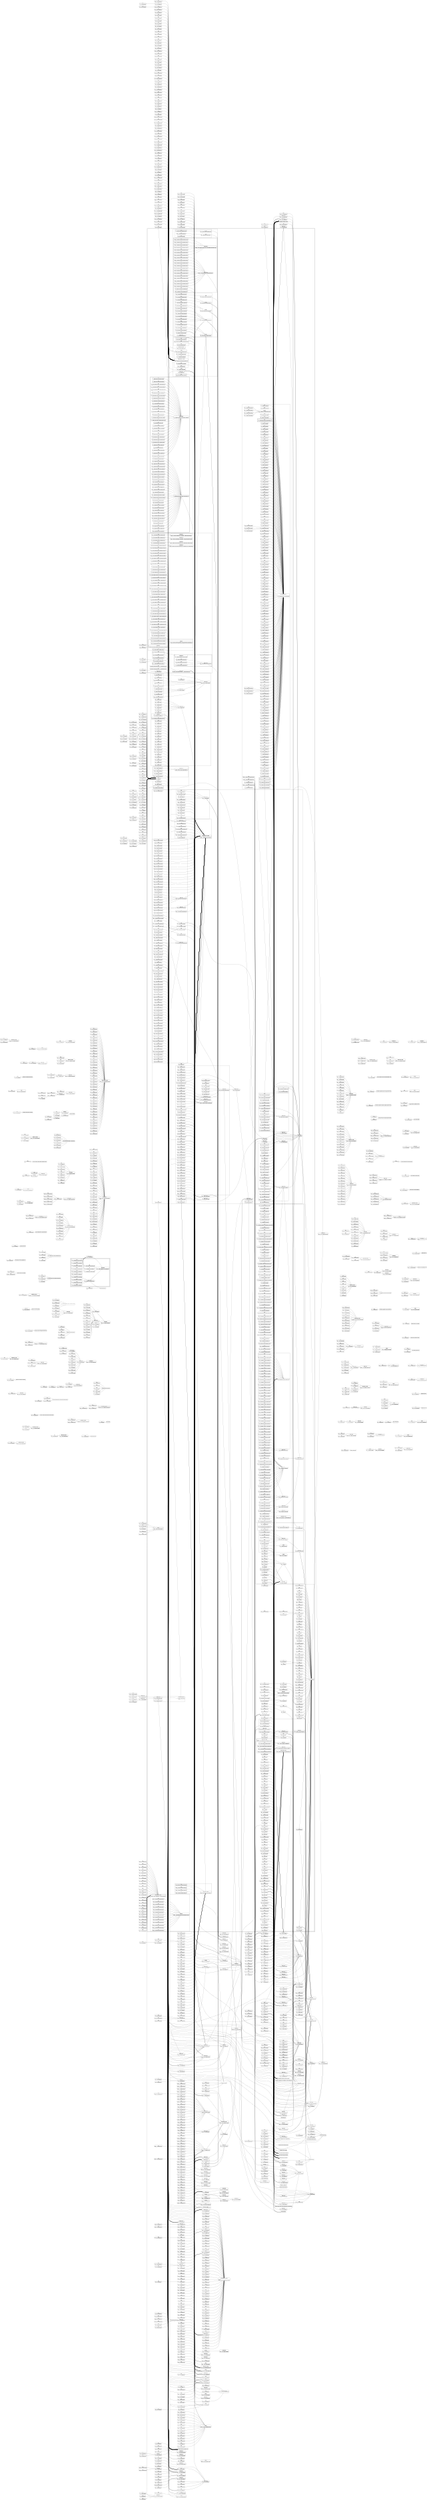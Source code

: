 graph g {
  fontname="sans-serif";

  overlap=false;

  splines=true;

  rankdir="LR";

  size="25,25";

  pack=16;

  node[fontname="sans-serif",shape="Mrecord"];
  edge[fontname="sans-serif"];
  subgraph "cluster_net" {
    subgraph "cluster_net.minecraft" {
      subgraph "cluster_net.minecraft.util" {
        subgraph "cluster_net.minecraft.util.math" {
          "el"[label="class | {el | util.math.BlockPos}",fillcolor="#d6c6a8",fontsize=null];
          "el$1"[label="class | {el$1 | util.math.BlockPos$1}",fillcolor="#d6c6a8",fontsize=12];
          "el$2"[label="class | {el$2 | util.math.BlockPos$2}",fillcolor="#d6c6a8",fontsize=12];
          "el$a"[label="class | {el$a | util.math.BlockPos$MutableBlockPos}",fillcolor="#d6c6a8",fontsize=12];
          "el$b"[label="class | {el$b | util.math.BlockPos$PooledMutableBlockPos}",fillcolor="#d6c6a8",fontsize=12];
        }
        subgraph "cluster_net.minecraft.util.text" {
          "ig"[label="abstract class | {ig | util.text.BaseComponent}",fillcolor="#d6d6b5",fontsize=null];
          "ij"[label="interface | {ij | util.text.Component}",fillcolor="#83b6c3",fontsize=16];
          "ij$a"[label="class | {ij$a | util.text.Component$a}",fillcolor="#d6c6a8",fontsize=12];
          "im"[label="class | {im | util.text.KeybindComponent}",fillcolor="#d6c6a8",fontsize=null];
          "in"[label="class | {in | util.text.ScoreComponent}",fillcolor="#d6c6a8",fontsize=null];
          "io"[label="class | {io | util.text.SelectorComponent}",fillcolor="#d6c6a8",fontsize=null];
          "ip"[label="class | {ip | util.text.Style}",fillcolor="#d6c6a8",root=true,fontsize=20];
          "ip$1"[label="class | {ip$1 | util.text.Style$1}",fillcolor="#d6c6a8",fontsize=12];
          "ip$a"[label="class | {ip$a | util.text.Style$a}",fillcolor="#d6c6a8",fontsize=12];
          "iq"[label="class | {iq | util.text.TextComponent}",fillcolor="#d6c6a8",fontsize=null];
          "ir"[label="class | {ir | util.text.TranslatebleComponent}",fillcolor="#d6c6a8",fontsize=null];
        }
        subgraph "cluster_net.minecraft.util.profiler" {
          "xr$a"[label="class | {xr$a | util.profiler.Profiler$Result}",fillcolor="#d6c6a8",fontsize=12];
        }
        subgraph "cluster_net.minecraft.util.datafix" {
          subgraph "cluster_net.minecraft.util.datafix.schemas" {
            "abl"[label="class | {abl | util.datafix.schemas.ClsAblBymvhnb}",fillcolor="#d6c6a8",fontsize=null];
            "abm"[label="class | {abm | util.datafix.schemas.ClsAbmDedrpff}",fillcolor="#d6c6a8",fontsize=null];
            "abn"[label="class | {abn | util.datafix.schemas.ClsAbnEerzywr}",fillcolor="#d6c6a8",fontsize=null];
            "abo"[label="class | {abo | util.datafix.schemas.ClsAboDyjgxxf}",fillcolor="#d6c6a8",fontsize=null];
            "abp"[label="class | {abp | util.datafix.schemas.ClsAbpWtskmx}",fillcolor="#d6c6a8",fontsize=null];
            "abq"[label="class | {abq | util.datafix.schemas.ClsAbqEicwpnw}",fillcolor="#d6c6a8",fontsize=null];
            "abr"[label="class | {abr | util.datafix.schemas.ClsAbrFzxljpd}",fillcolor="#d6c6a8",fontsize=null];
            "abs"[label="class | {abs | util.datafix.schemas.ClsAbsFjuvinc}",fillcolor="#d6c6a8",fontsize=null];
            "abt"[label="class | {abt | util.datafix.schemas.ClsAbtBhafha}",fillcolor="#d6c6a8",fontsize=null];
            "abu"[label="class | {abu | util.datafix.schemas.ClsAbuDmoxxff}",fillcolor="#d6c6a8",fontsize=null];
            "abv"[label="class | {abv | util.datafix.schemas.ClsAbvDpczmrt}",fillcolor="#d6c6a8",fontsize=null];
            "abw"[label="class | {abw | util.datafix.schemas.ClsAbwGxxbsgu}",fillcolor="#d6c6a8",fontsize=null];
            "abx"[label="class | {abx | util.datafix.schemas.ClsAbxBkcvjzl}",fillcolor="#d6c6a8",fontsize=null];
            "aby"[label="class | {aby | util.datafix.schemas.ClsAbyEnsujjq}",fillcolor="#d6c6a8",fontsize=null];
            "abz"[label="class | {abz | util.datafix.schemas.ClsAbzDkzinz}",fillcolor="#d6c6a8",fontsize=null];
            "aca"[label="class | {aca | util.datafix.schemas.ClsAcaDkxvruz}",fillcolor="#d6c6a8",fontsize=null];
            "acb"[label="class | {acb | util.datafix.schemas.ClsAcbCyhqipa}",fillcolor="#d6c6a8",fontsize=null];
            "acc"[label="class | {acc | util.datafix.schemas.ClsAccEjdmjhh}",fillcolor="#d6c6a8",fontsize=null];
            "acd"[label="class | {acd | util.datafix.schemas.ClsAcdFalybfo}",fillcolor="#d6c6a8",fontsize=null];
            "ace"[label="class | {ace | util.datafix.schemas.ClsAceEwhpyww}",fillcolor="#d6c6a8",fontsize=null];
            "acf"[label="class | {acf | util.datafix.schemas.ClsAcfXcurtq}",fillcolor="#d6c6a8",fontsize=null];
            "acg"[label="class | {acg | util.datafix.schemas.ClsAcgDoemhpc}",fillcolor="#d6c6a8",fontsize=null];
            "ach"[label="class | {ach | util.datafix.schemas.ClsAchCqzbyoj}",fillcolor="#d6c6a8",fontsize=null];
            "aci"[label="class | {aci | util.datafix.schemas.ClsAciDiocvnl}",fillcolor="#d6c6a8",fontsize=null];
            "acj"[label="class | {acj | util.datafix.schemas.ClsAcjEoyghvn}",fillcolor="#d6c6a8",fontsize=null];
            "ack"[label="class | {ack | util.datafix.schemas.ClsAckDmeakms}",fillcolor="#d6c6a8",fontsize=null];
            "acl"[label="class | {acl | util.datafix.schemas.ClsAclCscbcjy}",fillcolor="#d6c6a8",fontsize=null];
            "acm"[label="class | {acm | util.datafix.schemas.ClsAcmFbvrjla}",fillcolor="#d6c6a8",fontsize=null];
            "acn"[label="class | {acn | util.datafix.schemas.ClsAcnBuuqmvv}",fillcolor="#d6c6a8",fontsize=null];
            "aco"[label="class | {aco | util.datafix.schemas.ClsAcoIjhhtn}",fillcolor="#d6c6a8",fontsize=null];
            "aco$1"[label="class | {aco$1 | util.datafix.schemas.ClsAcoIjhhtn$1}",fillcolor="#d6c6a8",fontsize=12];
            "acp"[label="class | {acp | util.datafix.schemas.ClsAcpBnitzgp}",fillcolor="#d6c6a8",fontsize=null];
            "acp$1"[label="class | {acp$1 | util.datafix.schemas.ClsAcpBnitzgp$1}",fillcolor="#d6c6a8",fontsize=12];
            "acq"[label="class | {acq | util.datafix.schemas.ClsAcqBuwfnty}",fillcolor="#d6c6a8",fontsize=null];
            "acr"[label="class | {acr | util.datafix.schemas.ClsAcrCalxbei}",fillcolor="#d6c6a8",fontsize=null];
            "acr$1"[label="class | {acr$1 | util.datafix.schemas.ClsAcrCalxbei$1}",fillcolor="#d6c6a8",fontsize=12];
          }
          "ya"[label="class | {ya | util.datafix.ClsYaBchnwjr}",fillcolor="#d6c6a8",fontsize=null];
          "yb"[label="class | {yb | util.datafix.AdvancementsFix}",fillcolor="#d6c6a8",fontsize=null];
          "yc"[label="class | {yc | util.datafix.ClsYcCtyvlla}",fillcolor="#d6c6a8",fontsize=null];
          "yd"[label="class | {yd | util.datafix.BedItemColorFix}",fillcolor="#d6c6a8",fontsize=null];
          "ye"[label="class | {ye | util.datafix.ClsYeCnyafaz}",fillcolor="#d6c6a8",fontsize=null];
          "yf"[label="class | {yf | util.datafix.BlockEntityBannerColorFix}",fillcolor="#d6c6a8",fontsize=null];
          "yg"[label="class | {yg | util.datafix.BlockEntityBlockStateFix}",fillcolor="#d6c6a8",fontsize=null];
          "yh"[label="class | {yh | util.datafix.BlockEntityCustomNameToComponentFix}",fillcolor="#d6c6a8",fontsize=null];
          "yi"[label="class | {yi | util.datafix.BlockEntityIdFix}",fillcolor="#d6c6a8",fontsize=null];
          "yj"[label="class | {yj | util.datafix.BlockEntityJukeboxFix}",fillcolor="#d6c6a8",fontsize=null];
          "yk"[label="class | {yk | util.datafix.ClsYkBxeveqq}",fillcolor="#d6c6a8",fontsize=null];
          "yl"[label="class | {yl | util.datafix.BlockEntityShulkerBoxColorFix}",fillcolor="#d6c6a8",fontsize=null];
          "ym"[label="class | {ym | util.datafix.BlockEntitySignTextStrictJsonFix}",fillcolor="#d6c6a8",fontsize=null];
          "ym$1"[label="class | {ym$1 | util.datafix.BlockEntitySignTextStrictJsonFix$1}",fillcolor="#d6c6a8",fontsize=12];
          "yn"[label="class | {yn | util.datafix.BlockNameFlatteningFix}",fillcolor="#d6c6a8",fontsize=null];
          "yo"[label="abstract class | {yo | util.datafix.ClsYoCuxczhl}",fillcolor="#d6d6b5",fontsize=null];
          "yo$1"[label="class | {yo$1 | util.datafix.ClsYoCuxczhl$1}",fillcolor="#d6c6a8",fontsize=12];
          "yq"[label="class | {yq | util.datafix.BlockStateStructureTemplateFix}",fillcolor="#d6c6a8",fontsize=null];
          "yr"[label="class | {yr | util.datafix.ChunkPalettedStorageFix}",fillcolor="#d6c6a8",fontsize=null];
          "ys"[label="class | {ys | util.datafix.ChunkStructuresTemplateRenameFix}",fillcolor="#d6c6a8",fontsize=null];
          "yt"[label="class | {yt | util.datafix.ChunkToProtoChunkFix}",fillcolor="#d6c6a8",fontsize=null];
          "yu"[label="class | {yu | util.datafix.ClsYuCwlemhq}",fillcolor="#d6c6a8",fontsize=null];
          "yv"[label="class | {yv | util.datafix.EntityArmorStandSilentFix}",fillcolor="#d6c6a8",fontsize=null];
          "yw"[label="class | {yw | util.datafix.ClsYwDxbyjbl}",fillcolor="#d6c6a8",fontsize=null];
          "yx"[label="class | {yx | util.datafix.EntityCodSalmonFix}",fillcolor="#d6c6a8",fontsize=null];
          "yy"[label="class | {yy | util.datafix.EntityCustomNameToComponentFix}",fillcolor="#d6c6a8",fontsize=null];
          "yz"[label="class | {yz | util.datafix.EntityElderGuardianSplitFix}",fillcolor="#d6c6a8",fontsize=null];
          "za"[label="class | {za | util.datafix.ClsZaFywzmyk}",fillcolor="#d6c6a8",fontsize=null];
          "zb"[label="class | {zb | util.datafix.EntityHealthFix}",fillcolor="#d6c6a8",fontsize=null];
          "zc"[label="class | {zc | util.datafix.EntityHorseSaddleFix}",fillcolor="#d6c6a8",fontsize=null];
          "zd"[label="class | {zd | util.datafix.EntityHorseSplitFix}",fillcolor="#d6c6a8",fontsize=null];
          "ze"[label="class | {ze | util.datafix.EntityIdFix}",fillcolor="#d6c6a8",fontsize=null];
          "zf"[label="class | {zf | util.datafix.EntityItemFrameDirectionFix}",fillcolor="#d6c6a8",fontsize=null];
          "zg"[label="class | {zg | util.datafix.EntityMinecartIdentifiersFix}",fillcolor="#d6c6a8",fontsize=null];
          "zh"[label="class | {zh | util.datafix.EntityItemFrameFix}",fillcolor="#d6c6a8",fontsize=null];
          "zi"[label="class | {zi | util.datafix.EntityPaintingMotiveFix}",fillcolor="#d6c6a8",fontsize=null];
          "zj"[label="class | {zj | util.datafix.EntityPufferfishRenameFix}",fillcolor="#d6c6a8",fontsize=null];
          "zk"[label="class | {zk | util.datafix.EntityRedundantChanceTagsFix}",fillcolor="#d6c6a8",fontsize=null];
          "zl"[label="abstract class | {zl | util.datafix.ClsZlDdstfyb}",fillcolor="#d6d6b5",fontsize=null];
          "zm"[label="class | {zm | util.datafix.EntityRidingToPassengerFix}",fillcolor="#d6c6a8",fontsize=null];
          "zn"[label="class | {zn | util.datafix.EntityShulkerColorFix}",fillcolor="#d6c6a8",fontsize=null];
          "zo"[label="class | {zo | util.datafix.EntitySkeletonSplitFix}",fillcolor="#d6c6a8",fontsize=null];
          "zp"[label="class | {zp | util.datafix.EntityStringUuidFix}",fillcolor="#d6c6a8",fontsize=null];
          "zq"[label="class | {zq | util.datafix.ClsZqGsmsnsa}",fillcolor="#d6c6a8",fontsize=null];
          "zr"[label="class | {zr | util.datafix.EntityTippedArrowFix}",fillcolor="#d6c6a8",fontsize=null];
          "zs"[label="class | {zs | util.datafix.EntityWolfColorFix}",fillcolor="#d6c6a8",fontsize=null];
          "zt"[label="class | {zt | util.datafix.EntityZombieSplitFix}",fillcolor="#d6c6a8",fontsize=null];
          "zu"[label="class | {zu | util.datafix.EntityZombieVillagerTypeFix}",fillcolor="#d6c6a8",fontsize=null];
          "zv"[label="class | {zv | util.datafix.HeightmapRenamingFix}",fillcolor="#d6c6a8",fontsize=null];
          "zw"[label="class | {zw | util.datafix.IglooMetadataRemovalFix}",fillcolor="#d6c6a8",fontsize=null];
          "zx"[label="class | {zx | util.datafix.ItemBannerColorFix}",fillcolor="#d6c6a8",fontsize=null];
          "zy"[label="class | {zy | util.datafix.ItemCustomNameToComponentFix}",fillcolor="#d6c6a8",fontsize=null];
          "zz"[label="class | {zz | util.datafix.ItemIdFix}",fillcolor="#d6c6a8",fontsize=null];
          "aaa"[label="class | {aaa | util.datafix.ItemPotionFix}",fillcolor="#d6c6a8",fontsize=null];
          "aab"[label="abstract class | {aab | util.datafix.ClsAabCzuevvn}",fillcolor="#d6d6b5",fontsize=null];
          "aab$1"[label="class | {aab$1 | util.datafix.ClsAabCzuevvn$1}",fillcolor="#d6c6a8",fontsize=12];
          "aac"[label="class | {aac | util.datafix.ItemShulkerBoxColorFix}",fillcolor="#d6c6a8",fontsize=null];
          "aad"[label="class | {aad | util.datafix.ItemSpawnEggFix}",fillcolor="#d6c6a8",fontsize=null];
          "aae"[label="class | {aae | util.datafix.ItemStackEnchantmentFix}",fillcolor="#d6c6a8",fontsize=null];
          "aaf"[label="class | {aaf | util.datafix.ItemInstanceMapIdFix}",fillcolor="#d6c6a8",fontsize=null];
          "aag"[label="class | {aag | util.datafix.ItemInstanceSpawnEggFix}",fillcolor="#d6c6a8",fontsize=null];
          "aah"[label="class | {aah | util.datafix.ItemInstanceTheFlatteningFix}",fillcolor="#d6c6a8",fontsize=null];
          "aai"[label="class | {aai | util.datafix.ItemWaterPotionFix}",fillcolor="#d6c6a8",fontsize=null];
          "aaj"[label="class | {aaj | util.datafix.ItemWrittenBookPagesStrictJsonFix}",fillcolor="#d6c6a8",fontsize=null];
          "aak"[label="class | {aak | util.datafix.ClsAakFwqjwnt}",fillcolor="#d6c6a8",fontsize=null];
          "aak$a"[label="class | {aak$a | util.datafix.ClsAakFwqjwnt$a}",fillcolor="#d6c6a8",fontsize=12];
          "aak$b"[label="abstract class | {aak$b | util.datafix.ClsAakFwqjwnt$b}",fillcolor="#d6d6b5",fontsize=20,root=true];
          "aal"[label="class | {aal | util.datafix.LevelDataGeneratorOptionsFix}",fillcolor="#d6c6a8",fontsize=null];
          "aam"[label="class | {aam | util.datafix.LevelFlatGeneratorInfoFix}",fillcolor="#d6c6a8",fontsize=null];
          "aan"[label="class | {aan | util.datafix.MobSpawnerEntityIdentifiersFix}",fillcolor="#d6c6a8",fontsize=null];
          "aao"[label="abstract class | {aao | util.datafix.ClsAaoEpinsae}",fillcolor="#d6d6b5",fontsize=null];
          "aap"[label="class | {aap | util.datafix.ObjectiveDisplayNameFix}",fillcolor="#d6c6a8",fontsize=null];
          "aaq"[label="class | {aaq | util.datafix.ObjectiveRenderTypeFix}",fillcolor="#d6c6a8",fontsize=null];
          "aar"[label="class | {aar | util.datafix.OptionsForceVBOFix}",fillcolor="#d6c6a8",fontsize=null];
          "aas"[label="class | {aas | util.datafix.OptionsKeyLwjgl3Fix}",fillcolor="#d6c6a8",fontsize=null];
          "aat"[label="class | {aat | util.datafix.OptionsKeyTranslationFix}",fillcolor="#d6c6a8",fontsize=null];
          "aau"[label="class | {aau | util.datafix.OptionsLowerCaseLanguageFix}",fillcolor="#d6c6a8",fontsize=null];
          "aav"[label="class | {aav | util.datafix.ClsAavDecwlen}",fillcolor="#d6c6a8",fontsize=null];
          "aaw"[label="class | {aaw | util.datafix.ClsAawDmlrcba}",fillcolor="#d6c6a8",fontsize=null];
          "aba"[label="class | {aba | util.datafix.SavedDataVillageCropFix}",fillcolor="#d6c6a8",fontsize=null];
          "abb"[label="abstract class | {abb | util.datafix.ClsAbbGawivks}",fillcolor="#d6d6b5",fontsize=null];
          "abc"[label="abstract class | {abc | util.datafix.ClsAbcGcznfqu}",fillcolor="#d6d6b5",fontsize=null];
          "abd"[label="class | {abd | util.datafix.StatsCounterFix}",fillcolor="#d6c6a8",fontsize=null];
          "abe"[label="class | {abe | util.datafix.SwimStatsRenameFix}",fillcolor="#d6c6a8",fontsize=null];
          "abf"[label="class | {abf | util.datafix.TeamDisplayNameFix}",fillcolor="#d6c6a8",fontsize=null];
          "abg"[label="class | {abg | util.datafix.AddTrappedChestFix}",fillcolor="#d6c6a8",fontsize=null];
          "abg$a"[label="class | {abg$a | util.datafix.AddTrappedChestFix$a}",fillcolor="#d6c6a8",fontsize=12];
          "abh"[label="class | {abh | util.datafix.ClsAbhStoshn}",fillcolor="#d6c6a8",fontsize=null];
          "abi"[label="class | {abi | util.datafix.ClsAbiFvniijt}",fillcolor="#d6c6a8",fontsize=null];
        }
        "k$a"[label="enum | {k$a | util.Utils$a}",fillcolor="#5ac380",fontsize=12];
        "k$b"[label="enum | {k$b | util.Utils$OS}",fillcolor="#5ac380",fontsize=20,root=true];
        "k$b$1"[label="class | {k$b$1 | util.Utils$OS$1}",fillcolor="#d6c6a8",fontsize=12];
        "k$b$2"[label="class | {k$b$2 | util.Utils$OS$2}",fillcolor="#d6c6a8",fontsize=12];
        "eq"[label="enum | {eq | util.Facing}",fillcolor="#5ac380",fontsize=null];
        "eq$a"[label="enum | {eq$a | util.Facing$a}",fillcolor="#5ac380",fontsize=12];
        "eq$a$1"[label="class | {eq$a$1 | util.Facing$a$1}",fillcolor="#d6c6a8",fontsize=12];
        "eq$a$2"[label="class | {eq$a$2 | util.Facing$a$2}",fillcolor="#d6c6a8",fontsize=12];
        "eq$a$3"[label="class | {eq$a$3 | util.Facing$a$3}",fillcolor="#d6c6a8",fontsize=12];
        "eq$c"[label="enum | {eq$c | util.Facing$c}",fillcolor="#5ac380",fontsize=12];
        "pc"[label="class | {pc | util.Identifier}",fillcolor="#d6c6a8",fontsize=null];
        "pc$a"[label="class | {pc$a | util.Identifier$a}",fillcolor="#d6c6a8",fontsize=12];
        "pp"[label="class | {pp | util.FunctionManager}",fillcolor="#d6c6a8",fontsize=null];
        "pt"[label="interface | {pt | util.Tickable}",fillcolor="#83b6c3",fontsize=21,root=true];
      }
      subgraph "cluster_net.minecraft.advancements" {
        subgraph "cluster_net.minecraft.advancements.triggers" {
          "s"[label="interface | {s | advancements.triggers.Trigger}",fillcolor="#83b6c3",fontsize=22,root=true];
          "y"[label="class | {y | advancements.triggers.AbstractCriterionInstance}",fillcolor="#d6c6a8",fontsize=null];
          "z"[label="class | {z | advancements.triggers.BredAnimals}",fillcolor="#d6c6a8",fontsize=null];
          "z$b"[label="class | {z$b | advancements.triggers.BredAnimals$b}",fillcolor="#d6c6a8",fontsize=12];
          "aa"[label="class | {aa | advancements.triggers.BrewedPotion}",fillcolor="#d6c6a8",fontsize=null];
          "aa$b"[label="class | {aa$b | advancements.triggers.BrewedPotion$b}",fillcolor="#d6c6a8",fontsize=12];
          "ab"[label="class | {ab | advancements.triggers.ChangedDimension}",fillcolor="#d6c6a8",fontsize=null];
          "ab$b"[label="class | {ab$b | advancements.triggers.ChangedDimension$b}",fillcolor="#d6c6a8",fontsize=12];
          "ac"[label="class | {ac | advancements.triggers.ChanneledLightning}",fillcolor="#d6c6a8",fontsize=null];
          "ac$b"[label="class | {ac$b | advancements.triggers.ChanneledLightning$b}",fillcolor="#d6c6a8",fontsize=12];
          "ad"[label="class | {ad | advancements.triggers.ConstructedBeacon}",fillcolor="#d6c6a8",fontsize=null];
          "ad$b"[label="class | {ad$b | advancements.triggers.ConstructedBeacon$b}",fillcolor="#d6c6a8",fontsize=12];
          "ae"[label="class | {ae | advancements.triggers.ConsumedItem}",fillcolor="#d6c6a8",fontsize=null];
          "ae$b"[label="class | {ae$b | advancements.triggers.ConsumedItem$b}",fillcolor="#d6c6a8",fontsize=12];
          "af"[label="class | {af | advancements.triggers.CuredZombieVillager}",fillcolor="#d6c6a8",fontsize=null];
          "af$b"[label="class | {af$b | advancements.triggers.CuredZombieVillager$b}",fillcolor="#d6c6a8",fontsize=12];
          "aj"[label="class | {aj | advancements.triggers.EffectsChanged}",fillcolor="#d6c6a8",fontsize=null];
          "aj$b"[label="class | {aj$b | advancements.triggers.EffectsChanged$b}",fillcolor="#d6c6a8",fontsize=12];
          "ak"[label="class | {ak | advancements.triggers.EnchantedItem}",fillcolor="#d6c6a8",fontsize=null];
          "ak$b"[label="class | {ak$b | advancements.triggers.EnchantedItem$b}",fillcolor="#d6c6a8",fontsize=12];
          "am"[label="class | {am | advancements.triggers.EnterBlock}",fillcolor="#d6c6a8",fontsize=null];
          "am$b"[label="class | {am$b | advancements.triggers.EnterBlock$b}",fillcolor="#d6c6a8",fontsize=12];
          "an"[label="class | {an | advancements.triggers.EntityHurtPlayer}",fillcolor="#d6c6a8",fontsize=null];
          "an$b"[label="class | {an$b | advancements.triggers.EntityHurtPlayer$b}",fillcolor="#d6c6a8",fontsize=12];
          "aq"[label="class | {aq | advancements.triggers.FilledBucket}",fillcolor="#d6c6a8",fontsize=null];
          "aq$b"[label="class | {aq$b | advancements.triggers.FilledBucket$b}",fillcolor="#d6c6a8",fontsize=12];
          "ar"[label="class | {ar | advancements.triggers.FishingRodHooked}",fillcolor="#d6c6a8",fontsize=null];
          "ar$b"[label="class | {ar$b | advancements.triggers.FishingRodHooked$b}",fillcolor="#d6c6a8",fontsize=12];
          "as"[label="class | {as | advancements.triggers.Impossible}",fillcolor="#d6c6a8",fontsize=null];
          "as$a"[label="class | {as$a | advancements.triggers.Impossible$a}",fillcolor="#d6c6a8",fontsize=12];
          "at"[label="class | {at | advancements.triggers.InventoryChanged}",fillcolor="#d6c6a8",fontsize=null];
          "at$b"[label="class | {at$b | advancements.triggers.InventoryChanged$b}",fillcolor="#d6c6a8",fontsize=12];
          "au"[label="class | {au | advancements.triggers.ItemDurabilityChanged}",fillcolor="#d6c6a8",fontsize=null];
          "au$b"[label="class | {au$b | advancements.triggers.ItemDurabilityChanged$b}",fillcolor="#d6c6a8",fontsize=12];
          "aw"[label="class | {aw | advancements.triggers.Kill}",fillcolor="#d6c6a8",fontsize=null];
          "aw$b"[label="class | {aw$b | advancements.triggers.Kill$Instance}",fillcolor="#d6c6a8",fontsize=12];
          "ax"[label="class | {ax | advancements.triggers.Levitation}",fillcolor="#d6c6a8",fontsize=null];
          "ax$b"[label="class | {ax$b | advancements.triggers.Levitation$b}",fillcolor="#d6c6a8",fontsize=12];
          "az"[label="class | {az | advancements.triggers.ClsAzGbndvak}",fillcolor="#d6c6a8",fontsize=null];
          "az$b"[label="class | {az$b | advancements.triggers.ClsAzGbndvak$b}",fillcolor="#d6c6a8",fontsize=12];
          "bd"[label="class | {bd | advancements.triggers.NetherTravel}",fillcolor="#d6c6a8",fontsize=null];
          "bd$b"[label="class | {bd$b | advancements.triggers.NetherTravel$b}",fillcolor="#d6c6a8",fontsize=12];
          "be"[label="class | {be | advancements.triggers.PlacedBlock}",fillcolor="#d6c6a8",fontsize=null];
          "be$b"[label="class | {be$b | advancements.triggers.PlacedBlock$b}",fillcolor="#d6c6a8",fontsize=12];
          "bf"[label="class | {bf | advancements.triggers.PlayerHurtEntity}",fillcolor="#d6c6a8",fontsize=null];
          "bf$b"[label="class | {bf$b | advancements.triggers.PlayerHurtEntity$b}",fillcolor="#d6c6a8",fontsize=12];
          "bg"[label="class | {bg | advancements.triggers.RecipeUnlocked}",fillcolor="#d6c6a8",fontsize=null];
          "bg$b"[label="class | {bg$b | advancements.triggers.RecipeUnlocked$b}",fillcolor="#d6c6a8",fontsize=12];
          "bh"[label="class | {bh | advancements.triggers.SummonedEntity}",fillcolor="#d6c6a8",fontsize=null];
          "bh$b"[label="class | {bh$b | advancements.triggers.SummonedEntity$b}",fillcolor="#d6c6a8",fontsize=12];
          "bi"[label="class | {bi | advancements.triggers.TameAnimal}",fillcolor="#d6c6a8",fontsize=null];
          "bi$b"[label="class | {bi$b | advancements.triggers.TameAnimal$b}",fillcolor="#d6c6a8",fontsize=12];
          "bj"[label="class | {bj | advancements.triggers.Tick}",fillcolor="#d6c6a8",fontsize=null];
          "bj$b"[label="class | {bj$b | advancements.triggers.Tick$b}",fillcolor="#d6c6a8",fontsize=12];
          "bk"[label="class | {bk | advancements.triggers.VillagerTrade}",fillcolor="#d6c6a8",fontsize=null];
          "bk$b"[label="class | {bk$b | advancements.triggers.VillagerTrade$b}",fillcolor="#d6c6a8",fontsize=12];
          "bl"[label="class | {bl | advancements.triggers.UsedEnderEye}",fillcolor="#d6c6a8",fontsize=null];
          "bl$b"[label="class | {bl$b | advancements.triggers.UsedEnderEye$b}",fillcolor="#d6c6a8",fontsize=12];
          "bm"[label="class | {bm | advancements.triggers.UsedTotem}",fillcolor="#d6c6a8",fontsize=null];
          "bm$b"[label="class | {bm$b | advancements.triggers.UsedTotem$b}",fillcolor="#d6c6a8",fontsize=12];
        }
      }
      subgraph "cluster_net.minecraft.server" {
        subgraph "cluster_net.minecraft.server.command" {
          subgraph "cluster_net.minecraft.server.command.argument" {
            "bx"[label="class | {bx | server.command.argument.ArgumentColor}",fillcolor="#d6c6a8",fontsize=null];
            "by"[label="class | {by | server.command.argument.ArgumentComponent}",fillcolor="#d6c6a8",fontsize=null];
            "ca"[label="class | {ca | server.command.argument.ArgumentEntityAnchor}",fillcolor="#d6c6a8",fontsize=null];
            "cb"[label="class | {cb | server.command.argument.ArgumentEntity}",fillcolor="#d6c6a8",fontsize=null];
            "cb$a"[label="class | {cb$a | server.command.argument.ArgumentEntity$a}",fillcolor="#d6c6a8",fontsize=12];
            "cc"[label="class | {cc | server.command.argument.ArgumentEntitySummon}",fillcolor="#d6c6a8",fontsize=null];
            "cd"[label="class | {cd | server.command.argument.ArgumentPlayer}",fillcolor="#d6c6a8",fontsize=null];
            "cd$a"[label="interface | {cd$a | server.command.argument.ArgumentPlayer$a}",fillcolor="#83b6c3",fontsize=20,root=true];
            "cd$b"[label="class | {cd$b | server.command.argument.ArgumentPlayer$b}",fillcolor="#d6c6a8",fontsize=12];
            "ce"[label="class | {ce | server.command.argument.ArgumentEnchantment}",fillcolor="#d6c6a8",fontsize=null];
            "cf"[label="class | {cf | server.command.argument.ArgumentMessage}",fillcolor="#d6c6a8",fontsize=null];
            "cg"[label="class | {cg | server.command.argument.ArgumentMobEffect}",fillcolor="#d6c6a8",fontsize=null];
            "ch"[label="class | {ch | server.command.argument.ArgumentNBT}",fillcolor="#d6c6a8",fontsize=null];
            "ci"[label="class | {ci | server.command.argument.ArgumentNBTPath}",fillcolor="#d6c6a8",fontsize=null];
            "ci$a"[label="class | {ci$a | server.command.argument.ArgumentNBTPath$a}",fillcolor="#d6c6a8",fontsize=12];
            "ci$b"[label="class | {ci$b | server.command.argument.ArgumentNBTPath$b}",fillcolor="#d6c6a8",fontsize=12];
            "ci$d"[label="interface | {ci$d | server.command.argument.ArgumentNBTPath$d}",fillcolor="#83b6c3",fontsize=20,root=true];
            "cj"[label="class | {cj | server.command.argument.ArgumentObjective}",fillcolor="#d6c6a8",fontsize=null];
            "ck"[label="class | {ck | server.command.argument.ArgumentObjectiveCriteria}",fillcolor="#d6c6a8",fontsize=null];
            "cl"[label="class | {cl | server.command.argument.ArgumentOperation}",fillcolor="#d6c6a8",fontsize=null];
            "cl$a"[label="interface | {cl$a | server.command.argument.ArgumentOperation$a}",fillcolor="#83b6c3",fontsize=20,root=true];
            "cl$b"[label="interface | {cl$b | server.command.argument.ArgumentOperation$b}",fillcolor="#83b6c3",fontsize=12];
            "cm"[label="class | {cm | server.command.argument.ArgumentParticle}",fillcolor="#d6c6a8",fontsize=null];
            "co"[label="class | {co | server.command.argument.ArgumentIdentifier}",fillcolor="#d6c6a8",fontsize=null];
            "cp"[label="class | {cp | server.command.argument.ArgumentScoreHolder}",fillcolor="#d6c6a8",fontsize=null];
            "cp$a"[label="interface | {cp$a | server.command.argument.ArgumentScoreHolder$a}",fillcolor="#83b6c3",fontsize=20,root=true];
            "cp$b"[label="class | {cp$b | server.command.argument.ArgumentScoreHolder$b}",fillcolor="#d6c6a8",fontsize=12];
            "cp$c"[label="class | {cp$c | server.command.argument.ArgumentScoreHolder$c}",fillcolor="#d6c6a8",fontsize=12];
            "cq"[label="class | {cq | server.command.argument.ArgumentScoreboardSlot}",fillcolor="#d6c6a8",fontsize=null];
            "cr"[label="class | {cr | server.command.argument.ArgumentItemSlot}",fillcolor="#d6c6a8",fontsize=null];
            "cs"[label="class | {cs | server.command.argument.ArgumentTeam}",fillcolor="#d6c6a8",fontsize=null];
            "cu"[label="class | {cu | server.command.argument.ArgumentBlockPredicate}",fillcolor="#d6c6a8",fontsize=null];
            "cu$a"[label="class | {cu$a | server.command.argument.ArgumentBlockPredicate$a}",fillcolor="#d6c6a8",fontsize=12];
            "cu$c"[label="class | {cu$c | server.command.argument.ArgumentBlockPredicate$c}",fillcolor="#d6c6a8",fontsize=12];
            "cv"[label="class | {cv | server.command.argument.ArgumentBlockState}",fillcolor="#d6c6a8",fontsize=null];
            "cy"[label="class | {cy | server.command.argument.ArgumentBlockPos}",fillcolor="#d6c6a8",fontsize=null];
            "dc"[label="class | {dc | server.command.argument.ArgumentRotation}",fillcolor="#d6c6a8",fontsize=null];
            "dd"[label="class | {dd | server.command.argument.ArgumentSwizzle}",fillcolor="#d6c6a8",fontsize=null];
            "dj"[label="class | {dj | server.command.argument.ArgumentFunction}",fillcolor="#d6c6a8",fontsize=null];
            "dk"[label="class | {dk | server.command.argument.ArgumentItemStack}",fillcolor="#d6c6a8",fontsize=null];
            "dn"[label="class | {dn | server.command.argument.ArgumentItemPredicate}",fillcolor="#d6c6a8",fontsize=null];
            "dn$a"[label="class | {dn$a | server.command.argument.ArgumentItemPredicate$a}",fillcolor="#d6c6a8",fontsize=12];
            "dn$c"[label="class | {dn$c | server.command.argument.ArgumentItemPredicate$c}",fillcolor="#d6c6a8",fontsize=12];
          }
          subgraph "cluster_net.minecraft.server.command.impl" {
            "px$a"[label="enum | {px$a | server.command.impl.AdvancementCommand$a}",fillcolor="#5ac380",fontsize=20,root=true];
            "px$a$1"[label="class | {px$a$1 | server.command.impl.AdvancementCommand$a$1}",fillcolor="#d6c6a8",fontsize=12];
            "px$a$2"[label="class | {px$a$2 | server.command.impl.AdvancementCommand$a$2}",fillcolor="#d6c6a8",fontsize=12];
            "sj$a"[label="interface | {sj$a | server.command.impl.DataCommand$a}",fillcolor="#83b6c3",fontsize=20,root=true];
          }
          "bu"[label="class | {bu | server.command.CommandSource}",fillcolor="#d6c6a8",fontsize=null];
        }
        subgraph "cluster_net.minecraft.server.network" {
          subgraph "cluster_net.minecraft.server.network.rcon" {
            "pq"[label="interface | {pq | server.network.rcon.Server}",fillcolor="#83b6c3",fontsize=20,root=true];
            "wd"[label="abstract class | {wd | server.network.rcon.RconThread}",fillcolor="#d6d6b5",fontsize=null];
            "we"[label="class | {we | server.network.rcon.QueryListener}",fillcolor="#d6c6a8",fontsize=null];
            "wf"[label="class | {wf | server.network.rcon.RconClient}",fillcolor="#d6c6a8",fontsize=null];
            "wg"[label="class | {wg | server.network.rcon.RconListener}",fillcolor="#d6c6a8",fontsize=null];
          }
        }
        subgraph "cluster_net.minecraft.server.dedicated" {
          "so"[label="class | {so | server.dedicated.DedicatedServer}",fillcolor="#d6c6a8",fontsize=null];
          "so$1"[label="class | {so$1 | server.dedicated.DedicatedServer$1}",fillcolor="#d6c6a8",fontsize=12];
          "so$2"[label="class | {so$2 | server.dedicated.DedicatedServer$2}",fillcolor="#d6c6a8",fontsize=12];
        }
        subgraph "cluster_net.minecraft.server.world" {
          "td"[label="class | {td | server.world.ServerWorld}",fillcolor="#d6c6a8",fontsize=null];
        }
        subgraph "cluster_net.minecraft.server.management" {
          "tl$1"[label="class | {tl$1 | server.management.PlayerChunkMap$1}",fillcolor="#d6c6a8",fontsize=12];
        }
        "vk"[label="abstract class | {vk | server.BanDetail}",fillcolor="#d6d6b5",fontsize=null];
        "net.minecraft.server.MinecraftServer"[label="abstract class | {net.minecraft.server.MinecraftServer | server.MinecraftServer}",fillcolor="#d6d6b5",fontsize=null];
        "net.minecraft.server.MinecraftServer$1"[label="class | {net.minecraft.server.MinecraftServer$1 | server.MinecraftServer$1}",fillcolor="#d6c6a8",fontsize=12];
        "net.minecraft.server.MinecraftServer$2"[label="class | {net.minecraft.server.MinecraftServer$2 | server.MinecraftServer$2}",fillcolor="#d6c6a8",fontsize=12];
      }
      subgraph "cluster_net.minecraft.data" {
        subgraph "cluster_net.minecraft.data.registry" {
          "ep"[label="class | {ep | data.registry.DefaultedMappedRegistry}",fillcolor="#d6c6a8",fontsize=null];
          "fc"[label="interface | {fc | data.registry.Registry}",fillcolor="#83b6c3",fontsize=16];
        }
        subgraph "cluster_net.minecraft.data.provider" {
          "fs"[label="class | {fs | data.provider.Advancements}",fillcolor="#d6c6a8",fontsize=null];
          "fz"[label="class | {fz | data.provider.Blocks}",fillcolor="#d6c6a8",fontsize=null];
          "ga"[label="class | {ga | data.provider.Commands}",fillcolor="#d6c6a8",fontsize=null];
          "gb"[label="class | {gb | data.provider.Items}",fillcolor="#d6c6a8",fontsize=null];
          "gf"[label="class | {gf | data.provider.Recipes}",fillcolor="#d6c6a8",fontsize=null];
          "gm"[label="class | {gm | data.provider.SNBTtoNBT}",fillcolor="#d6c6a8",fontsize=null];
          "go"[label="class | {go | data.provider.BlockTags}",fillcolor="#d6c6a8",fontsize=null];
          "gp"[label="class | {gp | data.provider.FluidTags}",fillcolor="#d6c6a8",fontsize=null];
          "gq"[label="class | {gq | data.provider.ItemTags}",fillcolor="#d6c6a8",fontsize=null];
        }
        "fq"[label="interface | {fq | data.DataProvider}",fillcolor="#83b6c3",fontsize=20,root=true];
        "gl"[label="class | {gl | data.ClsGlEtihlya}",fillcolor="#d6c6a8",fontsize=null];
        "gr"[label="abstract class | {gr | data.ClsGrFfewtkc}",fillcolor="#d6d6b5",fontsize=null];
        "pf$1"[label="class | {pf$1 | data.Bootstrap$1}",fillcolor="#d6c6a8",fontsize=12];
        "pf$2"[label="class | {pf$2 | data.Bootstrap$2}",fillcolor="#d6c6a8",fontsize=12];
        "pf$3"[label="class | {pf$3 | data.Bootstrap$3}",fillcolor="#d6c6a8",fontsize=12];
        "pf$4"[label="class | {pf$4 | data.Bootstrap$4}",fillcolor="#d6c6a8",fontsize=12];
        "pf$5"[label="class | {pf$5 | data.Bootstrap$5}",fillcolor="#d6c6a8",fontsize=12];
        "pf$6"[label="class | {pf$6 | data.Bootstrap$6}",fillcolor="#d6c6a8",fontsize=12];
        "pf$7"[label="class | {pf$7 | data.Bootstrap$7}",fillcolor="#d6c6a8",fontsize=12];
        "pf$8"[label="class | {pf$8 | data.Bootstrap$8}",fillcolor="#d6c6a8",fontsize=12];
        "pf$9"[label="class | {pf$9 | data.Bootstrap$9}",fillcolor="#d6c6a8",fontsize=12];
        "pf$a"[label="class | {pf$a | data.Bootstrap$a}",fillcolor="#d6c6a8",fontsize=12];
        "pf$b"[label="class | {pf$b | data.Bootstrap$b}",fillcolor="#d6c6a8",fontsize=12];
        "pf$c"[label="abstract class | {pf$c | data.Bootstrap$c}",fillcolor="#d6d6b5",fontsize=12];
        "pf$d"[label="class | {pf$d | data.Bootstrap$d}",fillcolor="#d6c6a8",fontsize=12];
        "pf$10"[label="class | {pf$10 | data.Bootstrap$10}",fillcolor="#d6c6a8",fontsize=12];
        "pf$11"[label="class | {pf$11 | data.Bootstrap$11}",fillcolor="#d6c6a8",fontsize=12];
        "pf$12"[label="class | {pf$12 | data.Bootstrap$12}",fillcolor="#d6c6a8",fontsize=12];
        "pf$14"[label="class | {pf$14 | data.Bootstrap$14}",fillcolor="#d6c6a8",fontsize=12];
        "pf$15"[label="class | {pf$15 | data.Bootstrap$15}",fillcolor="#d6c6a8",fontsize=12];
        "pf$16"[label="class | {pf$16 | data.Bootstrap$16}",fillcolor="#d6c6a8",fontsize=12];
        "pf$17"[label="class | {pf$17 | data.Bootstrap$17}",fillcolor="#d6c6a8",fontsize=12];
        "pf$18"[label="class | {pf$18 | data.Bootstrap$18}",fillcolor="#d6c6a8",fontsize=12];
        "pf$18$1"[label="class | {pf$18$1 | data.Bootstrap$18$1}",fillcolor="#d6c6a8",fontsize=12];
        "pf$19"[label="class | {pf$19 | data.Bootstrap$19}",fillcolor="#d6c6a8",fontsize=12];
        "pf$19$1"[label="class | {pf$19$1 | data.Bootstrap$19$1}",fillcolor="#d6c6a8",fontsize=12];
        "pf$20"[label="class | {pf$20 | data.Bootstrap$20}",fillcolor="#d6c6a8",fontsize=12];
      }
      subgraph "cluster_net.minecraft.particle" {
        "fl"[label="class | {fl | particle.ParticleType}",fillcolor="#d6c6a8",root=true,fontsize=20];
      }
      subgraph "cluster_net.minecraft.item" {
        subgraph "cluster_net.minecraft.item.recipe" {
          "gi$a"[label="class | {gi$a | item.recipe.SmeltingRecipe$a}",fillcolor="#d6c6a8",fontsize=12];
          "avg"[label="class | {avg | item.recipe.Ingredient}",fillcolor="#d6c6a8",fontsize=null];
          "avg$a"[label="class | {avg$a | item.recipe.Ingredient$a}",fillcolor="#d6c6a8",fontsize=12];
          "avg$b"[label="class | {avg$b | item.recipe.Ingredient$b}",fillcolor="#d6c6a8",fontsize=12];
          "avg$c"[label="interface | {avg$c | item.recipe.Ingredient$c}",fillcolor="#83b6c3",fontsize=20,root=true];
        }
        "asb"[label="enum | {asb | item.DyeColor}",fillcolor="#5ac380",fontsize=null];
        "asz"[label="class | {asz | item.Item}",fillcolor="#d6c6a8",fontsize=null];
        "auj"[label="enum | {auj | item.ToolMaterial}",fillcolor="#5ac380",fontsize=null];
      }
      subgraph "cluster_net.minecraft.network" {
        subgraph "cluster_net.minecraft.network.play" {
          subgraph "cluster_net.minecraft.network.play.server" {
            "ma"[label="class | {ma | network.play.server.S2CEntityProperties}",fillcolor="#d6c6a8",fontsize=null];
          }
        }
        subgraph "cluster_net.minecraft.network.login" {
          subgraph "cluster_net.minecraft.network.login.client" {
            "of"[label="class | {of | network.login.client.C2SHello}",fillcolor="#d6c6a8",fontsize=null];
            "og"[label="class | {og | network.login.client.C2SKey}",fillcolor="#d6c6a8",fontsize=null];
          }
          "ue"[label="class | {ue | network.login.ServerHandler}",fillcolor="#d6c6a8",fontsize=null];
          "ue$1"[label="class | {ue$1 | network.login.ServerHandler$1}",fillcolor="#d6c6a8",fontsize=12];
        }
        "hx"[label="enum | {hx | network.ConnectionState}",fillcolor="#5ac380",root=true,fontsize=20];
        "hx$1"[label="class | {hx$1 | network.ConnectionState$1}",fillcolor="#d6c6a8",fontsize=12];
        "hx$2"[label="class | {hx$2 | network.ConnectionState$2}",fillcolor="#d6c6a8",fontsize=12];
        "hx$3"[label="class | {hx$3 | network.ConnectionState$3}",fillcolor="#d6c6a8",fontsize=12];
        "hx$4"[label="class | {hx$4 | network.ConnectionState$4}",fillcolor="#d6c6a8",fontsize=12];
        "hy"[label="class | {hy | network.PacketBuffer}",fillcolor="#d6c6a8",fontsize=null];
        "iv"[label="interface | {iv | network.Packet}",fillcolor="#83b6c3",fontsize=33,root=true];
        "iz"[label="class | {iz | network.ClsIzEojisxn}",fillcolor="#d6c6a8",fontsize=null];
        "ja"[label="class | {ja | network.ClsJaEaqffiq}",fillcolor="#d6c6a8",fontsize=null];
        "jb"[label="class | {jb | network.ClsJbEaqffiq}",fillcolor="#d6c6a8",fontsize=null];
        "jc"[label="class | {jc | network.ClsJcOdwtmh}",fillcolor="#d6c6a8",fontsize=null];
        "jd"[label="class | {jd | network.ClsJdFvxkees}",fillcolor="#d6c6a8",fontsize=null];
        "je"[label="class | {je | network.ClsJeDqeyagr}",fillcolor="#d6c6a8",fontsize=null];
        "jf"[label="class | {jf | network.ClsJfCgzbdiv}",fillcolor="#d6c6a8",fontsize=null];
        "jg"[label="class | {jg | network.ClsJgFgqosst}",fillcolor="#d6c6a8",fontsize=null];
        "jh"[label="class | {jh | network.ClsJhBnwnzuf}",fillcolor="#d6c6a8",fontsize=null];
        "ji"[label="class | {ji | network.ClsJiTrbnkq}",fillcolor="#d6c6a8",fontsize=null];
        "jj"[label="class | {jj | network.ClsJjDqtgnfn}",fillcolor="#d6c6a8",fontsize=null];
        "jk"[label="class | {jk | network.ClsJkBipawxf}",fillcolor="#d6c6a8",fontsize=null];
        "jl"[label="class | {jl | network.ClsJlYtpkfn}",fillcolor="#d6c6a8",fontsize=null];
        "jm"[label="class | {jm | network.ClsJmBmtvvaf}",fillcolor="#d6c6a8",fontsize=null];
        "jn"[label="class | {jn | network.ClsJnEqatlcb}",fillcolor="#d6c6a8",fontsize=null];
        "jo"[label="class | {jo | network.ClsJoFqislxf}",fillcolor="#d6c6a8",fontsize=null];
        "jp"[label="class | {jp | network.ClsJpIrkmjt}",fillcolor="#d6c6a8",fontsize=null];
        "jq"[label="class | {jq | network.ClsJqBvdeabd}",fillcolor="#d6c6a8",fontsize=null];
        "jr"[label="class | {jr | network.ClsJrCidsyvh}",fillcolor="#d6c6a8",fontsize=null];
        "js"[label="class | {js | network.ClsJsMqntuv}",fillcolor="#d6c6a8",fontsize=null];
        "jt"[label="class | {jt | network.ClsJtBhiugcf}",fillcolor="#d6c6a8",fontsize=null];
        "ju"[label="class | {ju | network.ClsJuGaqftmj}",fillcolor="#d6c6a8",fontsize=null];
        "jv"[label="class | {jv | network.ClsJvCspxoxv}",fillcolor="#d6c6a8",fontsize=null];
        "jw"[label="class | {jw | network.ClsJwGkkwrcy}",fillcolor="#d6c6a8",fontsize=null];
        "jx"[label="class | {jx | network.ClsJxFeqoqbh}",fillcolor="#d6c6a8",fontsize=null];
        "jy"[label="class | {jy | network.ClsJyEbdkqvz}",fillcolor="#d6c6a8",fontsize=null];
        "jz"[label="class | {jz | network.ClsJzFrzwbds}",fillcolor="#d6c6a8",fontsize=null];
        "ka"[label="class | {ka | network.ClsKaFofqcmb}",fillcolor="#d6c6a8",fontsize=null];
        "kb"[label="class | {kb | network.ClsKbDullygf}",fillcolor="#d6c6a8",fontsize=null];
        "kc"[label="class | {kc | network.ClsKcFpjzbu}",fillcolor="#d6c6a8",fontsize=null];
        "kd"[label="class | {kd | network.ClsKdGvwzzif}",fillcolor="#d6c6a8",fontsize=null];
        "ke"[label="class | {ke | network.ClsKeBtgvfex}",fillcolor="#d6c6a8",fontsize=null];
        "kf"[label="class | {kf | network.ClsKfGvigxyt}",fillcolor="#d6c6a8",fontsize=null];
        "kg"[label="class | {kg | network.ClsKgGmlazvp}",fillcolor="#d6c6a8",fontsize=null];
        "kh"[label="class | {kh | network.ClsKhWolmz}",fillcolor="#d6c6a8",fontsize=null];
        "ki"[label="class | {ki | network.ClsKiCmxamjt}",fillcolor="#d6c6a8",fontsize=null];
        "kj"[label="class | {kj | network.ClsKjCoipkfz}",fillcolor="#d6c6a8",fontsize=null];
        "kk"[label="class | {kk | network.ClsKkGoeirln}",fillcolor="#d6c6a8",fontsize=null];
        "kl"[label="class | {kl | network.ClsKlGonveow}",fillcolor="#d6c6a8",fontsize=null];
        "kl$a"[label="class | {kl$a | network.ClsKlGonveow$a}",fillcolor="#d6c6a8",fontsize=12];
        "kl$b"[label="class | {kl$b | network.ClsKlGonveow$b}",fillcolor="#d6c6a8",fontsize=12];
        "kl$c"[label="class | {kl$c | network.ClsKlGonveow$c}",fillcolor="#d6c6a8",fontsize=12];
        "km"[label="class | {km | network.ClsKmCozhmhu}",fillcolor="#d6c6a8",fontsize=null];
        "kn"[label="class | {kn | network.ClsKnFofqcmb}",fillcolor="#d6c6a8",fontsize=null];
        "ko"[label="class | {ko | network.ClsKoIrkmjt}",fillcolor="#d6c6a8",fontsize=null];
        "kp"[label="class | {kp | network.ClsKpCeclkqm}",fillcolor="#d6c6a8",fontsize=null];
        "kq"[label="class | {kq | network.ClsKqFmxllyl}",fillcolor="#d6c6a8",fontsize=null];
        "kr"[label="class | {kr | network.ClsKrBkhvsoq}",fillcolor="#d6c6a8",fontsize=null];
        "ks"[label="class | {ks | network.ClsKsGgjvrqi}",fillcolor="#d6c6a8",fontsize=null];
        "kt"[label="class | {kt | network.ClsKtHqjnfl}",fillcolor="#d6c6a8",fontsize=null];
        "ku"[label="class | {ku | network.ClsKuEggojpr}",fillcolor="#d6c6a8",fontsize=null];
        "kv"[label="class | {kv | network.ClsKvIhxllj}",fillcolor="#d6c6a8",fontsize=null];
        "kw"[label="class | {kw | network.ClsKwGrgsdat}",fillcolor="#d6c6a8",fontsize=null];
        "kx"[label="class | {kx | network.ClsKxIrkmjt}",fillcolor="#d6c6a8",fontsize=null];
        "ky"[label="class | {ky | network.ClsKyDbvzkbd}",fillcolor="#d6c6a8",fontsize=null];
        "kz"[label="class | {kz | network.ClsKzCvbizgc}",fillcolor="#d6c6a8",fontsize=null];
        "la"[label="class | {la | network.ClsLaDullygf}",fillcolor="#d6c6a8",fontsize=null];
        "lb"[label="class | {lb | network.ClsLbFofqcmb}",fillcolor="#d6c6a8",fontsize=null];
        "lc"[label="class | {lc | network.ClsLcGbzlnxv}",fillcolor="#d6c6a8",fontsize=null];
        "ld"[label="class | {ld | network.ClsLdBnjanlw}",fillcolor="#d6c6a8",fontsize=null];
        "le"[label="class | {le | network.ClsLeMqntuv}",fillcolor="#d6c6a8",fontsize=null];
        "lf"[label="class | {lf | network.ClsLfCbcrafd}",fillcolor="#d6c6a8",fontsize=null];
        "lg"[label="class | {lg | network.ClsLgFwygfll}",fillcolor="#d6c6a8",fontsize=null];
        "lh"[label="class | {lh | network.ClsLhFjyuoh}",fillcolor="#d6c6a8",fontsize=null];
        "li"[label="class | {li | network.ClsLiBvbeghj}",fillcolor="#d6c6a8",fontsize=null];
        "lj"[label="class | {lj | network.ClsLjBcxwrpt}",fillcolor="#d6c6a8",fontsize=null];
        "lk"[label="class | {lk | network.ClsLkGnqxtr}",fillcolor="#d6c6a8",fontsize=null];
        "ll"[label="class | {ll | network.ClsLlOjhpqh}",fillcolor="#d6c6a8",fontsize=null];
        "lm"[label="class | {lm | network.ClsLmCgixfnv}",fillcolor="#d6c6a8",fontsize=null];
        "ln"[label="class | {ln | network.ClsLnFnvdjmt}",fillcolor="#d6c6a8",fontsize=null];
        "lo"[label="class | {lo | network.ClsLoBxodyjl}",fillcolor="#d6c6a8",fontsize=null];
        "lp"[label="class | {lp | network.ClsLpCgcrars}",fillcolor="#d6c6a8",fontsize=null];
        "lq"[label="class | {lq | network.ClsLqFofqcmb}",fillcolor="#d6c6a8",fontsize=null];
        "lr"[label="class | {lr | network.ClsLrEuxxgdv}",fillcolor="#d6c6a8",fontsize=null];
        "ls"[label="class | {ls | network.ClsLsCwhgaja}",fillcolor="#d6c6a8",fontsize=null];
        "lt"[label="class | {lt | network.ClsLtBtpdwtb}",fillcolor="#d6c6a8",fontsize=null];
        "lu"[label="class | {lu | network.ClsLuCqgzxev}",fillcolor="#d6c6a8",fontsize=null];
        "lv"[label="class | {lv | network.ClsLvBqbjuyv}",fillcolor="#d6c6a8",fontsize=null];
        "lw"[label="class | {lw | network.ClsLwExhbvzv}",fillcolor="#d6c6a8",fontsize=null];
        "lx"[label="class | {lx | network.ClsLxCspxoxv}",fillcolor="#d6c6a8",fontsize=null];
        "ly"[label="class | {ly | network.ClsLyTcmrpj}",fillcolor="#d6c6a8",fontsize=null];
        "lz"[label="class | {lz | network.ClsLzTxamlp}",fillcolor="#d6c6a8",fontsize=null];
        "mb"[label="class | {mb | network.ClsMbGfjyod}",fillcolor="#d6c6a8",fontsize=null];
        "mc"[label="class | {mc | network.ClsMcEwjwcmr}",fillcolor="#d6c6a8",fontsize=null];
        "md"[label="class | {md | network.ClsMdFofqcmb}",fillcolor="#d6c6a8",fontsize=null];
        "mf"[label="class | {mf | network.ClsMfFxnbxil}",fillcolor="#d6c6a8",fontsize=null];
        "mg"[label="class | {mg | network.ClsMgBwyuefj}",fillcolor="#d6c6a8",fontsize=null];
        "mh"[label="class | {mh | network.ClsMhBrnmekl}",fillcolor="#d6c6a8",fontsize=null];
        "mi"[label="class | {mi | network.ClsMiCcbjsfj}",fillcolor="#d6c6a8",fontsize=null];
        "mj"[label="class | {mj | network.ClsMjBvfrjk}",fillcolor="#d6c6a8",fontsize=null];
        "mk"[label="class | {mk | network.ClsMkCvjrnwv}",fillcolor="#d6c6a8",fontsize=null];
        "ml"[label="class | {ml | network.ClsMlDsyabyz}",fillcolor="#d6c6a8",fontsize=null];
        "mm"[label="class | {mm | network.ClsMmDvnrinl}",fillcolor="#d6c6a8",fontsize=null];
        "mn"[label="class | {mn | network.ClsMnBbmrgfw}",fillcolor="#d6c6a8",fontsize=null];
        "mo"[label="class | {mo | network.ClsMoBagrrba}",fillcolor="#d6c6a8",fontsize=null];
        "mp"[label="class | {mp | network.ClsMpJpmxmj}",fillcolor="#d6c6a8",fontsize=null];
        "mq"[label="class | {mq | network.ClsMqBceuhjf}",fillcolor="#d6c6a8",fontsize=null];
        "mr"[label="class | {mr | network.ClsMrDvnrinl}",fillcolor="#d6c6a8",fontsize=null];
        "ms"[label="class | {ms | network.ClsMsCkyskek}",fillcolor="#d6c6a8",fontsize=null];
        "mt"[label="class | {mt | network.ClsMtCdwjbkd}",fillcolor="#d6c6a8",fontsize=null];
        "mu"[label="class | {mu | network.ClsMuCmssbyp}",fillcolor="#d6c6a8",fontsize=null];
        "mu$a"[label="class | {mu$a | network.ClsMuCmssbyp$a}",fillcolor="#d6c6a8",fontsize=12];
        "mu$b"[label="class | {mu$b | network.ClsMuCmssbyp$b}",fillcolor="#d6c6a8",fontsize=12];
        "mu$c"[label="class | {mu$c | network.ClsMuCmssbyp$c}",fillcolor="#d6c6a8",fontsize=12];
        "mv"[label="class | {mv | network.ClsMvFsukhvw}",fillcolor="#d6c6a8",fontsize=null];
        "mw"[label="class | {mw | network.ClsMwEpvxxvh}",fillcolor="#d6c6a8",fontsize=null];
        "mx"[label="class | {mx | network.ClsMxFxnbxil}",fillcolor="#d6c6a8",fontsize=null];
        "my"[label="class | {my | network.ClsMyPwwyp}",fillcolor="#d6c6a8",fontsize=null];
        "mz"[label="class | {mz | network.ClsMzCeclkqm}",fillcolor="#d6c6a8",fontsize=null];
        "na"[label="class | {na | network.ClsNaGrabllb}",fillcolor="#d6c6a8",fontsize=null];
        "nb"[label="class | {nb | network.ClsNbErkrbvp}",fillcolor="#d6c6a8",fontsize=null];
        "nc"[label="class | {nc | network.ClsNcGampynn}",fillcolor="#d6c6a8",fontsize=null];
        "nd"[label="class | {nd | network.ClsNdFvcstbt}",fillcolor="#d6c6a8",fontsize=null];
        "ne"[label="class | {ne | network.ClsNeBrnmekl}",fillcolor="#d6c6a8",fontsize=null];
        "nf"[label="class | {nf | network.ClsNfEmtmale}",fillcolor="#d6c6a8",fontsize=null];
        "ng"[label="class | {ng | network.ClsNgDpgsjmd}",fillcolor="#d6c6a8",fontsize=null];
        "nh"[label="class | {nh | network.ClsNhFxnbxil}",fillcolor="#d6c6a8",fontsize=null];
        "ni"[label="class | {ni | network.ClsNiDvnrinl}",fillcolor="#d6c6a8",fontsize=null];
        "nj"[label="class | {nj | network.ClsNjFxnbxil}",fillcolor="#d6c6a8",fontsize=null];
        "nk"[label="class | {nk | network.ClsNkDjagbvy}",fillcolor="#d6c6a8",fontsize=null];
        "nl"[label="class | {nl | network.ClsNlDqegakw}",fillcolor="#d6c6a8",fontsize=null];
        "nm"[label="class | {nm | network.ClsNmBwyuefj}",fillcolor="#d6c6a8",fontsize=null];
        "nn"[label="class | {nn | network.ClsNnBbhscpg}",fillcolor="#d6c6a8",fontsize=null];
        "no"[label="class | {no | network.ClsNoFwanruz}",fillcolor="#d6c6a8",fontsize=null];
        "np"[label="class | {np | network.ClsNpEpwqggi}",fillcolor="#d6c6a8",fontsize=null];
        "nq"[label="class | {nq | network.ClsNqEnhcyhb}",fillcolor="#d6c6a8",fontsize=null];
        "nr"[label="class | {nr | network.ClsNrPmssob}",fillcolor="#d6c6a8",fontsize=null];
        "ns"[label="class | {ns | network.ClsNsEpwqggi}",fillcolor="#d6c6a8",fontsize=null];
        "nu"[label="class | {nu | network.ClsNuEhotduk}",fillcolor="#d6c6a8",fontsize=null];
        "ny"[label="class | {ny | network.ClsNyEyvfirn}",fillcolor="#d6c6a8",fontsize=null];
        "nz"[label="class | {nz | network.ClsNzEjrigsw}",fillcolor="#d6c6a8",fontsize=null];
        "oa"[label="class | {oa | network.ClsOaFswlwah}",fillcolor="#d6c6a8",fontsize=null];
        "ob"[label="class | {ob | network.ClsObMqntuv}",fillcolor="#d6c6a8",fontsize=null];
        "oc"[label="class | {oc | network.ClsOcFofqcmb}",fillcolor="#d6c6a8",fontsize=null];
        "oe"[label="class | {oe | network.ClsOeCuyryvm}",fillcolor="#d6c6a8",fontsize=null];
        "ok"[label="class | {ok | network.ClsOkGvigxyt}",fillcolor="#d6c6a8",fontsize=null];
        "ol"[label="class | {ol | network.ClsOlGxerzof}",fillcolor="#d6c6a8",fontsize=null];
        "om$a$a"[label="class | {om$a$a | network.ServerStatusResponse$a$a}",fillcolor="#d6c6a8",fontsize=12];
        "om$b"[label="class | {om$b | network.ServerStatusResponse$b}",fillcolor="#d6c6a8",fontsize=12];
        "om$c$a"[label="class | {om$c$a | network.ServerStatusResponse$c$a}",fillcolor="#d6c6a8",fontsize=12];
        "oo"[label="class | {oo | network.ClsOoCdwjbkd}",fillcolor="#d6c6a8",fontsize=null];
        "op"[label="class | {op | network.ClsOpGradmeh}",fillcolor="#d6c6a8",fontsize=null];
        "uc"[label="class | {uc | network.PlayerHandler}",fillcolor="#d6c6a8",fontsize=null];
      }
      subgraph "cluster_net.minecraft.world" {
        subgraph "cluster_net.minecraft.world.chunk" {
          "tc"[label="class | {tc | world.chunk.ChunkProviderServer}",fillcolor="#d6c6a8",fontsize=null];
          "bnb"[label="interface | {bnb | world.chunk.ChunkProvider}",fillcolor="#83b6c3",fontsize=16];
          "bnc"[label="enum | {bnc | world.chunk.ChunkStatus}",fillcolor="#5ac380",fontsize=null];
          "bnc$1"[label="class | {bnc$1 | world.chunk.ChunkStatus$1}",fillcolor="#d6c6a8",fontsize=12];
          "bni"[label="class | {bni | world.chunk.Chunk}",fillcolor="#d6c6a8",fontsize=null];
        }
        subgraph "cluster_net.minecraft.world.biome" {
          "tj"[label="class | {tj | world.biome.ClsTjFxqpxro}",fillcolor="#d6c6a8",fontsize=null];
          "ayl"[label="class | {ayl | world.biome.ClsAylCwsvvnw}",fillcolor="#d6c6a8",fontsize=null];
          "ayt"[label="abstract class | {ayt | world.biome.Biome}",fillcolor="#d6d6b5",root=true,fontsize=27];
          "ayt$e"[label="class | {ayt$e | world.biome.Biome$e}",fillcolor="#d6c6a8",fontsize=12];
          "bnr"[label="class | {bnr | world.biome.ClsBnrFyqulcg}",fillcolor="#d6c6a8",fontsize=null];
        }
        subgraph "cluster_net.minecraft.world.village" {
          "aji"[label="class | {aji | world.village.VillageCollection}",fillcolor="#d6c6a8",fontsize=null];
        }
        subgraph "cluster_net.minecraft.world.storage" {
          subgraph "cluster_net.minecraft.world.storage.loot" {
            "ccp$a"[label="class | {ccp$a | world.storage.loot.LootTable$a}",fillcolor="#d6c6a8",fontsize=12];
          }
          "bnu"[label="class | {bnu | world.storage.ThreadedAnvilChunkStorage}",fillcolor="#d6c6a8",fontsize=null];
          "cbr"[label="class | {cbr | world.storage.MapData}",fillcolor="#d6c6a8",fontsize=null];
        }
        subgraph "cluster_net.minecraft.world.gen" {
          subgraph "cluster_net.minecraft.world.gen.structure" {
            "btz"[label="class | {btz | world.gen.structure.WoodlandMansion}",fillcolor="#d6c6a8",fontsize=null];
            "btz$a"[label="class | {btz$a | world.gen.structure.WoodlandMansion$a}",fillcolor="#d6c6a8",fontsize=12];
            "bwr$a"[label="class | {bwr$a | world.gen.structure.OceanMonumentPieces$a}",fillcolor="#d6c6a8",fontsize=12];
            "bwr$b"[label="class | {bwr$b | world.gen.structure.OceanMonumentPieces$b}",fillcolor="#d6c6a8",fontsize=12];
            "bwr$c"[label="class | {bwr$c | world.gen.structure.OceanMonumentPieces$c}",fillcolor="#d6c6a8",fontsize=12];
            "bwr$d"[label="class | {bwr$d | world.gen.structure.OceanMonumentPieces$d}",fillcolor="#d6c6a8",fontsize=12];
            "bwr$e"[label="class | {bwr$e | world.gen.structure.OceanMonumentPieces$e}",fillcolor="#d6c6a8",fontsize=12];
            "bwr$f"[label="class | {bwr$f | world.gen.structure.OceanMonumentPieces$f}",fillcolor="#d6c6a8",fontsize=12];
            "bwr$g"[label="class | {bwr$g | world.gen.structure.OceanMonumentPieces$g}",fillcolor="#d6c6a8",fontsize=12];
            "bwr$h"[label="class | {bwr$h | world.gen.structure.OceanMonumentPieces$h}",fillcolor="#d6c6a8",fontsize=12];
            "bwr$i"[label="interface | {bwr$i | world.gen.structure.OceanMonumentPieces$i}",fillcolor="#83b6c3",fontsize=20,root=true];
            "bwr$j"[label="class | {bwr$j | world.gen.structure.OceanMonumentPieces$j}",fillcolor="#d6c6a8",fontsize=12];
            "bwr$k"[label="class | {bwr$k | world.gen.structure.OceanMonumentPieces$k}",fillcolor="#d6c6a8",fontsize=12];
            "bwr$l"[label="class | {bwr$l | world.gen.structure.OceanMonumentPieces$l}",fillcolor="#d6c6a8",fontsize=12];
            "bwr$m"[label="class | {bwr$m | world.gen.structure.OceanMonumentPieces$m}",fillcolor="#d6c6a8",fontsize=12];
            "bwr$n"[label="class | {bwr$n | world.gen.structure.OceanMonumentPieces$n}",fillcolor="#d6c6a8",fontsize=12];
            "bwr$o"[label="class | {bwr$o | world.gen.structure.OceanMonumentPieces$o}",fillcolor="#d6c6a8",fontsize=12];
            "bwr$p"[label="class | {bwr$p | world.gen.structure.OceanMonumentPieces$p}",fillcolor="#d6c6a8",fontsize=12];
            "bwr$q"[label="class | {bwr$q | world.gen.structure.OceanMonumentPieces$q}",fillcolor="#d6c6a8",fontsize=12];
            "bwr$r"[label="abstract class | {bwr$r | world.gen.structure.OceanMonumentPieces$r}",fillcolor="#d6d6b5",fontsize=13];
            "bwr$s"[label="class | {bwr$s | world.gen.structure.OceanMonumentPieces$s}",fillcolor="#d6c6a8",fontsize=12];
            "bwr$t"[label="class | {bwr$t | world.gen.structure.OceanMonumentPieces$t}",fillcolor="#d6c6a8",fontsize=12];
            "bwr$u"[label="class | {bwr$u | world.gen.structure.OceanMonumentPieces$u}",fillcolor="#d6c6a8",fontsize=12];
          }
          subgraph "cluster_net.minecraft.world.gen.layer" {
            "bzl"[label="abstract class | {bzl | world.gen.layer.GenLayer}",fillcolor="#d6d6b5",fontsize=null];
            "bzo"[label="enum | {bzo | world.gen.layer.EnumBzoBzqlkkq}",fillcolor="#5ac380",fontsize=null];
            "bzq"[label="enum | {bzq | world.gen.layer.EnumBzqCelteba}",fillcolor="#5ac380",fontsize=null];
            "bzr"[label="enum | {bzr | world.gen.layer.EnumBzrFiomlrw}",fillcolor="#5ac380",fontsize=null];
            "bzs"[label="enum | {bzs | world.gen.layer.EnumBzsEoobqmq}",fillcolor="#5ac380",fontsize=null];
            "bzt"[label="enum | {bzt | world.gen.layer.EnumBztDjhpokf}",fillcolor="#5ac380",fontsize=null];
            "bzu"[label="class | {bzu | world.gen.layer.ClsBzuBfbegyu}",fillcolor="#d6c6a8",fontsize=null];
            "caa"[label="enum | {caa | world.gen.layer.EnumCaaFspdsww}",fillcolor="#5ac380",fontsize=null];
            "cab"[label="enum | {cab | world.gen.layer.GenLayerHills}",fillcolor="#5ac380",fontsize=null];
            "cac"[label="enum | {cac | world.gen.layer.EnumCacEfksqig}",fillcolor="#5ac380",fontsize=null];
            "cad"[label="enum | {cad | world.gen.layer.EnumCadGnckfyr}",fillcolor="#5ac380",fontsize=null];
            "cae"[label="enum | {cae | world.gen.layer.EnumCaeBpnsyex}",fillcolor="#5ac380",fontsize=null];
            "cag"[label="enum | {cag | world.gen.layer.EnumCagBpudgds}",fillcolor="#5ac380",fontsize=null];
            "cah"[label="enum | {cah | world.gen.layer.EnumCahErlzakf}",fillcolor="#5ac380",fontsize=null];
            "cai"[label="enum | {cai | world.gen.layer.EnumCaiBeuupzc}",fillcolor="#5ac380",fontsize=null];
            "caj"[label="enum | {caj | world.gen.layer.EnumCajGjqewxk}",fillcolor="#5ac380",fontsize=null];
            "caj$1"[label="class | {caj$1 | world.gen.layer.EnumCajGjqewxk$1}",fillcolor="#d6c6a8",fontsize=12];
            "cao"[label="interface | {cao | world.gen.layer.IfCaoExteln}",fillcolor="#83b6c3",fontsize=16];
            "cap"[label="interface | {cap | world.gen.layer.IfCapCcpseid}",fillcolor="#83b6c3",fontsize=16];
            "caq"[label="interface | {caq | world.gen.layer.IfCaqCcpseid}",fillcolor="#83b6c3",fontsize=16];
            "car"[label="interface | {car | world.gen.layer.IfCarExteln}",fillcolor="#83b6c3",fontsize=16];
          }
        }
        "adc"[label="abstract class | {adc | world.BossInfo}",fillcolor="#d6d6b5",root=true,fontsize=20];
        "aea"[label="class | {aea | world.DamageSource}",fillcolor="#d6c6a8",root=true,fontsize=20];
        "axx"[label="abstract class | {axx | world.World}",fillcolor="#d6d6b5",fontsize=null];
        "cca"[label="class | {cca | world.WorldInfo}",fillcolor="#d6c6a8",root=true,fontsize=20];
      }
      subgraph "cluster_net.minecraft.entity" {
        subgraph "cluster_net.minecraft.entity.player" {
          "tf"[label="class | {tf | entity.player.Player}",fillcolor="#d6c6a8",fontsize=null];
        }
        subgraph "cluster_net.minecraft.entity.effect" {
          "aep"[label="class | {aep | entity.effect.AreaEffectCloud}",fillcolor="#d6c6a8",fontsize=null];
          "ami"[label="class | {ami | entity.effect.LightningBolt}",fillcolor="#d6c6a8",fontsize=null];
        }
        subgraph "cluster_net.minecraft.entity.item" {
          "aex"[label="class | {aex | entity.item.ExperienceOrb}",fillcolor="#d6c6a8",fontsize=null];
          "alb"[label="class | {alb | entity.item.EndCrystal}",fillcolor="#d6c6a8",fontsize=null];
          "aly"[label="class | {aly | entity.item.ArmorStand}",fillcolor="#d6c6a8",fontsize=null];
          "ama"[label="class | {ama | entity.item.ItemFrame}",fillcolor="#d6c6a8",fontsize=null];
          "amb"[label="class | {amb | entity.item.LeashKnot}",fillcolor="#d6c6a8",fontsize=null];
          "amd"[label="class | {amd | entity.item.Painting}",fillcolor="#d6c6a8",fontsize=null];
          "amf"[label="class | {amf | entity.item.FishingBobber}",fillcolor="#d6c6a8",fontsize=null];
          "amk"[label="class | {amk | entity.item.FallingBlock}",fillcolor="#d6c6a8",fontsize=null];
          "aml"[label="class | {aml | entity.item.Item}",fillcolor="#d6c6a8",fontsize=null];
          "amm"[label="class | {amm | entity.item.Tnt}",fillcolor="#d6c6a8",fontsize=null];
          "aoo"[label="class | {aoo | entity.item.EyeOfEnder}",fillcolor="#d6c6a8",fontsize=null];
          "apb"[label="class | {apb | entity.item.ExperienceBottle}",fillcolor="#d6c6a8",fontsize=null];
          "ape"[label="class | {ape | entity.item.WitherSkull}",fillcolor="#d6c6a8",fontsize=null];
          "apg"[label="abstract class | {apg | entity.item.MinecartBase}",fillcolor="#d6d6b5",fontsize=null];
          "api"[label="class | {api | entity.item.Boat}",fillcolor="#d6c6a8",fontsize=null];
          "apj"[label="class | {apj | entity.item.Minecart}",fillcolor="#d6c6a8",fontsize=null];
          "apk"[label="class | {apk | entity.item.ChestMinecart}",fillcolor="#d6c6a8",fontsize=null];
          "apl"[label="class | {apl | entity.item.CommandBlockMinecart}",fillcolor="#d6c6a8",fontsize=null];
          "apl$a"[label="class | {apl$a | entity.item.CommandBlockMinecart$a}",fillcolor="#d6c6a8",fontsize=12];
          "apm"[label="class | {apm | entity.item.MinecartFurnace}",fillcolor="#d6c6a8",fontsize=null];
          "apn"[label="class | {apn | entity.item.MinecartHopper}",fillcolor="#d6c6a8",fontsize=null];
          "app"[label="class | {app | entity.item.MinecartTNT}",fillcolor="#d6c6a8",fontsize=null];
        }
        subgraph "cluster_net.minecraft.entity.passive" {
          "afl"[label="abstract class | {afl | entity.passive.EntityTameable}",fillcolor="#d6d6b5",fontsize=null];
          "ajl"[label="class | {ajl | entity.passive.Bat}",fillcolor="#d6c6a8",fontsize=null];
          "ajp"[label="abstract class | {ajp | entity.passive.EntityBreedable}",fillcolor="#d6d6b5",fontsize=null];
          "ajq"[label="class | {ajq | entity.passive.Chicken}",fillcolor="#d6c6a8",fontsize=null];
          "ajs"[label="class | {ajs | entity.passive.Cow}",fillcolor="#d6c6a8",fontsize=null];
          "ajt"[label="class | {ajt | entity.passive.Dolphin}",fillcolor="#d6c6a8",fontsize=null];
          "ajt$a"[label="class | {ajt$a | entity.passive.Dolphin$a}",fillcolor="#d6c6a8",fontsize=12];
          "ajt$b"[label="class | {ajt$b | entity.passive.Dolphin$b}",fillcolor="#d6c6a8",fontsize=12];
          "ajt$c"[label="class | {ajt$c | entity.passive.Dolphin$c}",fillcolor="#d6c6a8",fontsize=12];
          "ajt$d"[label="class | {ajt$d | entity.passive.Dolphin$d}",fillcolor="#d6c6a8",fontsize=12];
          "ajv"[label="class | {ajv | entity.passive.IronGolem}",fillcolor="#d6c6a8",fontsize=null];
          "ajw"[label="class | {ajw | entity.passive.Mooshroom}",fillcolor="#d6c6a8",fontsize=null];
          "ajy"[label="class | {ajy | entity.passive.Parrot}",fillcolor="#d6c6a8",fontsize=null];
          "ajy$1"[label="class | {ajy$1 | entity.passive.Parrot$1}",fillcolor="#d6c6a8",fontsize=12];
          "ajz"[label="class | {ajz | entity.passive.Pig}",fillcolor="#d6c6a8",fontsize=null];
          "akc"[label="class | {akc | entity.passive.Rabbit}",fillcolor="#d6c6a8",fontsize=null];
          "akc$a"[label="class | {akc$a | entity.passive.Rabbit$a}",fillcolor="#d6c6a8",fontsize=12];
          "akc$b"[label="class | {akc$b | entity.passive.Rabbit$b}",fillcolor="#d6c6a8",fontsize=12];
          "akc$c"[label="class | {akc$c | entity.passive.Rabbit$c}",fillcolor="#d6c6a8",fontsize=12];
          "akc$d"[label="class | {akc$d | entity.passive.Rabbit$d}",fillcolor="#d6c6a8",fontsize=12];
          "akc$e"[label="class | {akc$e | entity.passive.Rabbit$e}",fillcolor="#d6c6a8",fontsize=12];
          "akc$f"[label="class | {akc$f | entity.passive.Rabbit$f}",fillcolor="#d6c6a8",fontsize=12];
          "akc$g"[label="class | {akc$g | entity.passive.Rabbit$g}",fillcolor="#d6c6a8",fontsize=12];
          "ake"[label="class | {ake | entity.passive.Sheep}",fillcolor="#d6c6a8",fontsize=null];
          "ake$1"[label="class | {ake$1 | entity.passive.Sheep$1}",fillcolor="#d6c6a8",fontsize=12];
          "akg"[label="class | {akg | entity.passive.SnowGolem}",fillcolor="#d6c6a8",fontsize=null];
          "akj"[label="class | {akj | entity.passive.Turtle}",fillcolor="#d6c6a8",fontsize=null];
          "akj$a"[label="class | {akj$a | entity.passive.Turtle$a}",fillcolor="#d6c6a8",fontsize=12];
          "akj$b"[label="class | {akj$b | entity.passive.Turtle$b}",fillcolor="#d6c6a8",fontsize=12];
          "akj$c"[label="class | {akj$c | entity.passive.Turtle$c}",fillcolor="#d6c6a8",fontsize=12];
          "akj$d"[label="class | {akj$d | entity.passive.Turtle$d}",fillcolor="#d6c6a8",fontsize=12];
          "akj$e"[label="class | {akj$e | entity.passive.Turtle$e}",fillcolor="#d6c6a8",fontsize=12];
          "akj$f"[label="class | {akj$f | entity.passive.Turtle$f}",fillcolor="#d6c6a8",fontsize=12];
          "akj$g"[label="class | {akj$g | entity.passive.Turtle$g}",fillcolor="#d6c6a8",fontsize=12];
          "akj$h"[label="class | {akj$h | entity.passive.Turtle$h}",fillcolor="#d6c6a8",fontsize=12];
          "akj$i"[label="class | {akj$i | entity.passive.Turtle$i}",fillcolor="#d6c6a8",fontsize=12];
          "akj$j"[label="class | {akj$j | entity.passive.Turtle$j}",fillcolor="#d6c6a8",fontsize=12];
          "akl"[label="class | {akl | entity.passive.Wolf}",fillcolor="#d6c6a8",fontsize=null];
          "akl$a"[label="class | {akl$a | entity.passive.Wolf$a}",fillcolor="#d6c6a8",fontsize=12];
          "akm"[label="abstract class | {akm | entity.passive.ChestedHorse}",fillcolor="#d6d6b5",fontsize=null];
          "ako"[label="class | {ako | entity.passive.Donkey}",fillcolor="#d6c6a8",fontsize=null];
          "akp"[label="class | {akp | entity.passive.Horse}",fillcolor="#d6c6a8",fontsize=null];
          "akp$a"[label="class | {akp$a | entity.passive.Horse$a}",fillcolor="#d6c6a8",fontsize=12];
          "akr"[label="class | {akr | entity.passive.Llama}",fillcolor="#d6c6a8",fontsize=null];
          "akr$a"[label="class | {akr$a | entity.passive.Llama$a}",fillcolor="#d6c6a8",fontsize=12];
          "akr$b"[label="class | {akr$b | entity.passive.Llama$b}",fillcolor="#d6c6a8",fontsize=12];
          "akr$c"[label="class | {akr$c | entity.passive.Llama$c}",fillcolor="#d6c6a8",fontsize=12];
          "aks"[label="class | {aks | entity.passive.Mule}",fillcolor="#d6c6a8",fontsize=null];
          "akt"[label="class | {akt | entity.passive.SkeletonHorse}",fillcolor="#d6c6a8",fontsize=null];
          "akv"[label="class | {akv | entity.passive.ZombieHorse}",fillcolor="#d6c6a8",fontsize=null];
          "aoa"[label="class | {aoa | entity.passive.Villager}",fillcolor="#d6c6a8",fontsize=null];
          "aoa$a"[label="class | {aoa$a | entity.passive.Villager$a}",fillcolor="#d6c6a8",fontsize=12];
          "aoa$b"[label="class | {aoa$b | entity.passive.Villager$b}",fillcolor="#d6c6a8",fontsize=12];
          "aoa$c"[label="class | {aoa$c | entity.passive.Villager$c}",fillcolor="#d6c6a8",fontsize=12];
          "aoa$d"[label="class | {aoa$d | entity.passive.Villager$d}",fillcolor="#d6c6a8",fontsize=12];
          "aoa$e"[label="class | {aoa$e | entity.passive.Villager$e}",fillcolor="#d6c6a8",fontsize=12];
          "aoa$f"[label="interface | {aoa$f | entity.passive.Villager$f}",fillcolor="#83b6c3",fontsize=20,root=true];
          "aoa$g"[label="class | {aoa$g | entity.passive.Villager$g}",fillcolor="#d6c6a8",fontsize=12];
          "aoa$h"[label="class | {aoa$h | entity.passive.Villager$h}",fillcolor="#d6c6a8",fontsize=12];
        }
        subgraph "cluster_net.minecraft.entity.ai" {
          "agj"[label="abstract class | {agj | entity.ai.DoorInteractGoal}",fillcolor="#d6d6b5",fontsize=null];
          "agp"[label="class | {agp | entity.ai.FollowMobGoal}",fillcolor="#d6c6a8",fontsize=null];
          "agr"[label="class | {agr | entity.ai.FollowOwnerGoal}",fillcolor="#d6c6a8",fontsize=null];
          "agt"[label="abstract class | {agt | entity.ai.AIGoal}",fillcolor="#d6d6b5",root=true,fontsize=27];
          "ahg"[label="class | {ahg | entity.ai.MoveThroughVillageGoal}",fillcolor="#d6c6a8",fontsize=null];
          "aht"[label="class | {aht | entity.ai.ArrowAttackGoal}",fillcolor="#d6c6a8",fontsize=null];
          "ahw"[label="class | {ahw | entity.ai.RestrictOpenDoorGoal}",fillcolor="#d6c6a8",fontsize=null];
          "aic"[label="class | {aic | entity.ai.TemptGoal}",fillcolor="#d6c6a8",fontsize=null];
        }
        subgraph "cluster_net.minecraft.entity.water" {
          "ajn"[label="abstract class | {ajn | entity.water.Fish}",fillcolor="#d6d6b5",fontsize=null];
          "ajn$a"[label="class | {ajn$a | entity.water.Fish$a}",fillcolor="#d6c6a8",fontsize=12];
          "ajn$b"[label="class | {ajn$b | entity.water.Fish$b}",fillcolor="#d6c6a8",fontsize=12];
          "ajr"[label="class | {ajr | entity.water.Cod}",fillcolor="#d6c6a8",fontsize=null];
          "akb"[label="class | {akb | entity.water.Pufferfish}",fillcolor="#d6c6a8",fontsize=null];
          "akb$a"[label="class | {akb$a | entity.water.Pufferfish$a}",fillcolor="#d6c6a8",fontsize=12];
          "akd"[label="class | {akd | entity.water.Salmon}",fillcolor="#d6c6a8",fontsize=null];
          "akh"[label="class | {akh | entity.water.Squid}",fillcolor="#d6c6a8",fontsize=null];
          "akh$a"[label="class | {akh$a | entity.water.Squid$a}",fillcolor="#d6c6a8",fontsize=12];
          "akh$b"[label="class | {akh$b | entity.water.Squid$b}",fillcolor="#d6c6a8",fontsize=12];
          "aki"[label="class | {aki | entity.water.TropicalFish}",fillcolor="#d6c6a8",fontsize=null];
          "aki$a"[label="class | {aki$a | entity.water.TropicalFish$a}",fillcolor="#d6c6a8",fontsize=12];
        }
        subgraph "cluster_net.minecraft.entity.monster" {
          "aka"[label="class | {aka | entity.monster.PolarBear}",fillcolor="#d6c6a8",fontsize=null];
          "aka$a"[label="class | {aka$a | entity.monster.PolarBear$a}",fillcolor="#d6c6a8",fontsize=12];
          "aka$b"[label="class | {aka$b | entity.monster.PolarBear$b}",fillcolor="#d6c6a8",fontsize=12];
          "aka$c"[label="class | {aka$c | entity.monster.PolarBear$c}",fillcolor="#d6c6a8",fontsize=12];
          "aka$d"[label="class | {aka$d | entity.monster.PolarBear$d}",fillcolor="#d6c6a8",fontsize=12];
          "aka$e"[label="class | {aka$e | entity.monster.PolarBear$e}",fillcolor="#d6c6a8",fontsize=12];
          "amq"[label="class | {amq | entity.monster.Blaze}",fillcolor="#d6c6a8",fontsize=null];
          "amq$a"[label="class | {amq$a | entity.monster.Blaze$a}",fillcolor="#d6c6a8",fontsize=12];
          "amr"[label="class | {amr | entity.monster.CaveSpider}",fillcolor="#d6c6a8",fontsize=null];
          "ams"[label="class | {ams | entity.monster.Creeper}",fillcolor="#d6c6a8",fontsize=null];
          "amt"[label="class | {amt | entity.monster.Drowned}",fillcolor="#d6c6a8",fontsize=null];
          "amt$a"[label="class | {amt$a | entity.monster.Drowned$a}",fillcolor="#d6c6a8",fontsize=12];
          "amt$b"[label="class | {amt$b | entity.monster.Drowned$b}",fillcolor="#d6c6a8",fontsize=12];
          "amt$c"[label="class | {amt$c | entity.monster.Drowned$c}",fillcolor="#d6c6a8",fontsize=12];
          "amt$d"[label="class | {amt$d | entity.monster.Drowned$d}",fillcolor="#d6c6a8",fontsize=12];
          "amt$e"[label="class | {amt$e | entity.monster.Drowned$e}",fillcolor="#d6c6a8",fontsize=12];
          "amt$f"[label="class | {amt$f | entity.monster.Drowned$f}",fillcolor="#d6c6a8",fontsize=12];
          "amt$g"[label="class | {amt$g | entity.monster.Drowned$g}",fillcolor="#d6c6a8",fontsize=12];
          "amu"[label="class | {amu | entity.monster.ElderGuardian}",fillcolor="#d6c6a8",fontsize=null];
          "amv"[label="class | {amv | entity.monster.Enderman}",fillcolor="#d6c6a8",fontsize=null];
          "amv$a"[label="class | {amv$a | entity.monster.Enderman$a}",fillcolor="#d6c6a8",fontsize=12];
          "amv$b"[label="class | {amv$b | entity.monster.Enderman$b}",fillcolor="#d6c6a8",fontsize=12];
          "amv$c"[label="class | {amv$c | entity.monster.Enderman$c}",fillcolor="#d6c6a8",fontsize=12];
          "amw"[label="class | {amw | entity.monster.Endermite}",fillcolor="#d6c6a8",fontsize=null];
          "amy"[label="class | {amy | entity.monster.Evoker}",fillcolor="#d6c6a8",fontsize=null];
          "amy$a"[label="class | {amy$a | entity.monster.Evoker$a}",fillcolor="#d6c6a8",fontsize=12];
          "amy$b"[label="class | {amy$b | entity.monster.Evoker$b}",fillcolor="#d6c6a8",fontsize=12];
          "amy$c"[label="class | {amy$c | entity.monster.Evoker$c}",fillcolor="#d6c6a8",fontsize=12];
          "amy$d"[label="class | {amy$d | entity.monster.Evoker$d}",fillcolor="#d6c6a8",fontsize=12];
          "amz"[label="class | {amz | entity.monster.Ghast}",fillcolor="#d6c6a8",fontsize=null];
          "amz$a"[label="class | {amz$a | entity.monster.Ghast$a}",fillcolor="#d6c6a8",fontsize=12];
          "amz$b"[label="class | {amz$b | entity.monster.Ghast$b}",fillcolor="#d6c6a8",fontsize=12];
          "amz$c"[label="class | {amz$c | entity.monster.Ghast$c}",fillcolor="#d6c6a8",fontsize=12];
          "amz$d"[label="class | {amz$d | entity.monster.Ghast$d}",fillcolor="#d6c6a8",fontsize=12];
          "ana"[label="class | {ana | entity.monster.Giant}",fillcolor="#d6c6a8",fontsize=null];
          "anb"[label="class | {anb | entity.monster.Guardian}",fillcolor="#d6c6a8",fontsize=null];
          "anb$a"[label="class | {anb$a | entity.monster.Guardian$a}",fillcolor="#d6c6a8",fontsize=12];
          "anb$b"[label="class | {anb$b | entity.monster.Guardian$b}",fillcolor="#d6c6a8",fontsize=12];
          "anb$c"[label="class | {anb$c | entity.monster.Guardian$c}",fillcolor="#d6c6a8",fontsize=12];
          "anc"[label="class | {anc | entity.monster.Husk}",fillcolor="#d6c6a8",fontsize=null];
          "and"[label="class | {and | entity.monster.Illusioner}",fillcolor="#d6c6a8",fontsize=null];
          "and$a"[label="class | {and$a | entity.monster.Illusioner$a}",fillcolor="#d6c6a8",fontsize=12];
          "and$b"[label="class | {and$b | entity.monster.Illusioner$b}",fillcolor="#d6c6a8",fontsize=12];
          "ane"[label="class | {ane | entity.monster.MagmaCube}",fillcolor="#d6c6a8",fontsize=null];
          "ang"[label="class | {ang | entity.monster.Phantom}",fillcolor="#d6c6a8",fontsize=null];
          "ang$b"[label="class | {ang$b | entity.monster.Phantom$b}",fillcolor="#d6c6a8",fontsize=12];
          "ang$c"[label="class | {ang$c | entity.monster.Phantom$c}",fillcolor="#d6c6a8",fontsize=12];
          "ang$d"[label="class | {ang$d | entity.monster.Phantom$d}",fillcolor="#d6c6a8",fontsize=12];
          "ang$e"[label="class | {ang$e | entity.monster.Phantom$e}",fillcolor="#d6c6a8",fontsize=12];
          "ang$f"[label="class | {ang$f | entity.monster.Phantom$f}",fillcolor="#d6c6a8",fontsize=12];
          "ang$g"[label="class | {ang$g | entity.monster.Phantom$g}",fillcolor="#d6c6a8",fontsize=12];
          "ang$h"[label="abstract class | {ang$h | entity.monster.Phantom$h}",fillcolor="#d6d6b5",fontsize=12];
          "ang$i"[label="class | {ang$i | entity.monster.Phantom$i}",fillcolor="#d6c6a8",fontsize=12];
          "anh"[label="class | {anh | entity.monster.ZombiePigman}",fillcolor="#d6c6a8",fontsize=null];
          "anh$a"[label="class | {anh$a | entity.monster.ZombiePigman$a}",fillcolor="#d6c6a8",fontsize=12];
          "anh$b"[label="class | {anh$b | entity.monster.ZombiePigman$b}",fillcolor="#d6c6a8",fontsize=12];
          "ank"[label="class | {ank | entity.monster.Shulker}",fillcolor="#d6c6a8",fontsize=null];
          "ank$a"[label="class | {ank$a | entity.monster.Shulker$a}",fillcolor="#d6c6a8",fontsize=12];
          "ank$b"[label="class | {ank$b | entity.monster.Shulker$b}",fillcolor="#d6c6a8",fontsize=12];
          "ank$c"[label="class | {ank$c | entity.monster.Shulker$c}",fillcolor="#d6c6a8",fontsize=12];
          "ank$d"[label="class | {ank$d | entity.monster.Shulker$d}",fillcolor="#d6c6a8",fontsize=12];
          "ank$e"[label="class | {ank$e | entity.monster.Shulker$e}",fillcolor="#d6c6a8",fontsize=12];
          "anl"[label="class | {anl | entity.monster.Silverfish}",fillcolor="#d6c6a8",fontsize=null];
          "anl$a"[label="class | {anl$a | entity.monster.Silverfish$a}",fillcolor="#d6c6a8",fontsize=12];
          "anl$b"[label="class | {anl$b | entity.monster.Silverfish$b}",fillcolor="#d6c6a8",fontsize=12];
          "anm"[label="class | {anm | entity.monster.Skeleton}",fillcolor="#d6c6a8",fontsize=null];
          "ann"[label="class | {ann | entity.monster.Slime}",fillcolor="#d6c6a8",fontsize=null];
          "ann$a"[label="class | {ann$a | entity.monster.Slime$a}",fillcolor="#d6c6a8",fontsize=12];
          "ann$b"[label="class | {ann$b | entity.monster.Slime$b}",fillcolor="#d6c6a8",fontsize=12];
          "ann$c"[label="class | {ann$c | entity.monster.Slime$c}",fillcolor="#d6c6a8",fontsize=12];
          "ann$d"[label="class | {ann$d | entity.monster.Slime$d}",fillcolor="#d6c6a8",fontsize=12];
          "ann$e"[label="class | {ann$e | entity.monster.Slime$e}",fillcolor="#d6c6a8",fontsize=12];
          "ano"[label="abstract class | {ano | entity.monster.SpellcastingIllager}",fillcolor="#d6d6b5",fontsize=null];
          "ano$b"[label="class | {ano$b | entity.monster.SpellcastingIllager$b}",fillcolor="#d6c6a8",fontsize=12];
          "ano$c"[label="abstract class | {ano$c | entity.monster.SpellcastingIllager$c}",fillcolor="#d6d6b5",fontsize=12];
          "anp"[label="class | {anp | entity.monster.Spider}",fillcolor="#d6c6a8",fontsize=null];
          "anp$a"[label="class | {anp$a | entity.monster.Spider$a}",fillcolor="#d6c6a8",fontsize=12];
          "anp$b"[label="class | {anp$b | entity.monster.Spider$b}",fillcolor="#d6c6a8",fontsize=12];
          "anp$c"[label="class | {anp$c | entity.monster.Spider$c}",fillcolor="#d6c6a8",fontsize=12];
          "anq"[label="class | {anq | entity.monster.Stray}",fillcolor="#d6c6a8",fontsize=null];
          "anr"[label="class | {anr | entity.monster.Vex}",fillcolor="#d6c6a8",fontsize=null];
          "anr$a"[label="class | {anr$a | entity.monster.Vex$a}",fillcolor="#d6c6a8",fontsize=12];
          "anr$b"[label="class | {anr$b | entity.monster.Vex$b}",fillcolor="#d6c6a8",fontsize=12];
          "anr$c"[label="class | {anr$c | entity.monster.Vex$c}",fillcolor="#d6c6a8",fontsize=12];
          "anr$d"[label="class | {anr$d | entity.monster.Vex$d}",fillcolor="#d6c6a8",fontsize=12];
          "ans"[label="class | {ans | entity.monster.Vindicator}",fillcolor="#d6c6a8",fontsize=null];
          "ans$a"[label="class | {ans$a | entity.monster.Vindicator$a}",fillcolor="#d6c6a8",fontsize=12];
          "ant"[label="class | {ant | entity.monster.Witch}",fillcolor="#d6c6a8",fontsize=null];
          "anu"[label="class | {anu | entity.monster.WitherSkeleton}",fillcolor="#d6c6a8",fontsize=null];
          "anv"[label="class | {anv | entity.monster.Zombie}",fillcolor="#d6c6a8",fontsize=null];
          "anv$a"[label="class | {anv$a | entity.monster.Zombie$a}",fillcolor="#d6c6a8",fontsize=12];
          "anv$b"[label="class | {anv$b | entity.monster.Zombie$b}",fillcolor="#d6c6a8",fontsize=12];
          "anw"[label="class | {anw | entity.monster.ZombieVillager}",fillcolor="#d6c6a8",fontsize=null];
        }
        subgraph "cluster_net.minecraft.entity.boss" {
          "alc"[label="class | {alc | entity.boss.EnderDragon}",fillcolor="#d6c6a8",fontsize=null];
          "alw"[label="class | {alw | entity.boss.Wither}",fillcolor="#d6c6a8",fontsize=null];
          "alw$a"[label="class | {alw$a | entity.boss.Wither$a}",fillcolor="#d6c6a8",fontsize=12];
        }
        subgraph "cluster_net.minecraft.entity.projectile" {
          "aoj"[label="abstract class | {aoj | entity.projectile.ArrowBase}",fillcolor="#d6d6b5",fontsize=null];
          "aol"[label="class | {aol | entity.projectile.Arrow}",fillcolor="#d6c6a8",fontsize=null];
          "aom"[label="class | {aom | entity.projectile.DragonFireball}",fillcolor="#d6c6a8",fontsize=null];
          "aon"[label="class | {aon | entity.projectile.EvokerFangs}",fillcolor="#d6c6a8",fontsize=null];
          "aop"[label="class | {aop | entity.projectile.FireworkRocket}",fillcolor="#d6c6a8",fontsize=null];
          "aoq"[label="class | {aoq | entity.projectile.Fireball}",fillcolor="#d6c6a8",fontsize=null];
          "aor"[label="class | {aor | entity.projectile.LlamaSpit}",fillcolor="#d6c6a8",fontsize=null];
          "aou"[label="class | {aou | entity.projectile.ShulkerBullet}",fillcolor="#d6c6a8",fontsize=null];
          "aov"[label="class | {aov | entity.projectile.SmallFireball}",fillcolor="#d6c6a8",fontsize=null];
          "aow"[label="class | {aow | entity.projectile.Snowball}",fillcolor="#d6c6a8",fontsize=null];
          "aox"[label="class | {aox | entity.projectile.SpectralArrow}",fillcolor="#d6c6a8",fontsize=null];
          "aoz"[label="class | {aoz | entity.projectile.Egg}",fillcolor="#d6c6a8",fontsize=null];
          "apa"[label="class | {apa | entity.projectile.EnderPearl}",fillcolor="#d6c6a8",fontsize=null];
          "apc"[label="class | {apc | entity.projectile.ThrownPotion}",fillcolor="#d6c6a8",fontsize=null];
          "apd"[label="class | {apd | entity.projectile.Trident}",fillcolor="#d6c6a8",fontsize=null];
        }
        "aeo"[label="abstract class | {aeo | entity.EntityAging}",fillcolor="#d6d6b5",fontsize=null];
        "aer"[label="abstract class | {aer | entity.Entity}",fillcolor="#d6d6b5",fontsize=null];
        "afa"[label="abstract class | {afa | entity.LivingBase}",fillcolor="#d6d6b5",fontsize=null];
        "afb"[label="abstract class | {afb | entity.Living}",fillcolor="#d6d6b5",fontsize=null];
        "afg"[label="abstract class | {afg | entity.PathfinderMob}",fillcolor="#d6d6b5",fontsize=null];
        "ajx"[label="class | {ajx | entity.Ocelot}",fillcolor="#d6c6a8",fontsize=null];
        "akf"[label="abstract class | {akf | entity.ClsAkfCohitvi}",fillcolor="#d6d6b5",fontsize=null];
        "akn"[label="abstract class | {akn | entity.ClsAknGlzpdrq}",fillcolor="#d6d6b5",fontsize=null];
        "alz"[label="abstract class | {alz | entity.EntityHanging}",fillcolor="#d6d6b5",fontsize=null];
        "aof"[label="abstract class | {aof | entity.Player}",fillcolor="#d6d6b5",fontsize=null];
        "aof$c"[label="class | {aof$c | entity.Player$c}",fillcolor="#d6c6a8",fontsize=12];
        "apo"[label="class | {apo | entity.SpawnerMinecart}",fillcolor="#d6c6a8",fontsize=null];
        "apo$1"[label="class | {apo$1 | entity.SpawnerMinecart$1}",fillcolor="#d6c6a8",fontsize=12];
      }
      subgraph "cluster_net.minecraft.potion" {
        "aej"[label="class | {aej | potion.MobEffect}",fillcolor="#d6c6a8",root=true,fontsize=20];
      }
      subgraph "cluster_net.minecraft.inventory" {
        "apu"[label="abstract class | {apu | inventory.Container}",fillcolor="#d6d6b5",root=true,fontsize=21];
        "aqe"[label="class | {aqe | inventory.ContainerEnchantment}",fillcolor="#d6c6a8",fontsize=null];
        "aqe$1"[label="class | {aqe$1 | inventory.ContainerEnchantment$1}",fillcolor="#d6c6a8",fontsize=12];
        "aqe$2"[label="class | {aqe$2 | inventory.ContainerEnchantment$2}",fillcolor="#d6c6a8",fontsize=12];
        "aqe$3"[label="class | {aqe$3 | inventory.ContainerEnchantment$3}",fillcolor="#d6c6a8",fontsize=12];
      }
      subgraph "cluster_net.minecraft.enchantment" {
        "awd"[label="abstract class | {awd | enchantment.Enchantment}",fillcolor="#d6d6b5",root=true,fontsize=22];
        "awe"[label="enum | {awe | enchantment.EnchantmentType}",fillcolor="#5ac380",root=true,fontsize=21];
        "awe$1"[label="class | {awe$1 | enchantment.EnchantmentType$1}",fillcolor="#d6c6a8",fontsize=12];
        "awe$2"[label="class | {awe$2 | enchantment.EnchantmentType$2}",fillcolor="#d6c6a8",fontsize=12];
        "awe$3"[label="class | {awe$3 | enchantment.EnchantmentType$3}",fillcolor="#d6c6a8",fontsize=12];
        "awe$4"[label="class | {awe$4 | enchantment.EnchantmentType$4}",fillcolor="#d6c6a8",fontsize=12];
        "awe$5"[label="class | {awe$5 | enchantment.EnchantmentType$5}",fillcolor="#d6c6a8",fontsize=12];
        "awe$6"[label="class | {awe$6 | enchantment.EnchantmentType$6}",fillcolor="#d6c6a8",fontsize=12];
        "awe$7"[label="class | {awe$7 | enchantment.EnchantmentType$7}",fillcolor="#d6c6a8",fontsize=12];
        "awe$8"[label="class | {awe$8 | enchantment.EnchantmentType$8}",fillcolor="#d6c6a8",fontsize=12];
        "awe$9"[label="class | {awe$9 | enchantment.EnchantmentType$9}",fillcolor="#d6c6a8",fontsize=12];
        "awe$10"[label="class | {awe$10 | enchantment.EnchantmentType$10}",fillcolor="#d6c6a8",fontsize=12];
        "awe$11"[label="class | {awe$11 | enchantment.EnchantmentType$11}",fillcolor="#d6c6a8",fontsize=12];
        "awe$12"[label="class | {awe$12 | enchantment.EnchantmentType$12}",fillcolor="#d6c6a8",fontsize=12];
        "awe$13"[label="class | {awe$13 | enchantment.EnchantmentType$13}",fillcolor="#d6c6a8",fontsize=12];
      }
      subgraph "cluster_net.minecraft.block" {
        subgraph "cluster_net.minecraft.block.blockentity" {
          "axh"[label="abstract class | {axh | block.blockentity.SpawnerLogic}",fillcolor="#d6d6b5",root=true,fontsize=20];
          "bjh"[label="abstract class | {bjh | block.blockentity.BlockEntity}",fillcolor="#d6d6b5",root=true,fontsize=21];
          "bju"[label="interface | {bju | block.blockentity.HopperBase}",fillcolor="#83b6c3",fontsize=16];
          "bjv"[label="class | {bjv | block.blockentity.HopperBlockEntity}",fillcolor="#d6c6a8",fontsize=null];
          "bjz"[label="abstract class | {bjz | block.blockentity.LockableLootContainer}",fillcolor="#d6d6b5",fontsize=null];
          "bkw"[label="class | {bkw | block.blockentity.MovingPistonBlockEntity}",fillcolor="#d6c6a8",fontsize=null];
          "bkw$1"[label="class | {bkw$1 | block.blockentity.MovingPistonBlockEntity$1}",fillcolor="#d6c6a8",fontsize=12];
          "bmq"[label="enum | {bmq | block.blockentity.StructureBlockMode}",fillcolor="#5ac380",fontsize=null];
        }
        subgraph "cluster_net.minecraft.block.state" {
          "bkz"[label="abstract class | {bkz | block.state.PropertyContainer}",fillcolor="#d6d6b5",fontsize=null];
          "bkz$1"[label="class | {bkz$1 | block.state.PropertyContainer$1}",fillcolor="#d6c6a8",fontsize=12];
          "blb"[label="interface | {blb | block.state.BlockState}",fillcolor="#83b6c3",fontsize=16];
          "blw"[label="abstract class | {blw | block.state.PropertyBase}",fillcolor="#d6d6b5",fontsize=null];
          "bma"[label="class | {bma | block.state.PropertyBool}",fillcolor="#d6c6a8",fontsize=null];
          "bml"[label="interface | {bml | block.state.Property}",fillcolor="#83b6c3",fontsize=20,root=true];
          "bmm"[label="enum | {bmm | block.state.RailDirection}",fillcolor="#5ac380",fontsize=null];
        }
        "bcc"[label="class | {bcc | block.Air}",fillcolor="#d6c6a8",fontsize=null];
        "bcd"[label="class | {bcd | block.Anvil}",fillcolor="#d6c6a8",fontsize=null];
        "bcd$a"[label="class | {bcd$a | block.Anvil$a}",fillcolor="#d6c6a8",fontsize=12];
        "bce"[label="class | {bce | block.AttachedStem}",fillcolor="#d6c6a8",fontsize=null];
        "bcf"[label="class | {bcf | block.StandingBanner}",fillcolor="#d6c6a8",fontsize=null];
        "bcg"[label="class | {bcg | block.Barrier}",fillcolor="#d6c6a8",fontsize=null];
        "bch"[label="class | {bch | block.ClsBchVaiumc}",fillcolor="#d6c6a8",fontsize=null];
        "bci"[label="class | {bci | block.ClsBciVaiujs}",fillcolor="#d6c6a8",fontsize=null];
        "bck"[label="class | {bck | block.ClsBckBzqviwh}",fillcolor="#d6c6a8",fontsize=null];
        "bco"[label="class | {bco | block.Beacon}",fillcolor="#d6c6a8",fontsize=null];
        "bcp"[label="class | {bcp | block.Bed}",fillcolor="#d6c6a8",fontsize=null];
        "bcq"[label="class | {bcq | block.Beetroots}",fillcolor="#d6c6a8",fontsize=null];
        "bcr"[label="class | {bcr | block.Block}",fillcolor="#d6c6a8",fontsize=null];
        "bcr$1"[label="class | {bcr$1 | block.Block$1}",fillcolor="#d6c6a8",fontsize=12];
        "bct"[label="class | {bct | block.BlueIce}",fillcolor="#d6c6a8",fontsize=null];
        "bcv"[label="class | {bcv | block.Bookshelf}",fillcolor="#d6c6a8",fontsize=null];
        "bcw"[label="class | {bcw | block.BrewingStand}",fillcolor="#d6c6a8",fontsize=null];
        "bcx"[label="class | {bcx | block.BubbleColumn}",fillcolor="#d6c6a8",fontsize=null];
        "bdc"[label="class | {bdc | block.Cake}",fillcolor="#d6c6a8",fontsize=null];
        "bdd"[label="class | {bdd | block.Carrots}",fillcolor="#d6c6a8",fontsize=null];
        "bde"[label="class | {bde | block.CarvedPumpkin}",fillcolor="#d6c6a8",fontsize=null];
        "bdf"[label="class | {bdf | block.Cauldron}",fillcolor="#d6c6a8",fontsize=null];
        "bdg"[label="class | {bdg | block.Chest}",fillcolor="#d6c6a8",fontsize=null];
        "bdh"[label="class | {bdh | block.ChorusFlower}",fillcolor="#d6c6a8",fontsize=null];
        "bdj"[label="class | {bdj | block.Clay}",fillcolor="#d6c6a8",fontsize=null];
        "bdk"[label="class | {bdk | block.Cocoa}",fillcolor="#d6c6a8",fontsize=null];
        "bdl"[label="class | {bdl | block.CommandBlock}",fillcolor="#d6c6a8",fontsize=null];
        "bdm"[label="class | {bdm | block.BlockComparator}",fillcolor="#d6c6a8",fontsize=null];
        "bdn"[label="class | {bdn | block.ConcretePowder}",fillcolor="#d6c6a8",fontsize=null];
        "bdo"[label="class | {bdo | block.Conduit}",fillcolor="#d6c6a8",fontsize=null];
        "bdp"[label="class | {bdp | block.CoralBlock}",fillcolor="#d6c6a8",fontsize=null];
        "bdq"[label="class | {bdq | block.CoralFan}",fillcolor="#d6c6a8",fontsize=null];
        "bdr"[label="class | {bdr | block.Coral}",fillcolor="#d6c6a8",fontsize=null];
        "bds"[label="class | {bds | block.CoralWallFan}",fillcolor="#d6c6a8",fontsize=null];
        "bdt"[label="class | {bdt | block.CraftingTable}",fillcolor="#d6c6a8",fontsize=null];
        "bdt$a"[label="class | {bdt$a | block.CraftingTable$a}",fillcolor="#d6c6a8",fontsize=12];
        "bdu"[label="class | {bdu | block.Wheat}",fillcolor="#d6c6a8",fontsize=null];
        "bdw"[label="class | {bdw | block.DaylightDetector}",fillcolor="#d6c6a8",fontsize=null];
        "bdy"[label="class | {bdy | block.DetectorRail}",fillcolor="#d6c6a8",fontsize=null];
        "beb"[label="class | {beb | block.Dispenser}",fillcolor="#d6c6a8",fontsize=null];
        "bec"[label="class | {bec | block.Door}",fillcolor="#d6c6a8",fontsize=null];
        "bee"[label="class | {bee | block.DragonEgg}",fillcolor="#d6c6a8",fontsize=null];
        "bef"[label="class | {bef | block.Dropper}",fillcolor="#d6c6a8",fontsize=null];
        "beg"[label="class | {beg | block.EnchantingTable}",fillcolor="#d6c6a8",fontsize=null];
        "beh"[label="class | {beh | block.EndGateway}",fillcolor="#d6c6a8",fontsize=null];
        "bei"[label="class | {bei | block.EndPortal}",fillcolor="#d6c6a8",fontsize=null];
        "bej"[label="class | {bej | block.EndPortalFrame}",fillcolor="#d6c6a8",fontsize=null];
        "bek"[label="class | {bek | block.EndRod}",fillcolor="#d6c6a8",fontsize=null];
        "bel"[label="class | {bel | block.EnderChest}",fillcolor="#d6c6a8",fontsize=null];
        "beq"[label="class | {beq | block.Fence}",fillcolor="#d6c6a8",fontsize=null];
        "ber"[label="class | {ber | block.FenceGate}",fillcolor="#d6c6a8",fontsize=null];
        "bes"[label="class | {bes | block.Fire}",fillcolor="#d6c6a8",fontsize=null];
        "beu"[label="class | {beu | block.FlowerPot}",fillcolor="#d6c6a8",fontsize=null];
        "bev"[label="class | {bev | block.FrostedIce}",fillcolor="#d6c6a8",fontsize=null];
        "bew"[label="class | {bew | block.Furnace}",fillcolor="#d6c6a8",fontsize=null];
        "bex"[label="class | {bex | block.Glass}",fillcolor="#d6c6a8",fontsize=null];
        "bey"[label="class | {bey | block.GlassPane}",fillcolor="#d6c6a8",fontsize=null];
        "bez"[label="class | {bez | block.GlazedTerracotta}",fillcolor="#d6c6a8",fontsize=null];
        "bfa"[label="class | {bfa | block.Glowstone}",fillcolor="#d6c6a8",fontsize=null];
        "bfb"[label="class | {bfb | block.GrassBlock}",fillcolor="#d6c6a8",fontsize=null];
        "bfd"[label="class | {bfd | block.Gravel}",fillcolor="#d6c6a8",fontsize=null];
        "bff"[label="class | {bff | block.HayBlock}",fillcolor="#d6c6a8",fontsize=null];
        "bfg"[label="class | {bfg | block.Hopper}",fillcolor="#d6c6a8",fontsize=null];
        "bfi"[label="class | {bfi | block.MushroomBlock}",fillcolor="#d6c6a8",fontsize=null];
        "bfj"[label="class | {bfj | block.Ice}",fillcolor="#d6c6a8",fontsize=null];
        "bfk"[label="class | {bfk | block.InfestedStone}",fillcolor="#d6c6a8",fontsize=null];
        "bfl"[label="class | {bfl | block.IronBars}",fillcolor="#d6c6a8",fontsize=null];
        "bfm"[label="class | {bfm | block.Jukebox}",fillcolor="#d6c6a8",fontsize=null];
        "bfo"[label="class | {bfo | block.KelpPlant}",fillcolor="#d6c6a8",fontsize=null];
        "bfp"[label="class | {bfp | block.Ladder}",fillcolor="#d6c6a8",fontsize=null];
        "bfq"[label="class | {bfq | block.Leaves}",fillcolor="#d6c6a8",fontsize=null];
        "bfs"[label="class | {bfs | block.Lever}",fillcolor="#d6c6a8",fontsize=null];
        "bft"[label="class | {bft | block.Liquid}",fillcolor="#d6c6a8",fontsize=null];
        "bfv"[label="class | {bfv | block.Log}",fillcolor="#d6c6a8",fontsize=null];
        "bfw"[label="class | {bfw | block.MagmaBlock}",fillcolor="#d6c6a8",fontsize=null];
        "bga"[label="class | {bga | block.Mycelium}",fillcolor="#d6c6a8",fontsize=null];
        "bgb"[label="class | {bgb | block.NetherPortal}",fillcolor="#d6c6a8",fontsize=null];
        "bgc"[label="class | {bgc | block.NetherWart}",fillcolor="#d6c6a8",fontsize=null];
        "bgd"[label="class | {bgd | block.Bedrock}",fillcolor="#d6c6a8",fontsize=null];
        "bge"[label="class | {bge | block.NoteBlock}",fillcolor="#d6c6a8",fontsize=null];
        "bgf"[label="class | {bgf | block.Observer}",fillcolor="#d6c6a8",fontsize=null];
        "bgg"[label="class | {bgg | block.Ore}",fillcolor="#d6c6a8",fontsize=null];
        "bgh"[label="class | {bgh | block.PackedIce}",fillcolor="#d6c6a8",fontsize=null];
        "bgj"[label="class | {bgj | block.PlayerHead}",fillcolor="#d6c6a8",fontsize=null];
        "bgk"[label="class | {bgk | block.PlayerWallHead}",fillcolor="#d6c6a8",fontsize=null];
        "bgl"[label="class | {bgl | block.Potatoes}",fillcolor="#d6c6a8",fontsize=null];
        "bgm"[label="class | {bgm | block.RedstoneBlock}",fillcolor="#d6c6a8",fontsize=null];
        "bgn"[label="class | {bgn | block.PoweredRail}",fillcolor="#d6c6a8",fontsize=null];
        "bgo"[label="class | {bgo | block.PressurePlate}",fillcolor="#d6c6a8",fontsize=null];
        "bgq"[label="class | {bgq | block.Rail}",fillcolor="#d6c6a8",fontsize=null];
        "bgs"[label="class | {bgs | block.RedstoneOre}",fillcolor="#d6c6a8",fontsize=null];
        "bgt"[label="class | {bgt | block.RedstoneWire}",fillcolor="#d6c6a8",fontsize=null];
        "bgu"[label="class | {bgu | block.RedstoneLamp}",fillcolor="#d6c6a8",fontsize=null];
        "bgv"[label="class | {bgv | block.RedstoneTorch}",fillcolor="#d6c6a8",fontsize=null];
        "bgw"[label="class | {bgw | block.RedstoneWallTorch}",fillcolor="#d6c6a8",fontsize=null];
        "bgy"[label="class | {bgy | block.Repeater}",fillcolor="#d6c6a8",fontsize=null];
        "bgz"[label="class | {bgz | block.Wood}",fillcolor="#d6c6a8",fontsize=null];
        "bhb"[label="class | {bhb | block.Sand}",fillcolor="#d6c6a8",fontsize=null];
        "bhd"[label="class | {bhd | block.SeaLantern}",fillcolor="#d6c6a8",fontsize=null];
        "bhe"[label="class | {bhe | block.SeaPickle}",fillcolor="#d6c6a8",fontsize=null];
        "bhg"[label="class | {bhg | block.TallGrass}",fillcolor="#d6c6a8",fontsize=null];
        "bhh"[label="class | {bhh | block.ShulkerBox}",fillcolor="#d6c6a8",fontsize=null];
        "bhj"[label="class | {bhj | block.NormalHead}",fillcolor="#d6c6a8",fontsize=null];
        "bhj$a"[label="interface | {bhj$a | block.NormalHead$a}",fillcolor="#83b6c3",fontsize=20,root=true];
        "bhj$b"[label="enum | {bhj$b | block.NormalHead$b}",fillcolor="#5ac380",fontsize=12];
        "bhk"[label="class | {bhk | block.Slab}",fillcolor="#d6c6a8",fontsize=null];
        "bhl"[label="class | {bhl | block.SlimeBlock}",fillcolor="#d6c6a8",fontsize=null];
        "bhm"[label="class | {bhm | block.SnowBlock}",fillcolor="#d6c6a8",fontsize=null];
        "bhn"[label="class | {bhn | block.Snow}",fillcolor="#d6c6a8",fontsize=null];
        "bho"[label="class | {bho | block.Podzol}",fillcolor="#d6c6a8",fontsize=null];
        "bhp"[label="class | {bhp | block.SoulSand}",fillcolor="#d6c6a8",fontsize=null];
        "bhr"[label="class | {bhr | block.Spawner}",fillcolor="#d6c6a8",fontsize=null];
        "bhs"[label="class | {bhs | block.Sponge}",fillcolor="#d6c6a8",fontsize=null];
        "bhu"[label="class | {bhu | block.StainedGlass}",fillcolor="#d6c6a8",fontsize=null];
        "bhv"[label="class | {bhv | block.StainedGlassPane}",fillcolor="#d6c6a8",fontsize=null];
        "bhw"[label="class | {bhw | block.Stairs}",fillcolor="#d6c6a8",fontsize=null];
        "bhx"[label="class | {bhx | block.StandingSign}",fillcolor="#d6c6a8",fontsize=null];
        "bhy"[label="class | {bhy | block.Stem}",fillcolor="#d6c6a8",fontsize=null];
        "bib"[label="class | {bib | block.StoneButton}",fillcolor="#d6c6a8",fontsize=null];
        "bic"[label="class | {bic | block.StructureBlock}",fillcolor="#d6c6a8",fontsize=null];
        "bid"[label="class | {bid | block.StructureVoid}",fillcolor="#d6c6a8",fontsize=null];
        "bie"[label="class | {bie | block.SugarCane}",fillcolor="#d6c6a8",fontsize=null];
        "bif"[label="class | {bif | block.TallFlower}",fillcolor="#d6c6a8",fontsize=null];
        "bii"[label="class | {bii | block.Tnt}",fillcolor="#d6c6a8",fontsize=null];
        "bij"[label="class | {bij | block.StandingTorch}",fillcolor="#d6c6a8",fontsize=null];
        "bik"[label="class | {bik | block.Trapdoor}",fillcolor="#d6c6a8",fontsize=null];
        "bil"[label="class | {bil | block.TrappedChest}",fillcolor="#d6c6a8",fontsize=null];
        "bim"[label="class | {bim | block.Tripwire}",fillcolor="#d6c6a8",fontsize=null];
        "bio"[label="class | {bio | block.TurtleEgg}",fillcolor="#d6c6a8",fontsize=null];
        "bip"[label="class | {bip | block.Vine}",fillcolor="#d6c6a8",fontsize=null];
        "biq"[label="class | {biq | block.WallBanner}",fillcolor="#d6c6a8",fontsize=null];
        "bir"[label="class | {bir | block.CobblestoneWall}",fillcolor="#d6c6a8",fontsize=null];
        "bis"[label="class | {bis | block.WallSign}",fillcolor="#d6c6a8",fontsize=null];
        "bit"[label="class | {bit | block.WallHead}",fillcolor="#d6c6a8",fontsize=null];
        "biu"[label="class | {biu | block.WallTorch}",fillcolor="#d6c6a8",fontsize=null];
        "biv"[label="class | {biv | block.LilyPad}",fillcolor="#d6c6a8",fontsize=null];
        "biw"[label="class | {biw | block.CobWeb}",fillcolor="#d6c6a8",fontsize=null];
        "bix"[label="class | {bix | block.WeightedPressurePlate}",fillcolor="#d6c6a8",fontsize=null];
        "biy"[label="class | {biy | block.WetSponge}",fillcolor="#d6c6a8",fontsize=null];
        "biz"[label="class | {biz | block.WitherSkeletonSkull}",fillcolor="#d6c6a8",fontsize=null];
        "bja"[label="class | {bja | block.WitherSkeletonWallSkull}",fillcolor="#d6c6a8",fontsize=null];
        "bjb"[label="class | {bjb | block.WoodButton}",fillcolor="#d6c6a8",fontsize=null];
        "bjc"[label="class | {bjc | block.Carpet}",fillcolor="#d6c6a8",fontsize=null];
        "bkt"[label="class | {bkt | block.MovingPiston}",fillcolor="#d6c6a8",fontsize=null];
        "bku"[label="class | {bku | block.Piston}",fillcolor="#d6c6a8",fontsize=null];
        "bkv"[label="class | {bkv | block.PistonHead}",fillcolor="#d6c6a8",fontsize=null];
        "bmj"[label="enum | {bmj | block.NoteBlockInstrument}",fillcolor="#5ac380",fontsize=null];
        "bmk"[label="enum | {bmk | block.PistonType}",fillcolor="#5ac380",fontsize=null];
        "cev"[label="abstract class | {cev | block.VoxelShape}",fillcolor="#d6d6b5",root=true,fontsize=20];
      }
      subgraph "cluster_net.minecraft.fluid" {
        "byt"[label="abstract class | {byt | fluid.NonEmptyFluid}",fillcolor="#d6d6b5",fontsize=null];
        "byt$1"[label="class | {byt$1 | fluid.NonEmptyFluid$1}",fillcolor="#d6c6a8",fontsize=12];
        "byu"[label="abstract class | {byu | fluid.Fluid}",fillcolor="#d6d6b5",root=true,fontsize=20];
      }
    }
  }
  subgraph "cluster_com" {
    subgraph "cluster_com.mojang" {
      subgraph "cluster_com.mojang.nbt" {
        "gv"[label="class | {gv | com.mojang.nbt.ClsGvDpaicmz}",fillcolor="#d6c6a8",fontsize=null];
        "gw"[label="class | {gw | com.mojang.nbt.ClsGwCinbgkw}",fillcolor="#d6c6a8",fontsize=null];
        "gx"[label="abstract class | {gx | com.mojang.nbt.NBTPrimitive}",fillcolor="#d6d6b5",fontsize=null];
        "gy"[label="class | {gy | com.mojang.nbt.NBTCompound}",fillcolor="#d6c6a8",fontsize=null];
        "gz"[label="class | {gz | com.mojang.nbt.ClsGzDwdgavw}",fillcolor="#d6c6a8",fontsize=null];
        "ha"[label="class | {ha | com.mojang.nbt.ClsHaEwzrzlo}",fillcolor="#d6c6a8",fontsize=null];
        "hb"[label="class | {hb | com.mojang.nbt.ClsHbDwtedvi}",fillcolor="#d6c6a8",fontsize=null];
        "hc"[label="class | {hc | com.mojang.nbt.ClsHcEipnuby}",fillcolor="#d6c6a8",fontsize=null];
        "hd"[label="class | {hd | com.mojang.nbt.ClsHdFdrwbpe}",fillcolor="#d6c6a8",fontsize=null];
        "he"[label="class | {he | com.mojang.nbt.ClsHeDgqxakz}",fillcolor="#d6c6a8",fontsize=null];
        "hf"[label="class | {hf | com.mojang.nbt.ClsHfGdilonp}",fillcolor="#d6c6a8",fontsize=null];
        "hg"[label="class | {hg | com.mojang.nbt.ClsHgFkzirwq}",fillcolor="#d6c6a8",fontsize=null];
        "hm"[label="class | {hm | com.mojang.nbt.ClsHmJhuoid}",fillcolor="#d6c6a8",fontsize=null];
        "hn"[label="class | {hn | com.mojang.nbt.ClsHnCcskbew}",fillcolor="#d6c6a8",fontsize=null];
        "ho"[label="interface | {ho | com.mojang.nbt.NBTBase}",fillcolor="#83b6c3",fontsize=20,root=true];
      }
    }
  }
  "d"[label="interface | {d | src.IfDFqpmmmh}",fillcolor="#83b6c3",fontsize=16];
  "e"[label="class | {e | src.ClsEHxcgss}",fillcolor="#d6c6a8",fontsize=null];
  "f"[label="class | {f | src.ClsFHxcgss}",fillcolor="#d6c6a8",fontsize=null];
  "h"[label="class | {h | src.ClsHCifswbm}",fillcolor="#d6c6a8",fontsize=null];
  "i"[label="class | {i | src.ClsIGjtfsqv}",fillcolor="#d6c6a8",fontsize=null];
  "n"[label="class | {n | src.ClsNBlvzzdz}",fillcolor="#d6c6a8",fontsize=null];
  "n$a"[label="class | {n$a | src.ClsNBlvzzdz$a}",fillcolor="#d6c6a8",fontsize=12];
  "o$b"[label="class | {o$b | src.ClsODlbiokl$b}",fillcolor="#d6c6a8",fontsize=12];
  "t"[label="interface | {t | src.IfTGdxetut}",fillcolor="#83b6c3",fontsize=20,root=true];
  "ba"[label="abstract class | {ba | src.ClsBaGolikgv}",fillcolor="#d6d6b5",root=true,fontsize=20];
  "ba$c"[label="class | {ba$c | src.ClsBaGolikgv$c}",fillcolor="#d6c6a8",fontsize=12];
  "ba$d"[label="class | {ba$d | src.ClsBaGolikgv$d}",fillcolor="#d6c6a8",fontsize=12];
  "bq"[label="class | {bq | src.ClsBqCslpwvf}",fillcolor="#d6c6a8",fontsize=null];
  "br$b"[label="class | {br$b | src.ClsBrVahjso$b}",fillcolor="#d6c6a8",fontsize=12];
  "br$c"[label="interface | {br$c | src.ClsBrVahjso$c}",fillcolor="#83b6c3",fontsize=20,root=true];
  "br$d"[label="class | {br$d | src.ClsBrVahjso$d}",fillcolor="#d6c6a8",fontsize=12];
  "bs"[label="class | {bs | src.ClsBsCrvqzt}",fillcolor="#d6c6a8",fontsize=null];
  "bt"[label="interface | {bt | src.IfBtBhjgygl}",fillcolor="#83b6c3",fontsize=20,root=true];
  "bw"[label="interface | {bw | src.IfBwGxhodtm}",fillcolor="#83b6c3",fontsize=20,root=true];
  "bz"[label="class | {bz | src.ClsBzFvausfc}",fillcolor="#d6c6a8",fontsize=null];
  "cn"[label="interface | {cn | src.IfCnBehcrha}",fillcolor="#83b6c3",fontsize=16];
  "cn$a"[label="class | {cn$a | src.IfCnBehcrha$a}",fillcolor="#d6c6a8",fontsize=12];
  "cn$a$a"[label="class | {cn$a$a | src.IfCnBehcrha$a$a}",fillcolor="#d6c6a8",fontsize=12];
  "cn$b"[label="class | {cn$b | src.IfCnBehcrha$b}",fillcolor="#d6c6a8",fontsize=12];
  "cn$b$a"[label="class | {cn$b$a | src.IfCnBehcrha$b$a}",fillcolor="#d6c6a8",fontsize=12];
  "cn$c"[label="abstract class | {cn$c | src.IfCnBehcrha$c}",fillcolor="#d6d6b5",fontsize=12];
  "ct"[label="class | {ct | src.ClsCtLlklnu}",fillcolor="#d6c6a8",fontsize=null];
  "cz"[label="class | {cz | src.ClsCzFhixbto}",fillcolor="#d6c6a8",fontsize=null];
  "da"[label="interface | {da | src.IfDaEoorfmx}",fillcolor="#83b6c3",fontsize=20,root=true];
  "db"[label="class | {db | src.ClsDbDsvjnhr}",fillcolor="#d6c6a8",fontsize=null];
  "de"[label="class | {de | src.ClsDeDlouuuz}",fillcolor="#d6c6a8",fontsize=null];
  "df"[label="class | {df | src.ClsDfFanrqpb}",fillcolor="#d6c6a8",fontsize=null];
  "dh"[label="class | {dh | src.ClsDhEsggcly}",fillcolor="#d6c6a8",fontsize=null];
  "dl"[label="class | {dl | src.ClsDlBkyakoz}",fillcolor="#d6c6a8",fontsize=null];
  "dy"[label="interface | {dy | src.IfDyEbfkxwp}",fillcolor="#83b6c3",fontsize=20,root=true];
  "ea"[label="class | {ea | src.ClsEaCasblbb}",fillcolor="#d6c6a8",fontsize=null];
  "eb$a"[label="class | {eb$a | src.ClsEbEagipis$a}",fillcolor="#d6c6a8",fontsize=12];
  "ed"[label="class | {ed | src.ClsEdCwzzveh}",fillcolor="#d6c6a8",fontsize=null];
  "ee"[label="class | {ee | src.ClsEeCwzzveh}",fillcolor="#d6c6a8",fontsize=null];
  "ef"[label="class | {ef | src.ClsEfCwzzveh}",fillcolor="#d6c6a8",fontsize=null];
  "eg"[label="class | {eg | src.ClsEgCajwecl}",fillcolor="#d6c6a8",fontsize=null];
  "ej"[label="enum | {ej | src.EnumEjLmxwck}",fillcolor="#5ac380",root=true,fontsize=20];
  "ej$1"[label="class | {ej$1 | src.EnumEjLmxwck$1}",fillcolor="#d6c6a8",fontsize=12];
  "ej$2"[label="class | {ej$2 | src.EnumEjLmxwck$2}",fillcolor="#d6c6a8",fontsize=12];
  "ej$3"[label="class | {ej$3 | src.EnumEjLmxwck$3}",fillcolor="#d6c6a8",fontsize=12];
  "em"[label="interface | {em | src.IfEmJziyau}",fillcolor="#83b6c3",fontsize=16];
  "en"[label="class | {en | src.ClsEnFqdvjbt}",fillcolor="#d6c6a8",fontsize=null];
  "eo"[label="class | {eo | src.ClsEoErasskf}",fillcolor="#d6c6a8",fontsize=null];
  "es"[label="interface | {es | src.IfEsCnybytb}",fillcolor="#83b6c3",fontsize=20,root=true];
  "et"[label="interface | {et | src.IfEtDbiyngo}",fillcolor="#83b6c3",fontsize=16];
  "eu"[label="class | {eu | src.ClsEuGusctsk}",fillcolor="#d6c6a8",fontsize=null];
  "ev"[label="interface | {ev | src.IfEvBhszvnr}",fillcolor="#83b6c3",fontsize=16];
  "ew"[label="interface | {ew | src.IfEwGccfev}",fillcolor="#83b6c3",fontsize=16];
  "ey"[label="class | {ey | src.ClsEyCpdhmjg}",fillcolor="#d6c6a8",fontsize=null];
  "ez"[label="class | {ez | src.ClsEzEtmpt}",fillcolor="#d6c6a8",fontsize=null];
  "fa"[label="interface | {fa | src.IfFaDqnfztb}",fillcolor="#83b6c3",fontsize=20,root=true];
  "fb"[label="class | {fb | src.ClsFbRxbqpp}",fillcolor="#d6c6a8",fontsize=null];
  "ff"[label="class | {ff | src.ClsFfGqzgloq}",fillcolor="#d6c6a8",fontsize=null];
  "fh"[label="class | {fh | src.ClsFhFsmpvqk}",fillcolor="#d6c6a8",fontsize=null];
  "fh$1"[label="class | {fh$1 | src.ClsFhFsmpvqk$1}",fillcolor="#d6c6a8",fontsize=12];
  "fi"[label="class | {fi | src.ClsFiGnpoiio}",fillcolor="#d6c6a8",fontsize=null];
  "fi$1"[label="class | {fi$1 | src.ClsFiGnpoiio$1}",fillcolor="#d6c6a8",fontsize=12];
  "fj"[label="class | {fj | src.ClsFjFsmpvqk}",fillcolor="#d6c6a8",fontsize=null];
  "fj$1"[label="class | {fj$1 | src.ClsFjFsmpvqk$1}",fillcolor="#d6c6a8",fontsize=12];
  "fk"[label="interface | {fk | src.IfFkCokowml}",fillcolor="#83b6c3",fontsize=20,root=true];
  "fk$a"[label="interface | {fk$a | src.IfFkCokowml$a}",fillcolor="#83b6c3",fontsize=20,root=true];
  "fn"[label="class | {fn | src.ClsFnLivhvm}",fillcolor="#d6c6a8",fontsize=null];
  "fn$1"[label="class | {fn$1 | src.ClsFnLivhvm$1}",fillcolor="#d6c6a8",fontsize=12];
  "ft"[label="class | {ft | src.ClsFtEmgqqnc}",fillcolor="#d6c6a8",fontsize=null];
  "fu"[label="class | {fu | src.ClsFuTgktip}",fillcolor="#d6c6a8",fontsize=null];
  "fv"[label="class | {fv | src.ClsFvItjpqx}",fillcolor="#d6c6a8",fontsize=null];
  "fw"[label="class | {fw | src.ClsFwCbyubax}",fillcolor="#d6c6a8",fontsize=null];
  "fx"[label="class | {fx | src.ClsFxBofvhpb}",fillcolor="#d6c6a8",fontsize=null];
  "ge"[label="interface | {ge | src.IfGeCjbktpq}",fillcolor="#83b6c3",fontsize=20,root=true];
  "gg$a"[label="class | {gg$a | src.ClsGgFhcxtrh$a}",fillcolor="#d6c6a8",fontsize=12];
  "gh$a"[label="class | {gh$a | src.ClsGhDrhocdm$a}",fillcolor="#d6c6a8",fontsize=12];
  "gj$1"[label="class | {gj$1 | src.ClsGjEmxxtv$1}",fillcolor="#d6c6a8",fontsize=12];
  "hh"[label="class | {hh | src.ClsHhEjkvaxt}",fillcolor="#d6c6a8",root=true,fontsize=20];
  "hh$1"[label="class | {hh$1 | src.ClsHhEjkvaxt$1}",fillcolor="#d6c6a8",fontsize=12];
  "hj"[label="class | {hj | src.ClsHjDjjcymi}",fillcolor="#d6c6a8",fontsize=null];
  "hl"[label="abstract class | {hl | src.ClsHlEqybmug}",fillcolor="#d6d6b5",fontsize=null];
  "hs"[label="class | {hs | src.ClsHsFtfompu}",fillcolor="#d6c6a8",fontsize=null];
  "ht"[label="class | {ht | src.ClsHtGnmgilc}",fillcolor="#d6c6a8",fontsize=null];
  "hu"[label="class | {hu | src.ClsHuDskvcfz}",fillcolor="#d6c6a8",fontsize=null];
  "hv"[label="class | {hv | src.ClsHvGlxdefw}",fillcolor="#d6c6a8",fontsize=null];
  "hw"[label="class | {hw | src.ClsHwDqlehvj}",fillcolor="#d6c6a8",fontsize=null];
  "hz"[label="class | {hz | src.ClsHzDwmoaxb}",fillcolor="#d6c6a8",fontsize=null];
  "ia"[label="class | {ia | src.ClsIaGmtylsw}",fillcolor="#d6c6a8",fontsize=null];
  "ib"[label="interface | {ib | src.IfIbFhcdnkw}",fillcolor="#83b6c3",fontsize=20,root=true];
  "ic"[label="class | {ic | src.ClsIcTtnmkq}",fillcolor="#d6c6a8",fontsize=null];
  "id"[label="class | {id | src.ClsIdBnikbra}",fillcolor="#d6c6a8",fontsize=null];
  "ie"[label="class | {ie | src.ClsIeByltbqp}",fillcolor="#d6c6a8",fontsize=null];
  "is"[label="class | {is | src.ClsIsFapakhq}",fillcolor="#d6c6a8",fontsize=null];
  "iy"[label="interface | {iy | src.IfIyGfjihkb}",fillcolor="#83b6c3",fontsize=16];
  "me"[label="interface | {me | src.IfMeDyjdgxj}",fillcolor="#83b6c3",fontsize=16];
  "nv"[label="interface | {nv | src.IfNvCafivrt}",fillcolor="#83b6c3",fontsize=16];
  "nx"[label="interface | {nx | src.IfNxDtenmon}",fillcolor="#83b6c3",fontsize=16];
  "od"[label="interface | {od | src.IfOdGxgpgux}",fillcolor="#83b6c3",fontsize=16];
  "oj"[label="interface | {oj | src.IfOjGujuqeh}",fillcolor="#83b6c3",fontsize=16];
  "on"[label="interface | {on | src.IfOnGujuqeh}",fillcolor="#83b6c3",fontsize=16];
  "os"[label="interface | {os | src.IfOsCbcbehm}",fillcolor="#83b6c3",fontsize=21,root=true];
  "ot$1"[label="class | {ot$1 | src.ClsOtDvzochz$1}",fillcolor="#d6c6a8",fontsize=12];
  "ot$2"[label="class | {ot$2 | src.ClsOtDvzochz$2}",fillcolor="#d6c6a8",fontsize=12];
  "ot$3"[label="class | {ot$3 | src.ClsOtDvzochz$3}",fillcolor="#d6c6a8",fontsize=12];
  "ot$4"[label="class | {ot$4 | src.ClsOtDvzochz$4}",fillcolor="#d6c6a8",fontsize=12];
  "ot$5"[label="class | {ot$5 | src.ClsOtDvzochz$5}",fillcolor="#d6c6a8",fontsize=12];
  "ot$6"[label="class | {ot$6 | src.ClsOtDvzochz$6}",fillcolor="#d6c6a8",fontsize=12];
  "ot$7"[label="class | {ot$7 | src.ClsOtDvzochz$7}",fillcolor="#d6c6a8",fontsize=12];
  "ot$8"[label="class | {ot$8 | src.ClsOtDvzochz$8}",fillcolor="#d6c6a8",fontsize=12];
  "ot$9"[label="class | {ot$9 | src.ClsOtDvzochz$9}",fillcolor="#d6c6a8",fontsize=12];
  "ot$10"[label="class | {ot$10 | src.ClsOtDvzochz$10}",fillcolor="#d6c6a8",fontsize=12];
  "ot$11"[label="class | {ot$11 | src.ClsOtDvzochz$11}",fillcolor="#d6c6a8",fontsize=12];
  "ot$12"[label="class | {ot$12 | src.ClsOtDvzochz$12}",fillcolor="#d6c6a8",fontsize=12];
  "ot$13"[label="class | {ot$13 | src.ClsOtDvzochz$13}",fillcolor="#d6c6a8",fontsize=12];
  "ot$14"[label="class | {ot$14 | src.ClsOtDvzochz$14}",fillcolor="#d6c6a8",fontsize=12];
  "ot$15"[label="class | {ot$15 | src.ClsOtDvzochz$15}",fillcolor="#d6c6a8",fontsize=12];
  "ot$16"[label="class | {ot$16 | src.ClsOtDvzochz$16}",fillcolor="#d6c6a8",fontsize=12];
  "oy"[label="interface | {oy | src.IfOyDvkifng}",fillcolor="#83b6c3",fontsize=20,root=true];
  "oz"[label="class | {oz | src.ClsOzGquegqt}",fillcolor="#d6c6a8",fontsize=null];
  "pa"[label="class | {pa | src.ClsPaFyypqmh}",fillcolor="#d6c6a8",fontsize=null];
  "pe"[label="abstract class | {pe | src.ClsPeEkyibfs}",fillcolor="#d6d6b5",fontsize=null];
  "pj"[label="class | {pj | src.ClsPjFizzmvz}",fillcolor="#d6c6a8",fontsize=null];
  "pl"[label="class | {pl | src.ClsPlChshljj}",fillcolor="#d6c6a8",fontsize=null];
  "pm$1"[label="class | {pm$1 | src.ClsPmGdeybtr$1}",fillcolor="#d6c6a8",fontsize=12];
  "pn"[label="class | {pn | src.ClsPnTxeyen}",fillcolor="#d6c6a8",fontsize=null];
  "po"[label="class | {po | src.ClsPoDfftibx}",fillcolor="#d6c6a8",fontsize=null];
  "pr"[label="class | {pr | src.ClsPrDnyohio}",fillcolor="#d6c6a8",fontsize=null];
  "pu"[label="class | {pu | src.ClsPuDzuskvk}",fillcolor="#d6c6a8",fontsize=null];
  "sh"[label="class | {sh | src.ClsShWqtzgt}",fillcolor="#d6c6a8",fontsize=null];
  "sh$1"[label="class | {sh$1 | src.ClsShWqtzgt$1}",fillcolor="#d6c6a8",fontsize=12];
  "si"[label="interface | {si | src.IfSiBedidex}",fillcolor="#83b6c3",fontsize=20,root=true];
  "sk"[label="class | {sk | src.ClsSkFktogbu}",fillcolor="#d6c6a8",fontsize=null];
  "sk$1"[label="class | {sk$1 | src.ClsSkFktogbu$1}",fillcolor="#d6c6a8",fontsize=12];
  "sn"[label="class | {sn | src.ClsSnFbedyqu}",fillcolor="#d6c6a8",fontsize=null];
  "sp"[label="class | {sp | src.ClsSpBfxmwip}",fillcolor="#d6c6a8",fontsize=null];
  "sp$1"[label="class | {sp$1 | src.ClsSpBfxmwip$1}",fillcolor="#d6c6a8",fontsize=12];
  "sr"[label="class | {sr | src.ClsSrEitfybg}",fillcolor="#d6c6a8",fontsize=null];
  "sr$1"[label="class | {sr$1 | src.ClsSrEitfybg$1}",fillcolor="#d6c6a8",fontsize=12];
  "sr$2"[label="class | {sr$2 | src.ClsSrEitfybg$2}",fillcolor="#d6c6a8",fontsize=12];
  "ss"[label="class | {ss | src.ClsSsQxxezl}",fillcolor="#d6c6a8",fontsize=null];
  "st"[label="class | {st | src.ClsStFovpyta}",fillcolor="#d6c6a8",fontsize=null];
  "sw"[label="class | {sw | src.ClsSwGuettak}",fillcolor="#d6c6a8",fontsize=null];
  "sx"[label="class | {sx | src.ClsSxCsdeseb}",fillcolor="#d6c6a8",fontsize=null];
  "sy"[label="class | {sy | src.ClsSySitspp}",fillcolor="#d6c6a8",fontsize=null];
  "sy$1"[label="class | {sy$1 | src.ClsSySitspp$1}",fillcolor="#d6c6a8",fontsize=12];
  "ta"[label="class | {ta | src.ClsTaCdskuiu}",fillcolor="#d6c6a8",fontsize=null];
  "tb"[label="class | {tb | src.ClsTbBhubkpq}",fillcolor="#d6c6a8",fontsize=null];
  "te"[label="class | {te | src.ClsTeFckbswf}",fillcolor="#d6c6a8",fontsize=null];
  "tg"[label="class | {tg | src.ClsTgEjpuhen}",fillcolor="#d6c6a8",root=true,fontsize=20];
  "ti"[label="class | {ti | src.ClsTiUmdjvs}",fillcolor="#d6c6a8",fontsize=null];
  "to"[label="class | {to | src.ClsToGcfrnvl}",fillcolor="#d6c6a8",fontsize=null];
  "tp"[label="class | {tp | src.ClsTpGcfrnvl}",fillcolor="#d6c6a8",fontsize=null];
  "tq"[label="abstract class | {tq | src.ClsTqDffiosk}",fillcolor="#d6d6b5",root=true,fontsize=20];
  "tr"[label="class | {tr | src.ClsTrGcfrnvl}",fillcolor="#d6c6a8",fontsize=null];
  "ts"[label="class | {ts | src.ClsTsGcfrnvl}",fillcolor="#d6c6a8",fontsize=null];
  "tt"[label="class | {tt | src.ClsTtGcfrnvl}",fillcolor="#d6c6a8",fontsize=null];
  "tu"[label="class | {tu | src.ClsTuGcfrnvl}",fillcolor="#d6c6a8",fontsize=null];
  "tv"[label="class | {tv | src.ClsTvGcfrnvl}",fillcolor="#d6c6a8",fontsize=null];
  "tw"[label="class | {tw | src.ClsTwGcfrnvl}",fillcolor="#d6c6a8",fontsize=null];
  "tx"[label="class | {tx | src.ClsTxCdrqaqz}",fillcolor="#d6c6a8",fontsize=null];
  "tx$1"[label="class | {tx$1 | src.ClsTxCdrqaqz$1}",fillcolor="#d6c6a8",fontsize=12];
  "tz"[label="class | {tz | src.ClsTzBiunvfo}",fillcolor="#d6c6a8",fontsize=null];
  "ub$1"[label="class | {ub$1 | src.ClsUbMfmpmb$1}",fillcolor="#d6c6a8",fontsize=12];
  "ud"[label="class | {ud | src.ClsUdZvjivt}",fillcolor="#d6c6a8",fontsize=null];
  "uf"[label="class | {uf | src.ClsUfDqnquui}",fillcolor="#d6c6a8",fontsize=null];
  "ui"[label="abstract class | {ui | src.ClsUiCvrnpft}",fillcolor="#d6d6b5",fontsize=null];
  "uj"[label="class | {uj | src.ClsUjGswtdaj}",fillcolor="#d6c6a8",fontsize=null];
  "uk"[label="class | {uk | src.ClsUkGoxcofm}",fillcolor="#d6c6a8",fontsize=null];
  "ul"[label="interface | {ul | src.IfUlDvzoask}",fillcolor="#83b6c3",fontsize=16];
  "un"[label="class | {un | src.ClsUnCbmttka}",fillcolor="#d6c6a8",fontsize=null];
  "uo"[label="class | {uo | src.ClsUoDlllbzx}",fillcolor="#d6c6a8",fontsize=null];
  "up"[label="interface | {up | src.IfUpFgiwzdv}",fillcolor="#83b6c3",fontsize=20,root=true];
  "ur"[label="class | {ur | src.ClsUrDxnsfzp}",fillcolor="#d6c6a8",fontsize=null];
  "uv"[label="class | {uv | src.ClsUvCjemafr}",fillcolor="#d6c6a8",fontsize=null];
  "uy"[label="interface | {uy | src.IfUyGuqcmtp}",fillcolor="#83b6c3",fontsize=20,root=true];
  "uz"[label="class | {uz | src.ClsUzWotlby}",fillcolor="#d6c6a8",fontsize=null];
  "vc"[label="class | {vc | src.ClsVcDlsgzge}",fillcolor="#d6c6a8",fontsize=null];
  "vc$a"[label="class | {vc$a | src.ClsVcDlsgzge$a}",fillcolor="#d6c6a8",fontsize=12];
  "vd"[label="interface | {vd | src.IfVdFtgtzyl}",fillcolor="#83b6c3",fontsize=16];
  "ve"[label="interface | {ve | src.IfVeGfsyfkp}",fillcolor="#83b6c3",fontsize=16];
  "vf"[label="interface | {vf | src.IfVfEhyjafp}",fillcolor="#83b6c3",fontsize=20,root=true];
  "vg"[label="interface | {vg | src.IfVgFhcdnkw}",fillcolor="#83b6c3",fontsize=20,root=true];
  "vh"[label="class | {vh | src.ClsVhEvxmant}",fillcolor="#d6c6a8",fontsize=null];
  "vi"[label="class | {vi | src.ClsViErujjxo}",fillcolor="#d6c6a8",fontsize=null];
  "vl$1"[label="class | {vl$1 | src.ClsVlCgswslp$1}",fillcolor="#d6c6a8",fontsize=12];
  "vl$2"[label="class | {vl$2 | src.ClsVlCgswslp$2}",fillcolor="#d6c6a8",fontsize=12];
  "vl$b"[label="class | {vl$b | src.ClsVlCgswslp$b}",fillcolor="#d6c6a8",fontsize=12];
  "vm"[label="class | {vm | src.ClsVmKlkmtf}",fillcolor="#d6c6a8",fontsize=null];
  "vn"[label="class | {vn | src.ClsVnGccplek}",fillcolor="#d6c6a8",fontsize=null];
  "vo$1"[label="class | {vo$1 | src.ClsVoGoaazst$1}",fillcolor="#d6c6a8",fontsize=12];
  "vo$2"[label="class | {vo$2 | src.ClsVoGoaazst$2}",fillcolor="#d6c6a8",fontsize=12];
  "vo$3"[label="class | {vo$3 | src.ClsVoGoaazst$3}",fillcolor="#d6c6a8",fontsize=12];
  "vo$4"[label="class | {vo$4 | src.ClsVoGoaazst$4}",fillcolor="#d6c6a8",fontsize=12];
  "vo$5"[label="class | {vo$5 | src.ClsVoGoaazst$5}",fillcolor="#d6c6a8",fontsize=12];
  "vo$a"[label="class | {vo$a | src.ClsVoGoaazst$a}",fillcolor="#d6c6a8",fontsize=12];
  "vp"[label="abstract class | {vp | src.ClsVpFlxlotp}",fillcolor="#d6d6b5",root=true,fontsize=20];
  "vp$1"[label="class | {vp$1 | src.ClsVpFlxlotp$1}",fillcolor="#d6c6a8",fontsize=12];
  "vq"[label="class | {vq | src.ClsVqGpupium}",fillcolor="#d6c6a8",fontsize=null];
  "vr"[label="class | {vr | src.ClsVrElwufya}",fillcolor="#d6c6a8",fontsize=null];
  "vs"[label="class | {vs | src.ClsVsQfavxm}",fillcolor="#d6c6a8",root=true,fontsize=20];
  "vt"[label="class | {vt | src.ClsVtBpuegpj}",fillcolor="#d6c6a8",root=true,fontsize=20];
  "vt$1"[label="class | {vt$1 | src.ClsVtBpuegpj$1}",fillcolor="#d6c6a8",fontsize=12];
  "vt$a"[label="class | {vt$a | src.ClsVtBpuegpj$a}",fillcolor="#d6c6a8",fontsize=12];
  "vu"[label="class | {vu | src.ClsVuEazlcky}",fillcolor="#d6c6a8",fontsize=null];
  "vv"[label="class | {vv | src.ClsVvCtdcijw}",fillcolor="#d6c6a8",fontsize=null];
  "vw"[label="class | {vw | src.ClsVwEazlcky}",fillcolor="#d6c6a8",fontsize=null];
  "vx"[label="class | {vx | src.ClsVxEopkybf}",fillcolor="#d6c6a8",fontsize=null];
  "wb"[label="class | {wb | src.ClsWbCtnrtqq}",fillcolor="#d6c6a8",fontsize=null];
  "wm"[label="class | {wm | src.ClsWmCtehvbz}",fillcolor="#d6c6a8",root=true,fontsize=20];
  "wn"[label="class | {wn | src.ClsWnCkciupu}",fillcolor="#d6c6a8",fontsize=null];
  "wo"[label="class | {wo | src.ClsWoEyqeudc}",fillcolor="#d6c6a8",fontsize=null];
  "wp"[label="class | {wp | src.ClsWpEnosdo}",fillcolor="#d6c6a8",fontsize=null];
  "wr"[label="class | {wr | src.ClsWrCnsssrd}",fillcolor="#d6c6a8",fontsize=null];
  "wt"[label="class | {wt | src.ClsWtDpedqhn}",fillcolor="#d6c6a8",root=true,fontsize=20];
  "wv$a"[label="class | {wv$a | src.ClsWvCmalcrr$a}",fillcolor="#d6c6a8",fontsize=12];
  "ww$a"[label="class | {ww$a | src.ClsWwVdratf$a}",fillcolor="#d6c6a8",fontsize=12];
  "wx$a"[label="class | {wx$a | src.ClsWxCgblsln$a}",fillcolor="#d6c6a8",fontsize=12];
  "wy"[label="class | {wy | src.ClsWyGclgccb}",fillcolor="#d6c6a8",fontsize=null];
  "wz"[label="class | {wz | src.ClsWzEwhnvcw}",fillcolor="#d6c6a8",root=true,fontsize=20];
  "wz$b"[label="interface | {wz$b | src.ClsWzEwhnvcw$b}",fillcolor="#83b6c3",fontsize=20,root=true];
  "wz$c"[label="class | {wz$c | src.ClsWzEwhnvcw$c}",fillcolor="#d6c6a8",fontsize=12];
  "wz$d"[label="class | {wz$d | src.ClsWzEwhnvcw$d}",fillcolor="#d6c6a8",fontsize=12];
  "xa"[label="class | {xa | src.ClsXaCruvism}",fillcolor="#d6c6a8",root=true,fontsize=20];
  "xb"[label="class | {xb | src.ClsXbGhbkjzw}",fillcolor="#d6c6a8",fontsize=null];
  "xe"[label="class | {xe | src.ClsXeRfzqlh}",fillcolor="#d6c6a8",fontsize=null];
  "xg"[label="class | {xg | src.ClsXgBjxuqib}",fillcolor="#d6c6a8",fontsize=null];
  "xl"[label="class | {xl | src.ClsXlJirlck}",fillcolor="#d6c6a8",fontsize=null];
  "xp"[label="class | {xp | src.ClsXpGyaldn}",fillcolor="#d6c6a8",fontsize=null];
  "xp$1"[label="class | {xp$1 | src.ClsXpGyaldn$1}",fillcolor="#d6c6a8",fontsize=12];
  "xs"[label="interface | {xs | src.IfXsBrjvxew}",fillcolor="#83b6c3",fontsize=20,root=true];
  "xt$1"[label="class | {xt$1 | src.ClsXtGduvmju$1}",fillcolor="#d6c6a8",fontsize=12];
  "xv"[label="interface | {xv | src.IfXvKhyqol}",fillcolor="#83b6c3",fontsize=21,root=true];
  "xx"[label="class | {xx | src.ClsXxPzrkxq}",fillcolor="#d6c6a8",root=true,fontsize=20];
  "xy$a"[label="class | {xy$a | src.ClsXyGinodiq$a}",fillcolor="#d6c6a8",fontsize=20,root=true];
  "xz$1"[label="class | {xz$1 | src.ClsXzEytzkcv$1}",fillcolor="#d6c6a8",fontsize=12];
  "xz$2"[label="class | {xz$2 | src.ClsXzEytzkcv$2}",fillcolor="#d6c6a8",fontsize=12];
  "act"[label="class | {act | src.ClsActBarxpfv}",fillcolor="#d6c6a8",fontsize=null];
  "acu"[label="abstract class | {acu | src.ClsAcuCjvuudk}",fillcolor="#d6d6b5",root=true,fontsize=20];
  "acu$1"[label="class | {acu$1 | src.ClsAcuCjvuudk$1}",fillcolor="#d6c6a8",fontsize=12];
  "acv"[label="interface | {acv | src.IfAcvGroxrrt}",fillcolor="#83b6c3",fontsize=20,root=true];
  "acx"[label="interface | {acx | src.IfAcxXdqocu}",fillcolor="#83b6c3",fontsize=20,root=true];
  "add"[label="class | {add | src.ClsAddBzwjrcr}",fillcolor="#d6c6a8",fontsize=null];
  "ade"[label="interface | {ade | src.IfAdeCtlzkqe}",fillcolor="#83b6c3",fontsize=16];
  "adg"[label="interface | {adg | src.IfAdgFhcdnkw}",fillcolor="#83b6c3",fontsize=20,root=true];
  "adl"[label="interface | {adl | src.IfAdlEiuils}",fillcolor="#83b6c3",fontsize=16];
  "adq"[label="interface | {adq | src.IfAdqDjbigxb}",fillcolor="#83b6c3",fontsize=16];
  "adr"[label="interface | {adr | src.IfAdrGikbesq}",fillcolor="#83b6c3",fontsize=20,root=true];
  "ads"[label="interface | {ads | src.IfAdsGkdcxqm}",fillcolor="#83b6c3",fontsize=20,root=true];
  "adt"[label="class | {adt | src.ClsAdtGouctkw}",fillcolor="#d6c6a8",fontsize=null];
  "adv"[label="interface | {adv | src.IfAdvFhcdnkw}",fillcolor="#83b6c3",fontsize=20,root=true];
  "adw"[label="interface | {adw | src.IfAdwElpyacx}",fillcolor="#83b6c3",fontsize=16];
  "aeb"[label="class | {aeb | src.ClsAebEusoczx}",fillcolor="#d6c6a8",fontsize=null];
  "aec"[label="class | {aec | src.ClsAecEzukrfi}",fillcolor="#d6c6a8",fontsize=null];
  "aed"[label="class | {aed | src.ClsAedDvdnncv}",fillcolor="#d6c6a8",fontsize=null];
  "aef"[label="class | {aef | src.ClsAefBmghdix}",fillcolor="#d6c6a8",fontsize=null];
  "aeg"[label="class | {aeg | src.ClsAegGnoemsn}",fillcolor="#d6c6a8",fontsize=null];
  "aeh"[label="class | {aeh | src.ClsAehDfgjjkp}",fillcolor="#d6c6a8",fontsize=null];
  "aei"[label="class | {aei | src.ClsAeiCusgrji}",fillcolor="#d6c6a8",fontsize=null];
  "aek"[label="class | {aek | src.ClsAekFxnwrsn}",fillcolor="#d6c6a8",fontsize=null];
  "aeq"[label="interface | {aeq | src.IfAeqQiyceg}",fillcolor="#83b6c3",fontsize=20,root=true];
  "aeu$a"[label="class | {aeu$a | src.ClsAeuFuzwfnu$a}",fillcolor="#d6c6a8",fontsize=12];
  "aey"[label="abstract class | {aey | src.ClsAeyFpsyzld}",fillcolor="#d6d6b5",fontsize=null];
  "aff"[label="interface | {aff | src.IfAffGqauoj}",fillcolor="#83b6c3",fontsize=20,root=true];
  "afi"[label="interface | {afi | src.IfAfiGommxsq}",fillcolor="#83b6c3",fontsize=20,root=true];
  "afj"[label="interface | {afj | src.IfAfjQiyceg}",fillcolor="#83b6c3",fontsize=20,root=true];
  "afm"[label="interface | {afm | src.IfAfmDmjqoos}",fillcolor="#83b6c3",fontsize=20,root=true];
  "afn"[label="interface | {afn | src.IfAfnGbrjkin}",fillcolor="#83b6c3",fontsize=20,root=true];
  "afp"[label="abstract class | {afp | src.ClsAfpDwsxdgn}",fillcolor="#d6d6b5",fontsize=null];
  "afq"[label="abstract class | {afq | src.ClsAfqCjrqdey}",fillcolor="#d6d6b5",root=true,fontsize=20];
  "afr"[label="class | {afr | src.ClsAfrDowwxil}",fillcolor="#d6c6a8",fontsize=null];
  "afs"[label="class | {afs | src.ClsAfsGjxbepr}",fillcolor="#d6c6a8",fontsize=null];
  "aft"[label="class | {aft | src.ClsAftDrdstak}",fillcolor="#d6c6a8",fontsize=null];
  "afv"[label="class | {afv | src.ClsAfvPyqfos}",fillcolor="#d6c6a8",root=true,fontsize=20];
  "afx"[label="class | {afx | src.ClsAfxDvnhusy}",fillcolor="#d6c6a8",fontsize=null];
  "afy"[label="class | {afy | src.ClsAfyNwnbdu}",fillcolor="#d6c6a8",fontsize=null];
  "afz"[label="class | {afz | src.ClsAfzNfaxci}",fillcolor="#d6c6a8",root=true,fontsize=20];
  "aga"[label="class | {aga | src.ClsAgaBwsqaru}",fillcolor="#d6c6a8",root=true,fontsize=20];
  "agb"[label="class | {agb | src.ClsAgbGkwptdj}",fillcolor="#d6c6a8",root=true,fontsize=21];
  "agd"[label="class | {agd | src.ClsAgdBuzopws}",fillcolor="#d6c6a8",fontsize=null];
  "agd$1"[label="class | {agd$1 | src.ClsAgdBuzopws$1}",fillcolor="#d6c6a8",fontsize=12];
  "age"[label="class | {age | src.ClsAgeCzngtwg}",fillcolor="#d6c6a8",fontsize=null];
  "agg"[label="class | {agg | src.ClsAggEebwebp}",fillcolor="#d6c6a8",fontsize=null];
  "agh"[label="class | {agh | src.ClsAghGpdhsan}",fillcolor="#d6c6a8",fontsize=null];
  "agi"[label="class | {agi | src.ClsAgiFtemadh}",fillcolor="#d6c6a8",fontsize=null];
  "agk"[label="class | {agk | src.ClsAgkEctxlzj}",fillcolor="#d6c6a8",fontsize=null];
  "agl"[label="class | {agl | src.ClsAglCobdiga}",fillcolor="#d6c6a8",fontsize=null];
  "agm"[label="class | {agm | src.ClsAgmSlorgl}",fillcolor="#d6c6a8",fontsize=null];
  "agn"[label="class | {agn | src.ClsAgnWjmnig}",fillcolor="#d6c6a8",fontsize=null];
  "ago"[label="class | {ago | src.ClsAgoCsfzvlj}",fillcolor="#d6c6a8",fontsize=null];
  "agq"[label="class | {agq | src.ClsAgqGmqpati}",fillcolor="#d6c6a8",fontsize=null];
  "ags"[label="class | {ags | src.ClsAgsCvipayt}",fillcolor="#d6c6a8",fontsize=null];
  "agv"[label="class | {agv | src.ClsAgvBcgavey}",fillcolor="#d6c6a8",fontsize=null];
  "agw"[label="class | {agw | src.ClsAgwBijacsh}",fillcolor="#d6c6a8",fontsize=null];
  "agx"[label="class | {agx | src.ClsAgxBtwcsoz}",fillcolor="#d6c6a8",fontsize=null];
  "agy"[label="class | {agy | src.ClsAgyGhsoswm}",fillcolor="#d6c6a8",fontsize=null];
  "agz"[label="class | {agz | src.ClsAgzDgcsjpm}",fillcolor="#d6c6a8",fontsize=null];
  "aha"[label="class | {aha | src.ClsAhaDhdygbw}",fillcolor="#d6c6a8",fontsize=null];
  "ahb"[label="class | {ahb | src.ClsAhbDqtkjgl}",fillcolor="#d6c6a8",fontsize=null];
  "ahc"[label="class | {ahc | src.ClsAhcRatosl}",fillcolor="#d6c6a8",fontsize=null];
  "ahd"[label="class | {ahd | src.ClsAhdDvjlkdc}",fillcolor="#d6c6a8",fontsize=null];
  "ahe"[label="class | {ahe | src.ClsAheDsgodot}",fillcolor="#d6c6a8",fontsize=null];
  "ahf"[label="class | {ahf | src.ClsAhfDegendq}",fillcolor="#d6c6a8",fontsize=null];
  "ahh"[label="abstract class | {ahh | src.ClsAhhChmyysd}",fillcolor="#d6d6b5",fontsize=null];
  "ahi"[label="class | {ahi | src.ClsAhiErodxoj}",fillcolor="#d6c6a8",fontsize=null];
  "ahj"[label="class | {ahj | src.ClsAhjBfpkrre}",fillcolor="#d6c6a8",fontsize=null];
  "ahk"[label="class | {ahk | src.ClsAhkGjaplas}",fillcolor="#d6c6a8",fontsize=null];
  "ahl"[label="class | {ahl | src.ClsAhlBezwpgq}",fillcolor="#d6c6a8",fontsize=null];
  "ahm"[label="class | {ahm | src.ClsAhmHgkpge}",fillcolor="#d6c6a8",fontsize=null];
  "ahn"[label="class | {ahn | src.ClsAhnGrowhnz}",fillcolor="#d6c6a8",fontsize=null];
  "aho"[label="class | {aho | src.ClsAhoBpdutsi}",fillcolor="#d6c6a8",fontsize=null];
  "ahp"[label="class | {ahp | src.ClsAhpEyvzvfq}",fillcolor="#d6c6a8",fontsize=null];
  "ahq"[label="class | {ahq | src.ClsAhqShlwge}",fillcolor="#d6c6a8",fontsize=null];
  "ahr"[label="class | {ahr | src.ClsAhrKaixyj}",fillcolor="#d6c6a8",fontsize=null];
  "ahs"[label="class | {ahs | src.ClsAhsGbvyshh}",fillcolor="#d6c6a8",fontsize=null];
  "ahu"[label="class | {ahu | src.ClsAhuGjynrlu}",fillcolor="#d6c6a8",fontsize=null];
  "ahv"[label="class | {ahv | src.ClsAhvKipndw}",fillcolor="#d6c6a8",fontsize=null];
  "ahx"[label="class | {ahx | src.ClsAhxDluqhzt}",fillcolor="#d6c6a8",fontsize=null];
  "ahy"[label="class | {ahy | src.ClsAhyDjrtkev}",fillcolor="#d6c6a8",fontsize=null];
  "ahz"[label="class | {ahz | src.ClsAhzEgmvvsb}",fillcolor="#d6c6a8",fontsize=null];
  "aia"[label="class | {aia | src.ClsAiaBkkulpg}",fillcolor="#d6c6a8",fontsize=null];
  "aib"[label="class | {aib | src.ClsAibEumfapy}",fillcolor="#d6c6a8",fontsize=null];
  "aid"[label="class | {aid | src.ClsAidDluqhzt}",fillcolor="#d6c6a8",fontsize=null];
  "aie"[label="class | {aie | src.ClsAieSlorgl}",fillcolor="#d6c6a8",fontsize=null];
  "aif"[label="class | {aif | src.ClsAifGejjvyx}",fillcolor="#d6c6a8",fontsize=null];
  "aig"[label="class | {aig | src.ClsAigDrijwjk}",fillcolor="#d6c6a8",fontsize=null];
  "aih"[label="class | {aih | src.ClsAihLeizzf}",fillcolor="#d6c6a8",fontsize=null];
  "aii"[label="class | {aii | src.ClsAiiEqxkody}",fillcolor="#d6c6a8",fontsize=null];
  "aik"[label="class | {aik | src.ClsAikEnkrama}",fillcolor="#d6c6a8",fontsize=null];
  "ail"[label="class | {ail | src.ClsAilEbwdwdd}",fillcolor="#d6c6a8",fontsize=null];
  "aim"[label="class | {aim | src.ClsAimPgbkli}",fillcolor="#d6c6a8",fontsize=null];
  "ain"[label="class | {ain | src.ClsAinUfursy}",fillcolor="#d6c6a8",fontsize=null];
  "aio"[label="class | {aio | src.ClsAioGlakrbf}",fillcolor="#d6c6a8",fontsize=null];
  "aio$1"[label="class | {aio$1 | src.ClsAioGlakrbf$1}",fillcolor="#d6c6a8",fontsize=12];
  "aio$a"[label="class | {aio$a | src.ClsAioGlakrbf$a}",fillcolor="#d6c6a8",fontsize=12];
  "aip"[label="class | {aip | src.ClsAipQiwgup}",fillcolor="#d6c6a8",fontsize=null];
  "aiq"[label="class | {aiq | src.ClsAiqButmmin}",fillcolor="#d6c6a8",fontsize=null];
  "air"[label="class | {air | src.ClsAirButmmin}",fillcolor="#d6c6a8",fontsize=null];
  "ais"[label="abstract class | {ais | src.ClsAisCmibyfd}",fillcolor="#d6d6b5",fontsize=null];
  "aiu"[label="class | {aiu | src.ClsAiuGscfgav}",fillcolor="#d6c6a8",fontsize=null];
  "aiv"[label="class | {aiv | src.ClsAivDpmbuov}",fillcolor="#d6c6a8",fontsize=null];
  "aiw"[label="abstract class | {aiw | src.ClsAiwDdthuzs}",fillcolor="#d6d6b5",root=true,fontsize=20];
  "aix"[label="class | {aix | src.ClsAixBnjwcyo}",fillcolor="#d6c6a8",fontsize=null];
  "aiy"[label="class | {aiy | src.ClsAiyCabidbf}",fillcolor="#d6c6a8",fontsize=null];
  "aiz"[label="class | {aiz | src.ClsAizFiaxloe}",fillcolor="#d6c6a8",fontsize=null];
  "ajk"[label="abstract class | {ajk | src.ClsAjkCmmmooh}",fillcolor="#d6d6b5",fontsize=null];
  "ajo"[label="abstract class | {ajo | src.ClsAjoGqrwutt}",fillcolor="#d6d6b5",fontsize=null];
  "aju"[label="interface | {aju | src.IfAjuQiyceg}",fillcolor="#83b6c3",fontsize=20,root=true];
  "akk"[label="abstract class | {akk | src.ClsAkkGrdtpcu}",fillcolor="#d6d6b5",fontsize=null];
  "aku"[label="class | {aku | src.ClsAkuFvhfvju}",fillcolor="#d6c6a8",fontsize=null];
  "akz"[label="interface | {akz | src.IfAkzDdvcqid}",fillcolor="#83b6c3",fontsize=20,root=true];
  "ala"[label="class | {ala | src.ClsAlaCvxbmwm}",fillcolor="#d6c6a8",fontsize=null];
  "ale"[label="abstract class | {ale | src.ClsAleGcwqjoe}",fillcolor="#d6d6b5",fontsize=null];
  "alf"[label="abstract class | {alf | src.ClsAlfJmtsrv}",fillcolor="#d6d6b5",fontsize=null];
  "alg"[label="class | {alg | src.ClsAlgFasfxv}",fillcolor="#d6c6a8",fontsize=null];
  "alh"[label="class | {alh | src.ClsAlhGjcymgo}",fillcolor="#d6c6a8",fontsize=null];
  "ali"[label="class | {ali | src.ClsAliElxunqb}",fillcolor="#d6c6a8",fontsize=null];
  "alj"[label="class | {alj | src.ClsAljDmxasvb}",fillcolor="#d6c6a8",fontsize=null];
  "alk"[label="class | {alk | src.ClsAlkCouezrw}",fillcolor="#d6c6a8",fontsize=null];
  "all"[label="class | {all | src.ClsAllFggngif}",fillcolor="#d6c6a8",fontsize=null];
  "alm"[label="interface | {alm | src.IfAlmGobtqma}",fillcolor="#83b6c3",fontsize=20,root=true];
  "aln"[label="class | {aln | src.ClsAlnBwoesum}",fillcolor="#d6c6a8",fontsize=null];
  "alo"[label="class | {alo | src.ClsAloPsudbm}",fillcolor="#d6c6a8",fontsize=null];
  "alp"[label="class | {alp | src.ClsAlpFmxmds}",fillcolor="#d6c6a8",fontsize=null];
  "alq"[label="class | {alq | src.ClsAlqDcobopa}",fillcolor="#d6c6a8",fontsize=null];
  "alr"[label="class | {alr | src.ClsAlrCjzwdqm}",fillcolor="#d6c6a8",fontsize=null];
  "amh"[label="abstract class | {amh | src.ClsAmhBuxkqvq}",fillcolor="#d6d6b5",fontsize=null];
  "amo"[label="abstract class | {amo | src.ClsAmoCylpbve}",fillcolor="#d6d6b5",fontsize=null];
  "amp"[label="abstract class | {amp | src.ClsAmpEoolzhi}",fillcolor="#d6d6b5",fontsize=null];
  "amp$1"[label="class | {amp$1 | src.ClsAmpEoolzhi$1}",fillcolor="#d6c6a8",fontsize=12];
  "amx"[label="interface | {amx | src.IfAmxEllamzi}",fillcolor="#83b6c3",fontsize=16];
  "anf"[label="abstract class | {anf | src.ClsAnfGdhsvqr}",fillcolor="#d6d6b5",fontsize=null];
  "ani"[label="interface | {ani | src.IfAniFenxucd}",fillcolor="#83b6c3",fontsize=20,root=true];
  "anz"[label="interface | {anz | src.IfAnzBhszvnr}",fillcolor="#83b6c3",fontsize=16];
  "aoe"[label="class | {aoe | src.ClsAoeFxqfygb}",fillcolor="#d6c6a8",fontsize=null];
  "aok"[label="abstract class | {aok | src.ClsAokBmgxlye}",fillcolor="#d6d6b5",fontsize=null];
  "aos"[label="interface | {aos | src.IfAosPcekud}",fillcolor="#83b6c3",fontsize=20,root=true];
  "aoy"[label="abstract class | {aoy | src.ClsAoyGgtqynv}",fillcolor="#d6d6b5",fontsize=null];
  "aph"[label="abstract class | {aph | src.ClsAphEwpmxqz}",fillcolor="#d6d6b5",fontsize=null];
  "apv"[label="class | {apv | src.ClsApvEsddqno}",fillcolor="#d6c6a8",fontsize=null];
  "apv$1"[label="class | {apv$1 | src.ClsApvEsddqno$1}",fillcolor="#d6c6a8",fontsize=12];
  "apv$2"[label="class | {apv$2 | src.ClsApvEsddqno$2}",fillcolor="#d6c6a8",fontsize=12];
  "apw"[label="class | {apw | src.ClsApwCysanye}",fillcolor="#d6c6a8",fontsize=null];
  "apw$a"[label="class | {apw$a | src.ClsApwCysanye$a}",fillcolor="#d6c6a8",fontsize=12];
  "apx"[label="class | {apx | src.ClsApxGguqejq}",fillcolor="#d6c6a8",fontsize=null];
  "apx$a"[label="class | {apx$a | src.ClsApxGguqejq$a}",fillcolor="#d6c6a8",fontsize=12];
  "apx$b"[label="class | {apx$b | src.ClsApxGguqejq$b}",fillcolor="#d6c6a8",fontsize=12];
  "apx$c"[label="class | {apx$c | src.ClsApxGguqejq$c}",fillcolor="#d6c6a8",fontsize=12];
  "apy"[label="class | {apy | src.ClsApyCsdwbtp}",fillcolor="#d6c6a8",fontsize=null];
  "aqa"[label="interface | {aqa | src.IfAqaCgexchj}",fillcolor="#83b6c3",fontsize=20,root=true];
  "aqb"[label="class | {aqb | src.ClsAqbGgorncy}",fillcolor="#d6c6a8",fontsize=null];
  "aqc"[label="class | {aqc | src.ClsAqcDofcqsj}",fillcolor="#d6c6a8",fontsize=null];
  "aqd"[label="class | {aqd | src.ClsAqdEydtmtw}",fillcolor="#d6c6a8",fontsize=null];
  "aqf"[label="class | {aqf | src.ClsAqfEbjrwcf}",fillcolor="#d6c6a8",fontsize=null];
  "aqg"[label="class | {aqg | src.ClsAqgDzkqngf}",fillcolor="#d6c6a8",fontsize=null];
  "aqh"[label="class | {aqh | src.ClsAqhFidzxip}",fillcolor="#d6c6a8",fontsize=null];
  "aqi"[label="class | {aqi | src.ClsAqiCfbgbap}",fillcolor="#d6c6a8",fontsize=null];
  "aqj"[label="class | {aqj | src.ClsAqjGdtguzt}",fillcolor="#d6c6a8",fontsize=null];
  "aqk"[label="class | {aqk | src.ClsAqkEqjvout}",fillcolor="#d6c6a8",fontsize=null];
  "aqk$1"[label="class | {aqk$1 | src.ClsAqkEqjvout$1}",fillcolor="#d6c6a8",fontsize=12];
  "aqk$2"[label="class | {aqk$2 | src.ClsAqkEqjvout$2}",fillcolor="#d6c6a8",fontsize=12];
  "aql"[label="class | {aql | src.ClsAqlCplknen}",fillcolor="#d6c6a8",fontsize=null];
  "aql$1"[label="class | {aql$1 | src.ClsAqlCplknen$1}",fillcolor="#d6c6a8",fontsize=12];
  "aql$2"[label="class | {aql$2 | src.ClsAqlCplknen$2}",fillcolor="#d6c6a8",fontsize=12];
  "aqm"[label="class | {aqm | src.ClsAqmGalqfox}",fillcolor="#d6c6a8",fontsize=null];
  "aqn"[label="class | {aqn | src.ClsAqnDrlddei}",fillcolor="#d6c6a8",fontsize=null];
  "aqo"[label="class | {aqo | src.ClsAqoBewdote}",fillcolor="#d6c6a8",fontsize=null];
  "aqp"[label="class | {aqp | src.ClsAqpFpvkhay}",fillcolor="#d6c6a8",fontsize=null];
  "aqq"[label="abstract class | {aqq | src.ClsAqqEhstknt}",fillcolor="#d6d6b5",fontsize=null];
  "aqr"[label="interface | {aqr | src.IfAqrBwiriau}",fillcolor="#83b6c3",fontsize=20,root=true];
  "aqs"[label="class | {aqs | src.ClsAqsBuzncku}",fillcolor="#d6c6a8",fontsize=null];
  "aqt"[label="class | {aqt | src.ClsAqtJmoqra}",fillcolor="#d6c6a8",fontsize=null];
  "aqu"[label="class | {aqu | src.ClsAquCfbgbap}",fillcolor="#d6c6a8",fontsize=null];
  "aqv"[label="class | {aqv | src.ClsAqvGaqxgda}",fillcolor="#d6c6a8",fontsize=null];
  "aqw"[label="class | {aqw | src.ClsAqwFxrjpam}",fillcolor="#d6c6a8",root=true,fontsize=21];
  "aqx"[label="interface | {aqx | src.IfAqxFhcdnkw}",fillcolor="#83b6c3",fontsize=20,root=true];
  "aqz"[label="class | {aqz | src.ClsAqzDgxcnvw}",fillcolor="#d6c6a8",fontsize=null];
  "ara"[label="class | {ara | src.ClsAraOkvyqd}",fillcolor="#d6c6a8",fontsize=null];
  "ara$1"[label="class | {ara$1 | src.ClsAraOkvyqd$1}",fillcolor="#d6c6a8",fontsize=12];
  "arb"[label="interface | {arb | src.IfArbCtkfbgh}",fillcolor="#83b6c3",fontsize=20,root=true];
  "arc"[label="enum | {arc | src.EnumArcBeziilx}",fillcolor="#5ac380",fontsize=null];
  "ard"[label="class | {ard | src.ClsArdBcjidam}",fillcolor="#d6c6a8",fontsize=null];
  "are"[label="class | {are | src.ClsAreIenhqr}",fillcolor="#d6c6a8",fontsize=null];
  "arf"[label="class | {arf | src.ClsArfCsrhqlr}",fillcolor="#d6c6a8",fontsize=null];
  "arg"[label="class | {arg | src.ClsArgBsujkis}",fillcolor="#d6c6a8",fontsize=null];
  "arh"[label="class | {arh | src.ClsArhFulzcfw}",fillcolor="#d6c6a8",fontsize=null];
  "ari"[label="class | {ari | src.ClsAriInqlmk}",fillcolor="#d6c6a8",fontsize=null];
  "arj"[label="class | {arj | src.ClsArjCkrano}",fillcolor="#d6c6a8",fontsize=null];
  "ark"[label="class | {ark | src.ClsArkFyakfwt}",fillcolor="#d6c6a8",fontsize=null];
  "arl"[label="class | {arl | src.ClsArlZfdszs}",fillcolor="#d6c6a8",fontsize=null];
  "arm"[label="class | {arm | src.ClsArmDmqugte}",fillcolor="#d6c6a8",fontsize=null];
  "arn"[label="class | {arn | src.ClsArnToybyb}",fillcolor="#d6c6a8",fontsize=null];
  "aro"[label="class | {aro | src.ClsAroChiwozj}",fillcolor="#d6c6a8",fontsize=null];
  "arp"[label="class | {arp | src.ClsArpEudhike}",fillcolor="#d6c6a8",fontsize=null];
  "arq"[label="class | {arq | src.ClsArqEkcwidd}",fillcolor="#d6c6a8",fontsize=null];
  "arr"[label="class | {arr | src.ClsArrIenhqr}",fillcolor="#d6c6a8",fontsize=null];
  "ars"[label="class | {ars | src.ClsArsBxmxknr}",fillcolor="#d6c6a8",fontsize=null];
  "art"[label="class | {art | src.ClsArtGuvaxud}",fillcolor="#d6c6a8",fontsize=null];
  "art$1"[label="class | {art$1 | src.ClsArtGuvaxud$1}",fillcolor="#d6c6a8",fontsize=12];
  "aru"[label="class | {aru | src.ClsAruByfkyqh}",fillcolor="#d6c6a8",fontsize=null];
  "arv"[label="class | {arv | src.ClsArvFgtfkcf}",fillcolor="#d6c6a8",fontsize=null];
  "arv$1"[label="class | {arv$1 | src.ClsArvFgtfkcf$1}",fillcolor="#d6c6a8",fontsize=12];
  "arw"[label="class | {arw | src.ClsArwEqrtdqj}",fillcolor="#d6c6a8",fontsize=null];
  "arx"[label="abstract class | {arx | src.ClsArxCfjasmq}",fillcolor="#d6d6b5",root=true,fontsize=21];
  "arx$1"[label="class | {arx$1 | src.ClsArxCfjasmq$1}",fillcolor="#d6c6a8",fontsize=12];
  "arx$2"[label="class | {arx$2 | src.ClsArxCfjasmq$2}",fillcolor="#d6c6a8",fontsize=12];
  "arx$3"[label="class | {arx$3 | src.ClsArxCfjasmq$3}",fillcolor="#d6c6a8",fontsize=12];
  "arx$4"[label="class | {arx$4 | src.ClsArxCfjasmq$4}",fillcolor="#d6c6a8",fontsize=12];
  "arx$5"[label="class | {arx$5 | src.ClsArxCfjasmq$5}",fillcolor="#d6c6a8",fontsize=12];
  "arx$6"[label="class | {arx$6 | src.ClsArxCfjasmq$6}",fillcolor="#d6c6a8",fontsize=12];
  "arx$7"[label="class | {arx$7 | src.ClsArxCfjasmq$7}",fillcolor="#d6c6a8",fontsize=12];
  "arx$8"[label="class | {arx$8 | src.ClsArxCfjasmq$8}",fillcolor="#d6c6a8",fontsize=12];
  "arx$9"[label="class | {arx$9 | src.ClsArxCfjasmq$9}",fillcolor="#d6c6a8",fontsize=12];
  "arx$10"[label="class | {arx$10 | src.ClsArxCfjasmq$10}",fillcolor="#d6c6a8",fontsize=12];
  "arx$11"[label="class | {arx$11 | src.ClsArxCfjasmq$11}",fillcolor="#d6c6a8",fontsize=12];
  "arx$12"[label="class | {arx$12 | src.ClsArxCfjasmq$12}",fillcolor="#d6c6a8",fontsize=12];
  "ary"[label="class | {ary | src.ClsAryBioozwg}",fillcolor="#d6c6a8",fontsize=null];
  "arz"[label="class | {arz | src.ClsArzDwbawqk}",fillcolor="#d6c6a8",fontsize=null];
  "asa"[label="class | {asa | src.ClsAsaFulzcfw}",fillcolor="#d6c6a8",fontsize=null];
  "asc"[label="class | {asc | src.ClsAscEermodg}",fillcolor="#d6c6a8",fontsize=null];
  "asd"[label="class | {asd | src.ClsAsdDxawnnc}",fillcolor="#d6c6a8",fontsize=null];
  "ase"[label="class | {ase | src.ClsAseIenhqr}",fillcolor="#d6c6a8",fontsize=null];
  "asf"[label="class | {asf | src.ClsAsfCsqmbqs}",fillcolor="#d6c6a8",fontsize=null];
  "asg"[label="class | {asg | src.ClsAsgIenhqr}",fillcolor="#d6c6a8",fontsize=null];
  "ash"[label="class | {ash | src.ClsAshFnehexv}",fillcolor="#d6c6a8",fontsize=null];
  "asi"[label="class | {asi | src.ClsAsiGlwwsgw}",fillcolor="#d6c6a8",fontsize=null];
  "asj"[label="class | {asj | src.ClsAsjDbfbmlq}",fillcolor="#d6c6a8",fontsize=null];
  "ask"[label="class | {ask | src.ClsAskTruurh}",fillcolor="#d6c6a8",fontsize=null];
  "asl"[label="class | {asl | src.ClsAslIenhqr}",fillcolor="#d6c6a8",fontsize=null];
  "asm"[label="class | {asm | src.ClsAsmIenhqr}",fillcolor="#d6c6a8",fontsize=null];
  "asn"[label="class | {asn | src.ClsAsnDbfbmlq}",fillcolor="#d6c6a8",fontsize=null];
  "aso"[label="class | {aso | src.ClsAsoDuvzssj}",fillcolor="#d6c6a8",fontsize=null];
  "asp"[label="class | {asp | src.ClsAspGdexpes}",fillcolor="#d6c6a8",fontsize=null];
  "asq"[label="class | {asq | src.ClsAsqGjaihwy}",fillcolor="#d6c6a8",fontsize=null];
  "asr"[label="class | {asr | src.ClsAsrEaayfai}",fillcolor="#d6c6a8",fontsize=null];
  "ass"[label="class | {ass | src.ClsAssEmunvpa}",fillcolor="#d6c6a8",fontsize=null];
  "ast"[label="class | {ast | src.ClsAstCsacmry}",fillcolor="#d6c6a8",fontsize=null];
  "asu"[label="class | {asu | src.ClsAsuDpydxkb}",fillcolor="#d6c6a8",fontsize=null];
  "asv"[label="class | {asv | src.ClsAsvBxzjiee}",fillcolor="#d6c6a8",fontsize=null];
  "asw"[label="class | {asw | src.ClsAswGlwwsgw}",fillcolor="#d6c6a8",fontsize=null];
  "asx"[label="class | {asx | src.ClsAsxCqvrfnv}",fillcolor="#d6c6a8",fontsize=null];
  "asy"[label="class | {asy | src.ClsAsyCrgtgtx}",fillcolor="#d6c6a8",fontsize=null];
  "ata"[label="class | {ata | src.ClsAtaGitnhhh}",fillcolor="#d6c6a8",root=true,fontsize=20];
  "atb"[label="class | {atb | src.ClsAtbCaytouj}",fillcolor="#d6c6a8",fontsize=null];
  "atc"[label="interface | {atc | src.IfAtcQiyceg}",fillcolor="#83b6c3",fontsize=20,root=true];
  "atf"[label="class | {atf | src.ClsAtfFgvxiwi}",fillcolor="#d6c6a8",fontsize=null];
  "atg"[label="class | {atg | src.ClsAtgYqeeuz}",fillcolor="#d6c6a8",fontsize=null];
  "ath"[label="class | {ath | src.ClsAthIenhqr}",fillcolor="#d6c6a8",fontsize=null];
  "ati"[label="class | {ati | src.ClsAtiBojhrcs}",fillcolor="#d6c6a8",fontsize=null];
  "atj"[label="class | {atj | src.ClsAtjBibfbno}",fillcolor="#d6c6a8",fontsize=null];
  "atk"[label="class | {atk | src.ClsAtkEpncehz}",fillcolor="#d6c6a8",fontsize=null];
  "atk$1"[label="class | {atk$1 | src.ClsAtkEpncehz$1}",fillcolor="#d6c6a8",fontsize=12];
  "atl"[label="class | {atl | src.ClsAtlCcahwzf}",fillcolor="#d6c6a8",fontsize=null];
  "atm"[label="class | {atm | src.ClsAtmDcfsqru}",fillcolor="#d6c6a8",fontsize=null];
  "atn"[label="class | {atn | src.ClsAtnXtezgg}",fillcolor="#d6c6a8",fontsize=null];
  "ato"[label="class | {ato | src.ClsAtoZvxrik}",fillcolor="#d6c6a8",fontsize=null];
  "atq"[label="class | {atq | src.ClsAtqRoswyd}",fillcolor="#d6c6a8",fontsize=null];
  "atr"[label="class | {atr | src.ClsAtrCcahwzf}",fillcolor="#d6c6a8",fontsize=null];
  "ats"[label="class | {ats | src.ClsAtsGhfpvws}",fillcolor="#d6c6a8",fontsize=null];
  "att"[label="class | {att | src.ClsAttDgbughw}",fillcolor="#d6c6a8",fontsize=null];
  "atu"[label="class | {atu | src.ClsAtuBzqucts}",fillcolor="#d6c6a8",fontsize=null];
  "atv"[label="class | {atv | src.ClsAtvEfzmcpq}",fillcolor="#d6c6a8",fontsize=null];
  "atw"[label="class | {atw | src.ClsAtwGdpmhbb}",fillcolor="#d6c6a8",fontsize=null];
  "atx"[label="class | {atx | src.ClsAtxBmuefxr}",fillcolor="#d6c6a8",fontsize=null];
  "aty"[label="class | {aty | src.ClsAtyCvwvpg}",fillcolor="#d6c6a8",fontsize=null];
  "atz"[label="class | {atz | src.ClsAtzGdexpes}",fillcolor="#d6c6a8",fontsize=null];
  "aua"[label="class | {aua | src.ClsAuaIenhqr}",fillcolor="#d6c6a8",fontsize=null];
  "aub"[label="class | {aub | src.ClsAubDbqyjfa}",fillcolor="#d6c6a8",fontsize=null];
  "auc"[label="class | {auc | src.ClsAucIenhqr}",fillcolor="#d6c6a8",fontsize=null];
  "aud"[label="class | {aud | src.ClsAudIenhqr}",fillcolor="#d6c6a8",fontsize=null];
  "aue"[label="class | {aue | src.ClsAueDouhgcx}",fillcolor="#d6c6a8",fontsize=null];
  "auf"[label="class | {auf | src.ClsAufFnwnltq}",fillcolor="#d6c6a8",fontsize=null];
  "aug"[label="class | {aug | src.ClsAugDzkctei}",fillcolor="#d6c6a8",fontsize=null];
  "auh"[label="interface | {auh | src.IfAuhCztutdc}",fillcolor="#83b6c3",fontsize=20,root=true];
  "aui"[label="class | {aui | src.ClsAuiLvazri}",fillcolor="#d6c6a8",fontsize=null];
  "auk"[label="class | {auk | src.ClsAukDofofup}",fillcolor="#d6c6a8",fontsize=null];
  "aum"[label="class | {aum | src.ClsAumBhzbyef}",fillcolor="#d6c6a8",fontsize=null];
  "auo"[label="class | {auo | src.ClsAuoCffcxjk}",fillcolor="#d6c6a8",root=true,fontsize=20];
  "aup"[label="class | {aup | src.ClsAupJmfyom}",fillcolor="#d6c6a8",fontsize=null];
  "auq"[label="class | {auq | src.ClsAuqFnrdgom}",fillcolor="#d6c6a8",fontsize=null];
  "aur"[label="class | {aur | src.ClsAurDrpggrm}",fillcolor="#d6c6a8",fontsize=null];
  "auy"[label="class | {auy | src.ClsAuyHlsrdf}",fillcolor="#d6c6a8",fontsize=null];
  "auz"[label="class | {auz | src.ClsAuzErjcnuc}",fillcolor="#d6c6a8",fontsize=null];
  "ava"[label="class | {ava | src.ClsAvaGmxkytd}",fillcolor="#d6c6a8",fontsize=null];
  "avb"[label="class | {avb | src.ClsAvbGrcxef}",fillcolor="#d6c6a8",fontsize=null];
  "avc"[label="abstract class | {avc | src.ClsAvcDrdtxqs}",fillcolor="#d6d6b5",fontsize=null];
  "avd"[label="class | {avd | src.ClsAvdBlguwnz}",fillcolor="#d6c6a8",fontsize=null];
  "ave"[label="class | {ave | src.ClsAveFuxcqfy}",fillcolor="#d6c6a8",fontsize=null];
  "avf"[label="class | {avf | src.ClsAvfGchzxzv}",fillcolor="#d6c6a8",fontsize=null];
  "avh"[label="class | {avh | src.ClsAvhHlsrdf}",fillcolor="#d6c6a8",fontsize=null];
  "avi"[label="class | {avi | src.ClsAviMvxozh}",fillcolor="#d6c6a8",fontsize=null];
  "avj"[label="interface | {avj | src.IfAvjEcweopp}",fillcolor="#83b6c3",fontsize=20,root=true];
  "avk"[label="class | {avk | src.ClsAvkCgcftca}",fillcolor="#d6c6a8",fontsize=null];
  "avl"[label="interface | {avl | src.IfAvlDvvxum}",fillcolor="#83b6c3",fontsize=20,root=true];
  "avm$a"[label="class | {avm$a | src.ClsAvmDmbdfgx$a}",fillcolor="#d6c6a8",fontsize=12];
  "avn"[label="class | {avn | src.ClsAvnHlsrdf}",fillcolor="#d6c6a8",fontsize=null];
  "avo"[label="class | {avo | src.ClsAvoGigxjjp}",fillcolor="#d6c6a8",fontsize=null];
  "avo$a"[label="class | {avo$a | src.ClsAvoGigxjjp$a}",fillcolor="#d6c6a8",fontsize=12];
  "avp"[label="class | {avp | src.ClsAvpFwljhzo}",fillcolor="#d6c6a8",fontsize=null];
  "avp$a"[label="class | {avp$a | src.ClsAvpFwljhzo$a}",fillcolor="#d6c6a8",fontsize=12];
  "avq"[label="class | {avq | src.ClsAvqDrxijbc}",fillcolor="#d6c6a8",fontsize=null];
  "avr"[label="class | {avr | src.ClsAvrHlsrdf}",fillcolor="#d6c6a8",fontsize=null];
  "avs"[label="class | {avs | src.ClsAvsFajhjfi}",fillcolor="#d6c6a8",fontsize=null];
  "avs$a"[label="class | {avs$a | src.ClsAvsFajhjfi$a}",fillcolor="#d6c6a8",fontsize=12];
  "avt"[label="class | {avt | src.ClsAvtHlsrdf}",fillcolor="#d6c6a8",fontsize=null];
  "avv"[label="class | {avv | src.ClsAvvGrmzxyl}",fillcolor="#d6c6a8",fontsize=null];
  "avw"[label="class | {avw | src.ClsAvwGrmzxyl}",fillcolor="#d6c6a8",fontsize=null];
  "avx"[label="class | {avx | src.ClsAvxByqvtpw}",fillcolor="#d6c6a8",fontsize=null];
  "avy"[label="class | {avy | src.ClsAvyGrmzxyl}",fillcolor="#d6c6a8",fontsize=null];
  "avz"[label="class | {avz | src.ClsAvzDvllssn}",fillcolor="#d6c6a8",fontsize=null];
  "awa"[label="class | {awa | src.ClsAwaCgarces}",fillcolor="#d6c6a8",fontsize=null];
  "awb"[label="class | {awb | src.ClsAwbGvtkekl}",fillcolor="#d6c6a8",fontsize=null];
  "awc"[label="class | {awc | src.ClsAwcCsrefz}",fillcolor="#d6c6a8",fontsize=null];
  "awg"[label="class | {awg | src.ClsAwgSfhdfh}",fillcolor="#d6c6a8",fontsize=null];
  "awi"[label="class | {awi | src.ClsAwiFxsrghm}",fillcolor="#d6c6a8",fontsize=null];
  "awj"[label="class | {awj | src.ClsAwjDqtvuxe}",fillcolor="#d6c6a8",fontsize=null];
  "awk"[label="class | {awk | src.ClsAwkGetmgmt}",fillcolor="#d6c6a8",fontsize=null];
  "awl"[label="class | {awl | src.ClsAwlFxsrghm}",fillcolor="#d6c6a8",fontsize=null];
  "awm"[label="class | {awm | src.ClsAwmBbwstoj}",fillcolor="#d6c6a8",fontsize=null];
  "awn"[label="class | {awn | src.ClsAwnEnjdqrf}",fillcolor="#d6c6a8",fontsize=null];
  "awo"[label="class | {awo | src.ClsAwoGrmzxyl}",fillcolor="#d6c6a8",fontsize=null];
  "awp"[label="class | {awp | src.ClsAwpDgrgokv}",fillcolor="#d6c6a8",fontsize=null];
  "awq"[label="class | {awq | src.ClsAwqFemxopw}",fillcolor="#d6c6a8",fontsize=null];
  "awr"[label="class | {awr | src.ClsAwrCowbnig}",fillcolor="#d6c6a8",fontsize=null];
  "aws"[label="class | {aws | src.ClsAwsByqvtpw}",fillcolor="#d6c6a8",fontsize=null];
  "awt"[label="class | {awt | src.ClsAwtFjapspd}",fillcolor="#d6c6a8",fontsize=null];
  "awu"[label="class | {awu | src.ClsAwuByqvtpw}",fillcolor="#d6c6a8",fontsize=null];
  "awv"[label="class | {awv | src.ClsAwvByqvtpw}",fillcolor="#d6c6a8",fontsize=null];
  "aww"[label="class | {aww | src.ClsAwwCsrefz}",fillcolor="#d6c6a8",fontsize=null];
  "awx"[label="class | {awx | src.ClsAwxDvllssn}",fillcolor="#d6c6a8",fontsize=null];
  "awy"[label="class | {awy | src.ClsAwyByqvtpw}",fillcolor="#d6c6a8",fontsize=null];
  "awz"[label="class | {awz | src.ClsAwzGrmzxyl}",fillcolor="#d6c6a8",fontsize=null];
  "axc"[label="interface | {axc | src.IfAxcCqyvcsv}",fillcolor="#83b6c3",fontsize=20,root=true];
  "axe"[label="class | {axe | src.ClsAxeDaxwptw}",fillcolor="#d6c6a8",fontsize=null];
  "axg"[label="abstract class | {axg | src.ClsAxgDzpanvl}",fillcolor="#d6d6b5",fontsize=null];
  "axj"[label="interface | {axj | src.IfAxjOnigiw}",fillcolor="#83b6c3",fontsize=20,root=true];
  "axo"[label="interface | {axo | src.IfAxoBqlskiw}",fillcolor="#83b6c3",fontsize=20,root=true];
  "axp"[label="class | {axp | src.ClsAxpBvagfdm}",fillcolor="#d6c6a8",fontsize=null];
  "axs"[label="class | {axs | src.ClsAxsErdpgfl}",fillcolor="#d6c6a8",fontsize=null];
  "axw"[label="interface | {axw | src.IfAxwGkdcxqm}",fillcolor="#83b6c3",fontsize=20,root=true];
  "axy"[label="interface | {axy | src.IfAxyDypfftv}",fillcolor="#83b6c3",fontsize=16];
  "axz"[label="class | {axz | src.ClsAxzBymlsys}",fillcolor="#d6c6a8",fontsize=null];
  "aya"[label="interface | {aya | src.IfAyaGrzbtzo}",fillcolor="#83b6c3",fontsize=20,root=true];
  "ayb"[label="interface | {ayb | src.IfAybCqeupyf}",fillcolor="#83b6c3",fontsize=16];
  "ayd"[label="interface | {ayd | src.IfAydBhszvnr}",fillcolor="#83b6c3",fontsize=16];
  "aye"[label="interface | {aye | src.IfAyeBrcrlsn}",fillcolor="#83b6c3",fontsize=20,root=true];
  "ayg"[label="interface | {ayg | src.IfAygCeuxzyy}",fillcolor="#83b6c3",fontsize=20,root=true];
  "ayj$a"[label="class | {ayj$a | src.ClsAyjGmphdvg$a}",fillcolor="#d6c6a8",fontsize=12];
  "ayk"[label="class | {ayk | src.ClsAykGohokjk}",fillcolor="#d6c6a8",fontsize=null];
  "aym"[label="class | {aym | src.ClsAymFpdbfqk}",fillcolor="#d6c6a8",fontsize=null];
  "ayn"[label="interface | {ayn | src.IfAynEdqxjai}",fillcolor="#83b6c3",fontsize=20,root=true];
  "ayo"[label="class | {ayo | src.ClsAyoGkrqgqm}",fillcolor="#d6c6a8",fontsize=null];
  "ayq"[label="class | {ayq | src.ClsAyqFluvvvh}",fillcolor="#d6c6a8",fontsize=null];
  "ayr"[label="class | {ayr | src.ClsAyrFluvvvh}",fillcolor="#d6c6a8",fontsize=null];
  "ays"[label="class | {ays | src.ClsAysFluvvvh}",fillcolor="#d6c6a8",fontsize=null];
  "ayu$1"[label="class | {ayu$1 | src.ClsAyuCdbxjpf$1}",fillcolor="#d6c6a8",fontsize=12];
  "ayv"[label="abstract class | {ayv | src.ClsAyvBwkobas}",fillcolor="#d6d6b5",fontsize=null];
  "ayw"[label="interface | {ayw | src.IfAywQiyceg}",fillcolor="#83b6c3",fontsize=20,root=true];
  "ayz"[label="class | {ayz | src.ClsAyzFluvvvh}",fillcolor="#d6c6a8",fontsize=null];
  "aza"[label="class | {aza | src.ClsAzaFluvvvh}",fillcolor="#d6c6a8",fontsize=null];
  "azb"[label="class | {azb | src.ClsAzbCathigl}",fillcolor="#d6c6a8",fontsize=null];
  "azc"[label="class | {azc | src.ClsAzcDtifief}",fillcolor="#d6c6a8",fontsize=null];
  "azd"[label="class | {azd | src.ClsAzdFluvvvh}",fillcolor="#d6c6a8",fontsize=null];
  "aze"[label="class | {aze | src.ClsAzeFluvvvh}",fillcolor="#d6c6a8",fontsize=null];
  "azf"[label="class | {azf | src.ClsAzfFcznnad}",fillcolor="#d6c6a8",fontsize=null];
  "azg"[label="class | {azg | src.ClsAzgFluvvvh}",fillcolor="#d6c6a8",fontsize=null];
  "azh"[label="class | {azh | src.ClsAzhFzbdwre}",fillcolor="#d6c6a8",fontsize=null];
  "azi"[label="class | {azi | src.ClsAziFluvvvh}",fillcolor="#d6c6a8",fontsize=null];
  "azj"[label="class | {azj | src.ClsAzjFluvvvh}",fillcolor="#d6c6a8",fontsize=null];
  "azk"[label="class | {azk | src.ClsAzkFluvvvh}",fillcolor="#d6c6a8",fontsize=null];
  "azl"[label="class | {azl | src.ClsAzlFluvvvh}",fillcolor="#d6c6a8",fontsize=null];
  "azm"[label="class | {azm | src.ClsAzmFluvvvh}",fillcolor="#d6c6a8",fontsize=null];
  "azn"[label="class | {azn | src.ClsAznLpzsnw}",fillcolor="#d6c6a8",fontsize=null];
  "azo"[label="class | {azo | src.ClsAzoFluvvvh}",fillcolor="#d6c6a8",fontsize=null];
  "azp"[label="class | {azp | src.ClsAzpFluvvvh}",fillcolor="#d6c6a8",fontsize=null];
  "azq"[label="class | {azq | src.ClsAzqFluvvvh}",fillcolor="#d6c6a8",fontsize=null];
  "azr"[label="class | {azr | src.ClsAzrGiwrnpi}",fillcolor="#d6c6a8",fontsize=null];
  "azs"[label="class | {azs | src.ClsAzsFxpgimb}",fillcolor="#d6c6a8",fontsize=null];
  "azt"[label="class | {azt | src.ClsAztCwgovxr}",fillcolor="#d6c6a8",fontsize=null];
  "azu"[label="class | {azu | src.ClsAzuFluvvvh}",fillcolor="#d6c6a8",fontsize=null];
  "azv"[label="class | {azv | src.ClsAzvRflfsa}",fillcolor="#d6c6a8",fontsize=null];
  "azw"[label="class | {azw | src.ClsAzwFzbdwre}",fillcolor="#d6c6a8",fontsize=null];
  "azx"[label="class | {azx | src.ClsAzxFluvvvh}",fillcolor="#d6c6a8",fontsize=null];
  "azy"[label="class | {azy | src.ClsAzyBvwndvm}",fillcolor="#d6c6a8",fontsize=null];
  "azz"[label="class | {azz | src.ClsAzzEznnofd}",fillcolor="#d6c6a8",fontsize=null];
  "baa"[label="class | {baa | src.ClsBaaFluvvvh}",fillcolor="#d6c6a8",fontsize=null];
  "bab"[label="class | {bab | src.ClsBabFluvvvh}",fillcolor="#d6c6a8",fontsize=null];
  "bac"[label="class | {bac | src.ClsBacEnmhrpk}",fillcolor="#d6c6a8",fontsize=null];
  "bad"[label="class | {bad | src.ClsBadCevnsha}",fillcolor="#d6c6a8",fontsize=null];
  "bae"[label="class | {bae | src.ClsBaeFluvvvh}",fillcolor="#d6c6a8",fontsize=null];
  "baf"[label="class | {baf | src.ClsBafFluvvvh}",fillcolor="#d6c6a8",fontsize=null];
  "bag"[label="class | {bag | src.ClsBagFluvvvh}",fillcolor="#d6c6a8",fontsize=null];
  "bah"[label="class | {bah | src.ClsBahFluvvvh}",fillcolor="#d6c6a8",fontsize=null];
  "bai"[label="class | {bai | src.ClsBaiBfscpcb}",fillcolor="#d6c6a8",fontsize=null];
  "baj"[label="class | {baj | src.ClsBajEzqsvrl}",fillcolor="#d6c6a8",fontsize=null];
  "bak"[label="class | {bak | src.ClsBakBbhxicu}",fillcolor="#d6c6a8",fontsize=null];
  "bal"[label="class | {bal | src.ClsBalUplmpy}",fillcolor="#d6c6a8",fontsize=null];
  "bam"[label="class | {bam | src.ClsBamGbuqdro}",fillcolor="#d6c6a8",fontsize=null];
  "ban"[label="class | {ban | src.ClsBanFmaxmhk}",fillcolor="#d6c6a8",fontsize=null];
  "bao"[label="class | {bao | src.ClsBaoFmaxmhk}",fillcolor="#d6c6a8",fontsize=null];
  "bap"[label="class | {bap | src.ClsBapFluvvvh}",fillcolor="#d6c6a8",fontsize=null];
  "baq"[label="class | {baq | src.ClsBaqFluvvvh}",fillcolor="#d6c6a8",fontsize=null];
  "bar"[label="class | {bar | src.ClsBarFmaxmhk}",fillcolor="#d6c6a8",fontsize=null];
  "bas"[label="class | {bas | src.ClsBasFluvvvh}",fillcolor="#d6c6a8",fontsize=null];
  "bat"[label="class | {bat | src.ClsBatCtsucjb}",fillcolor="#d6c6a8",fontsize=null];
  "bau"[label="class | {bau | src.ClsBauGyccqbp}",fillcolor="#d6c6a8",fontsize=null];
  "bav"[label="class | {bav | src.ClsBavFmaxmhk}",fillcolor="#d6c6a8",fontsize=null];
  "baw"[label="class | {baw | src.ClsBawFluvvvh}",fillcolor="#d6c6a8",fontsize=null];
  "bax"[label="class | {bax | src.ClsBaxFmaxmhk}",fillcolor="#d6c6a8",fontsize=null];
  "bay"[label="class | {bay | src.ClsBayFmaxmhk}",fillcolor="#d6c6a8",fontsize=null];
  "baz"[label="class | {baz | src.ClsBazEeugosx}",fillcolor="#d6c6a8",fontsize=null];
  "bba"[label="class | {bba | src.ClsBbaDimehys}",fillcolor="#d6c6a8",fontsize=null];
  "bbb"[label="class | {bbb | src.ClsBbbFluvvvh}",fillcolor="#d6c6a8",fontsize=null];
  "bbc"[label="class | {bbc | src.ClsBbcFluvvvh}",fillcolor="#d6c6a8",fontsize=null];
  "bbd"[label="class | {bbd | src.ClsBbdGtkylfl}",fillcolor="#d6c6a8",fontsize=null];
  "bbe"[label="class | {bbe | src.ClsBbeFluvvvh}",fillcolor="#d6c6a8",fontsize=null];
  "bbf"[label="class | {bbf | src.ClsBbfFluvvvh}",fillcolor="#d6c6a8",fontsize=null];
  "bbg"[label="class | {bbg | src.ClsBbgDbqhroq}",fillcolor="#d6c6a8",fontsize=null];
  "bbh"[label="class | {bbh | src.ClsBbhGtkylfl}",fillcolor="#d6c6a8",fontsize=null];
  "bbi"[label="class | {bbi | src.ClsBbiFluvvvh}",fillcolor="#d6c6a8",fontsize=null];
  "bbj"[label="class | {bbj | src.ClsBbjBpgvkdb}",fillcolor="#d6c6a8",fontsize=null];
  "bbk"[label="class | {bbk | src.ClsBbkFmaxmhk}",fillcolor="#d6c6a8",fontsize=null];
  "bbl"[label="class | {bbl | src.ClsBblFwmguas}",fillcolor="#d6c6a8",fontsize=null];
  "bbm"[label="class | {bbm | src.ClsBbmFluvvvh}",fillcolor="#d6c6a8",fontsize=null];
  "bbn"[label="class | {bbn | src.ClsBbnFluvvvh}",fillcolor="#d6c6a8",fontsize=null];
  "bbo"[label="class | {bbo | src.ClsBboFwrssup}",fillcolor="#d6c6a8",fontsize=null];
  "bbp"[label="class | {bbp | src.ClsBbpYrszyn}",fillcolor="#d6c6a8",fontsize=null];
  "bbq"[label="class | {bbq | src.ClsBbqEjzzlxu}",fillcolor="#d6c6a8",fontsize=null];
  "bbr"[label="class | {bbr | src.ClsBbrFluvvvh}",fillcolor="#d6c6a8",fontsize=null];
  "bbs"[label="class | {bbs | src.ClsBbsDrekljs}",fillcolor="#d6c6a8",fontsize=null];
  "bbt"[label="class | {bbt | src.ClsBbtFjfjbxa}",fillcolor="#d6c6a8",fontsize=null];
  "bbu"[label="class | {bbu | src.ClsBbuFluvvvh}",fillcolor="#d6c6a8",fontsize=null];
  "bbv"[label="class | {bbv | src.ClsBbvFluvvvh}",fillcolor="#d6c6a8",fontsize=null];
  "bbw"[label="class | {bbw | src.ClsBbwFluvvvh}",fillcolor="#d6c6a8",fontsize=null];
  "bbx"[label="class | {bbx | src.ClsBbxFluvvvh}",fillcolor="#d6c6a8",fontsize=null];
  "bby"[label="class | {bby | src.ClsBbyFmaxmhk}",fillcolor="#d6c6a8",fontsize=null];
  "bca"[label="abstract class | {bca | src.ClsBcaDrnvqgf}",fillcolor="#d6d6b5",fontsize=null];
  "bcb"[label="abstract class | {bcb | src.ClsBcbFutvpcx}",fillcolor="#d6d6b5",fontsize=null];
  "bcj"[label="class | {bcj | src.ClsBcjBbvyabv}",fillcolor="#d6c6a8",fontsize=null];
  "bcl"[label="abstract class | {bcl | src.ClsBclEuglvxl}",fillcolor="#d6d6b5",fontsize=null];
  "bcm"[label="abstract class | {bcm | src.ClsBcmCuwcgxd}",fillcolor="#d6d6b5",fontsize=null];
  "bcn"[label="abstract class | {bcn | src.ClsBcnBfmuqso}",fillcolor="#d6d6b5",fontsize=null];
  "bcu"[label="interface | {bcu | src.IfBcuCurvrhr}",fillcolor="#83b6c3",fontsize=21,root=true];
  "bcy"[label="interface | {bcy | src.IfBcyFltccvw}",fillcolor="#83b6c3",fontsize=21,root=true];
  "bcz"[label="class | {bcz | src.ClsBczCrvergg}",fillcolor="#d6c6a8",fontsize=null];
  "bda"[label="abstract class | {bda | src.ClsBdaCopmkay}",fillcolor="#d6d6b5",fontsize=null];
  "bdb"[label="class | {bdb | src.ClsBdbTdjage}",fillcolor="#d6c6a8",fontsize=null];
  "bdi"[label="class | {bdi | src.ClsBdiExdzwuq}",fillcolor="#d6c6a8",fontsize=null];
  "bdv"[label="class | {bdv | src.ClsBdvBpxbxvn}",fillcolor="#d6c6a8",fontsize=null];
  "bdx"[label="class | {bdx | src.ClsBdxGfznfvb}",fillcolor="#d6c6a8",fontsize=null];
  "bdz"[label="abstract class | {bdz | src.ClsBdzFxalddk}",fillcolor="#d6d6b5",fontsize=null];
  "bea"[label="abstract class | {bea | src.ClsBeaCrwgard}",fillcolor="#d6d6b5",fontsize=null];
  "bed"[label="class | {bed | src.ClsBedGicsrqe}",fillcolor="#d6c6a8",fontsize=null];
  "bem"[label="interface | {bem | src.IfBemFstbehb}",fillcolor="#83b6c3",fontsize=20,root=true];
  "ben"[label="class | {ben | src.ClsBenRoquue}",fillcolor="#d6c6a8",fontsize=null];
  "beo"[label="class | {beo | src.ClsBeoFdznvco}",fillcolor="#d6c6a8",fontsize=null];
  "bep"[label="class | {bep | src.ClsBepGdpoeff}",fillcolor="#d6c6a8",fontsize=null];
  "bet"[label="class | {bet | src.ClsBetFewddqm}",fillcolor="#d6c6a8",fontsize=null];
  "bfc"[label="class | {bfc | src.ClsBfcGvurcoy}",fillcolor="#d6c6a8",fontsize=null];
  "bfe"[label="class | {bfe | src.ClsBfeGdkzfqv}",fillcolor="#d6c6a8",fontsize=null];
  "bfh"[label="abstract class | {bfh | src.ClsBfhGthofap}",fillcolor="#d6d6b5",fontsize=null];
  "bfn"[label="class | {bfn | src.ClsBfnCkxdeuu}",fillcolor="#d6c6a8",fontsize=null];
  "bfu"[label="interface | {bfu | src.IfBfuCfwvycg}",fillcolor="#83b6c3",fontsize=21,root=true];
  "bfx"[label="class | {bfx | src.ClsBfxElaxojh}",fillcolor="#d6c6a8",fontsize=null];
  "bfz"[label="class | {bfz | src.ClsBfzDyllakn}",fillcolor="#d6c6a8",fontsize=null];
  "bgi"[label="class | {bgi | src.ClsBgiCzrhcfr}",fillcolor="#d6c6a8",fontsize=null];
  "bgp"[label="class | {bgp | src.ClsBgpFqwzsjh}",fillcolor="#d6c6a8",fontsize=null];
  "bhc"[label="class | {bhc | src.ClsBhcDhzacn}",fillcolor="#d6c6a8",fontsize=null];
  "bhf"[label="class | {bhf | src.ClsBhfByocmsb}",fillcolor="#d6c6a8",fontsize=null];
  "bhi"[label="abstract class | {bhi | src.ClsBhiDeymuae}",fillcolor="#d6d6b5",fontsize=null];
  "bht"[label="abstract class | {bht | src.ClsBhtEovofjy}",fillcolor="#d6d6b5",fontsize=null];
  "bhz"[label="abstract class | {bhz | src.ClsBhzExekdnb}",fillcolor="#d6d6b5",fontsize=null];
  "bia"[label="class | {bia | src.ClsBiaBvansty}",fillcolor="#d6c6a8",fontsize=null];
  "big"[label="class | {big | src.ClsBigBniwxfg}",fillcolor="#d6c6a8",fontsize=null];
  "bih"[label="class | {bih | src.ClsBihEgjxgi}",fillcolor="#d6c6a8",fontsize=null];
  "bin"[label="class | {bin | src.ClsBinFcosrix}",fillcolor="#d6c6a8",fontsize=null];
  "bjd"[label="class | {bjd | src.ClsBjdBozzpeo}",fillcolor="#d6c6a8",fontsize=null];
  "bjf"[label="class | {bjf | src.ClsBjfCdyothh}",fillcolor="#d6c6a8",fontsize=null];
  "bjg"[label="class | {bjg | src.ClsBjgFasyst}",fillcolor="#d6c6a8",fontsize=null];
  "bjj"[label="class | {bjj | src.ClsBjjBduaspc}",fillcolor="#d6c6a8",fontsize=null];
  "bjk"[label="class | {bjk | src.ClsBjkEqyiuly}",fillcolor="#d6c6a8",fontsize=null];
  "bjl"[label="class | {bjl | src.ClsBjlDtbkdww}",fillcolor="#d6c6a8",fontsize=null];
  "bjl$1"[label="class | {bjl$1 | src.ClsBjlDtbkdww$1}",fillcolor="#d6c6a8",fontsize=12];
  "bjm"[label="class | {bjm | src.ClsBjmBgdhsui}",fillcolor="#d6c6a8",fontsize=null];
  "bjn"[label="class | {bjn | src.ClsBjnCracnfp}",fillcolor="#d6c6a8",fontsize=null];
  "bjo"[label="class | {bjo | src.ClsBjoFpuaeac}",fillcolor="#d6c6a8",fontsize=null];
  "bjp"[label="class | {bjp | src.ClsBjpFazghcb}",fillcolor="#d6c6a8",fontsize=null];
  "bjq"[label="class | {bjq | src.ClsBjqBrufjse}",fillcolor="#d6c6a8",fontsize=null];
  "bjr"[label="class | {bjr | src.ClsBjrQnkbya}",fillcolor="#d6c6a8",fontsize=null];
  "bjs"[label="class | {bjs | src.ClsBjsFwfjfdg}",fillcolor="#d6c6a8",fontsize=null];
  "bjt"[label="class | {bjt | src.ClsBjtEoqxujt}",fillcolor="#d6c6a8",fontsize=null];
  "bjw"[label="class | {bjw | src.ClsBjwGkjxmrl}",fillcolor="#d6c6a8",fontsize=null];
  "bjy"[label="abstract class | {bjy | src.ClsBjyEgarpwl}",fillcolor="#d6d6b5",fontsize=null];
  "bka"[label="class | {bka | src.ClsBkaBgonzwb}",fillcolor="#d6c6a8",fontsize=null];
  "bkb"[label="class | {bkb | src.ClsBkbCiagnaq}",fillcolor="#d6c6a8",fontsize=null];
  "bkc"[label="class | {bkc | src.ClsBkcFtqmvlj}",fillcolor="#d6c6a8",fontsize=null];
  "bkd"[label="class | {bkd | src.ClsBkdDrvknwv}",fillcolor="#d6c6a8",fontsize=null];
  "bkd$1"[label="class | {bkd$1 | src.ClsBkdDrvknwv$1}",fillcolor="#d6c6a8",fontsize=12];
  "bke"[label="class | {bke | src.ClsBkeBcpqrus}",fillcolor="#d6c6a8",fontsize=null];
  "bkf"[label="class | {bkf | src.ClsBkfFjklmyo}",fillcolor="#d6c6a8",fontsize=null];
  "bkg"[label="class | {bkg | src.ClsBkgNwnbdu}",fillcolor="#d6c6a8",fontsize=null];
  "bkh"[label="class | {bkh | src.ClsBkhGtrayky}",fillcolor="#d6c6a8",fontsize=null];
  "bkj"[label="abstract class | {bkj | src.ClsBkjGfeacpb}",fillcolor="#d6d6b5",fontsize=null];
  "bkk"[label="abstract class | {bkk | src.ClsBkkFmrovem}",fillcolor="#d6d6b5",root=true,fontsize=20];
  "bkl"[label="class | {bkl | src.ClsBklBfleytv}",fillcolor="#d6c6a8",fontsize=null];
  "bkm"[label="class | {bkm | src.ClsBkmBfleytv}",fillcolor="#d6c6a8",fontsize=null];
  "bkn"[label="class | {bkn | src.ClsBknDswfvtl}",fillcolor="#d6c6a8",fontsize=null];
  "bko"[label="class | {bko | src.ClsBkoDswfvtl}",fillcolor="#d6c6a8",fontsize=null];
  "bkp"[label="class | {bkp | src.ClsBkpBfleytv}",fillcolor="#d6c6a8",fontsize=null];
  "bkq"[label="class | {bkq | src.ClsBkqDswfvtl}",fillcolor="#d6c6a8",fontsize=null];
  "blc"[label="class | {blc | src.ClsBlcDtglvyl}",fillcolor="#d6c6a8",fontsize=null];
  "ble"[label="interface | {ble | src.IfBleGehytom}",fillcolor="#83b6c3",fontsize=20,root=true];
  "blh$a"[label="class | {blh$a | src.ClsBlhCubjkfu$a}",fillcolor="#d6c6a8",fontsize=12];
  "blk"[label="class | {blk | src.ClsBlkRflium}",fillcolor="#d6c6a8",fontsize=null];
  "bll"[label="interface | {bll | src.IfBllCapyphi}",fillcolor="#83b6c3",fontsize=20,root=true];
  "blm"[label="class | {blm | src.ClsBlmGhuydyi}",fillcolor="#d6c6a8",fontsize=null];
  "blm$1"[label="class | {blm$1 | src.ClsBlmGhuydyi$1}",fillcolor="#d6c6a8",fontsize=12];
  "bln"[label="class | {bln | src.ClsBlnGtmumbe}",fillcolor="#d6c6a8",fontsize=null];
  "blo"[label="class | {blo | src.ClsBloFawkhgz}",fillcolor="#d6c6a8",fontsize=null];
  "blp$b"[label="class | {blp$b | src.ClsBlpFthskda$b}",fillcolor="#d6c6a8",fontsize=12];
  "blp$c"[label="class | {blp$c | src.ClsBlpFthskda$c}",fillcolor="#d6c6a8",fontsize=12];
  "blq"[label="class | {blq | src.ClsBlqEfsywyd}",fillcolor="#d6c6a8",fontsize=null];
  "blr"[label="class | {blr | src.ClsBlrEfsywyd}",fillcolor="#d6c6a8",fontsize=null];
  "bls"[label="class | {bls | src.ClsBlsEfsywyd}",fillcolor="#d6c6a8",fontsize=null];
  "blt"[label="class | {blt | src.ClsBltEfsywyd}",fillcolor="#d6c6a8",fontsize=null];
  "blu"[label="class | {blu | src.ClsBluRflium}",fillcolor="#d6c6a8",fontsize=null];
  "blx"[label="enum | {blx | src.EnumBlxEufjyvd}",fillcolor="#5ac380",fontsize=null];
  "bly"[label="enum | {bly | src.EnumBlyByuxxuo}",fillcolor="#5ac380",fontsize=null];
  "bmb"[label="enum | {bmb | src.EnumBmbBojxeyd}",fillcolor="#5ac380",fontsize=null];
  "bmc"[label="enum | {bmc | src.EnumBmcFcnnhbf}",fillcolor="#5ac380",fontsize=null];
  "bmd"[label="class | {bmd | src.ClsBmdDzlyzmm}",fillcolor="#d6c6a8",fontsize=null];
  "bme"[label="enum | {bme | src.EnumBmeEletabl}",fillcolor="#5ac380",fontsize=null];
  "bmf"[label="enum | {bmf | src.EnumBmfFwjvzve}",fillcolor="#5ac380",fontsize=null];
  "bmg"[label="class | {bmg | src.ClsBmgCnepjqv}",fillcolor="#d6c6a8",fontsize=null];
  "bmh"[label="enum | {bmh | src.EnumBmhGbmwzie}",fillcolor="#5ac380",fontsize=null];
  "bmi"[label="class | {bmi | src.ClsBmiCppyrhw}",fillcolor="#d6c6a8",fontsize=null];
  "bmn"[label="enum | {bmn | src.EnumBmnFoingru}",fillcolor="#5ac380",fontsize=null];
  "bmo"[label="enum | {bmo | src.EnumBmoCyicpdz}",fillcolor="#5ac380",fontsize=null];
  "bmp"[label="enum | {bmp | src.EnumBmpFefjhzg}",fillcolor="#5ac380",fontsize=null];
  "bms"[label="interface | {bms | src.IfBmsBzpgxic}",fillcolor="#83b6c3",fontsize=20,root=true];
  "bmu"[label="class | {bmu | src.ClsBmuFglvyrp}",fillcolor="#d6c6a8",root=true,fontsize=20];
  "bmu$a"[label="interface | {bmu$a | src.ClsBmuFglvyrp$a}",fillcolor="#83b6c3",fontsize=20,root=true];
  "bmu$b"[label="class | {bmu$b | src.ClsBmuFglvyrp$b}",fillcolor="#d6c6a8",fontsize=12];
  "bmu$c"[label="class | {bmu$c | src.ClsBmuFglvyrp$c}",fillcolor="#d6c6a8",fontsize=12];
  "bmw"[label="interface | {bmw | src.IfBmwGwolntv}",fillcolor="#83b6c3",fontsize=16];
  "bmx"[label="interface | {bmx | src.IfBmxDomicbe}",fillcolor="#83b6c3",fontsize=20,root=true];
  "bmy"[label="abstract class | {bmy | src.ClsBmyBvhaamj}",fillcolor="#d6d6b5",fontsize=null];
  "bmz"[label="interface | {bmz | src.IfBmzFltccvw}",fillcolor="#83b6c3",fontsize=20,root=true];
  "bna"[label="class | {bna | src.ClsBnaCcipvyj}",fillcolor="#d6c6a8",fontsize=null];
  "bnf"[label="class | {bnf | src.ClsBnfGjtgpza}",fillcolor="#d6c6a8",fontsize=null];
  "bng"[label="class | {bng | src.ClsBngCwwgxps}",fillcolor="#d6c6a8",fontsize=null];
  "bnh"[label="class | {bnh | src.ClsBnhBjgyekh}",fillcolor="#d6c6a8",fontsize=null];
  "bnk"[label="class | {bnk | src.ClsBnkWmlwkm}",fillcolor="#d6c6a8",fontsize=null];
  "bnn"[label="interface | {bnn | src.IfBnnEkiowko}",fillcolor="#83b6c3",fontsize=20,root=true];
  "bno"[label="interface | {bno | src.IfBnoEowdjtb}",fillcolor="#83b6c3",fontsize=20,root=true];
  "bnp"[label="class | {bnp | src.ClsBnpEdosinz}",fillcolor="#d6c6a8",fontsize=null];
  "bnq"[label="class | {bnq | src.ClsBnqFzqexko}",fillcolor="#d6c6a8",fontsize=null];
  "bns$a"[label="interface | {bns$a | src.ClsBnsEboonif$a}",fillcolor="#83b6c3",fontsize=20,root=true];
  "bns$b"[label="enum | {bns$b | src.ClsBnsEboonif$b}",fillcolor="#5ac380",fontsize=12];
  "bns$b$1"[label="class | {bns$b$1 | src.ClsBnsEboonif$b$1}",fillcolor="#d6c6a8",fontsize=12];
  "bns$b$2"[label="class | {bns$b$2 | src.ClsBnsEboonif$b$2}",fillcolor="#d6c6a8",fontsize=12];
  "bns$b$3"[label="class | {bns$b$3 | src.ClsBnsEboonif$b$3}",fillcolor="#d6c6a8",fontsize=12];
  "bns$b$4"[label="class | {bns$b$4 | src.ClsBnsEboonif$b$4}",fillcolor="#d6c6a8",fontsize=12];
  "bns$b$5"[label="class | {bns$b$5 | src.ClsBnsEboonif$b$5}",fillcolor="#d6c6a8",fontsize=12];
  "bnv"[label="interface | {bnv | src.IfBnvGkocedq}",fillcolor="#83b6c3",fontsize=20,root=true];
  "bny$a"[label="class | {bny$a | src.ClsBnyEubmqwg$a}",fillcolor="#d6c6a8",fontsize=12];
  "bob"[label="abstract class | {bob | src.ClsBobDomiipf}",fillcolor="#d6d6b5",root=true,fontsize=20];
  "bod"[label="class | {bod | src.ClsBodCziugog}",fillcolor="#d6c6a8",fontsize=null];
  "bod$1"[label="class | {bod$1 | src.ClsBodCziugog$1}",fillcolor="#d6c6a8",fontsize=12];
  "boe"[label="class | {boe | src.ClsBoeCeffgbv}",fillcolor="#d6c6a8",fontsize=null];
  "bof"[label="enum | {bof | src.EnumBofBydpufg}",fillcolor="#5ac380",root=true,fontsize=20];
  "bof$1"[label="class | {bof$1 | src.EnumBofBydpufg$1}",fillcolor="#d6c6a8",fontsize=12];
  "bof$2"[label="class | {bof$2 | src.EnumBofBydpufg$2}",fillcolor="#d6c6a8",fontsize=12];
  "bof$3"[label="class | {bof$3 | src.EnumBofBydpufg$3}",fillcolor="#d6c6a8",fontsize=12];
  "bof$4"[label="class | {bof$4 | src.EnumBofBydpufg$4}",fillcolor="#d6c6a8",fontsize=12];
  "bof$5"[label="class | {bof$5 | src.EnumBofBydpufg$5}",fillcolor="#d6c6a8",fontsize=12];
  "boh"[label="class | {boh | src.ClsBohPlvhgh}",fillcolor="#d6c6a8",fontsize=null];
  "bok"[label="class | {bok | src.ClsBokLmjedv}",fillcolor="#d6c6a8",fontsize=null];
  "bol"[label="interface | {bol | src.IfBolFivyjzw}",fillcolor="#83b6c3",fontsize=20,root=true];
  "bom"[label="class | {bom | src.ClsBomFluvvvh}",fillcolor="#d6c6a8",fontsize=null];
  "bon"[label="class | {bon | src.ClsBonBmblofb}",fillcolor="#d6c6a8",fontsize=null];
  "boo"[label="class | {boo | src.ClsBooEweajcu}",fillcolor="#d6c6a8",fontsize=null];
  "boo$a"[label="class | {boo$a | src.ClsBooEweajcu$a}",fillcolor="#d6c6a8",fontsize=12];
  "bor"[label="class | {bor | src.ClsBorFluvvvh}",fillcolor="#d6c6a8",fontsize=null];
  "bos"[label="class | {bos | src.ClsBosGlkhvqg}",fillcolor="#d6c6a8",fontsize=null];
  "bot"[label="class | {bot | src.ClsBotFkwpktd}",fillcolor="#d6c6a8",fontsize=null];
  "bou"[label="class | {bou | src.ClsBouBktkjs}",fillcolor="#d6c6a8",fontsize=null];
  "bow"[label="class | {bow | src.ClsBowBjumlgb}",fillcolor="#d6c6a8",fontsize=null];
  "box"[label="class | {box | src.ClsBoxBowzkbf}",fillcolor="#d6c6a8",fontsize=null];
  "boy"[label="class | {boy | src.ClsBoyFbzbeyu}",fillcolor="#d6c6a8",fontsize=null];
  "boz"[label="abstract class | {boz | src.ClsBozByemyyx}",fillcolor="#d6d6b5",fontsize=null];
  "bpa"[label="class | {bpa | src.ClsBpaBvpickm}",fillcolor="#d6c6a8",fontsize=null];
  "bpa$a"[label="class | {bpa$a | src.ClsBpaBvpickm$a}",fillcolor="#d6c6a8",fontsize=12];
  "bpb"[label="class | {bpb | src.ClsBpbFggyyib}",fillcolor="#d6c6a8",fontsize=null];
  "bpc"[label="class | {bpc | src.ClsBpcGwnhawb}",fillcolor="#d6c6a8",fontsize=null];
  "bpd"[label="class | {bpd | src.ClsBpdDpztldf}",fillcolor="#d6c6a8",fontsize=null];
  "bpe"[label="class | {bpe | src.ClsBpeDpztldf}",fillcolor="#d6c6a8",fontsize=null];
  "bpf"[label="class | {bpf | src.ClsBpfDpztldf}",fillcolor="#d6c6a8",fontsize=null];
  "bpg"[label="class | {bpg | src.ClsBpgBgzpmiq}",fillcolor="#d6c6a8",fontsize=null];
  "bph"[label="class | {bph | src.ClsBphEltujjs}",fillcolor="#d6c6a8",fontsize=null];
  "bph$a"[label="class | {bph$a | src.ClsBphEltujjs$a}",fillcolor="#d6c6a8",fontsize=12];
  "bpi"[label="class | {bpi | src.ClsBpiBgjbpau}",fillcolor="#d6c6a8",fontsize=null];
  "bpj"[label="class | {bpj | src.ClsBpjDpztldf}",fillcolor="#d6c6a8",fontsize=null];
  "bpk"[label="class | {bpk | src.ClsBpkDpztldf}",fillcolor="#d6c6a8",fontsize=null];
  "bpl"[label="class | {bpl | src.ClsBplDpztldf}",fillcolor="#d6c6a8",fontsize=null];
  "bpm"[label="class | {bpm | src.ClsBpmBeauhbr}",fillcolor="#d6c6a8",fontsize=null];
  "bpn"[label="class | {bpn | src.ClsBpnEprviau}",fillcolor="#d6c6a8",fontsize=null];
  "bpo"[label="abstract class | {bpo | src.ClsBpoBdcthpr}",fillcolor="#d6d6b5",fontsize=null];
  "bpp"[label="class | {bpp | src.ClsBppEprviau}",fillcolor="#d6c6a8",fontsize=null];
  "bpq"[label="class | {bpq | src.ClsBpqEprviau}",fillcolor="#d6c6a8",fontsize=null];
  "bpr"[label="class | {bpr | src.ClsBprEystmvr}",fillcolor="#d6c6a8",fontsize=null];
  "bps"[label="class | {bps | src.ClsBpsEystmvr}",fillcolor="#d6c6a8",fontsize=null];
  "bpt"[label="class | {bpt | src.ClsBptZtqvwy}",fillcolor="#d6c6a8",fontsize=null];
  "bpu"[label="class | {bpu | src.ClsBpuFlfmsan}",fillcolor="#d6c6a8",fontsize=null];
  "bpv"[label="class | {bpv | src.ClsBpvFotqmsz}",fillcolor="#d6c6a8",fontsize=null];
  "bpw"[label="interface | {bpw | src.IfBpwWzpwgz}",fillcolor="#83b6c3",fontsize=21,root=true];
  "bpx"[label="class | {bpx | src.ClsBpxBanpdjv}",fillcolor="#d6c6a8",fontsize=null];
  "bpy"[label="class | {bpy | src.ClsBpyFoinyke}",fillcolor="#d6c6a8",fontsize=null];
  "bpz"[label="class | {bpz | src.ClsBpzXrduav}",fillcolor="#d6c6a8",fontsize=null];
  "bqa"[label="class | {bqa | src.ClsBqaCtaxqaf}",fillcolor="#d6c6a8",fontsize=null];
  "bqb"[label="class | {bqb | src.ClsBqbDhneupd}",fillcolor="#d6c6a8",fontsize=null];
  "bqb$a"[label="class | {bqb$a | src.ClsBqbDhneupd$a}",fillcolor="#d6c6a8",fontsize=12];
  "bqc"[label="class | {bqc | src.ClsBqcGggtkzm}",fillcolor="#d6c6a8",fontsize=null];
  "bqd"[label="class | {bqd | src.ClsBqdFjvwlof}",fillcolor="#d6c6a8",fontsize=null];
  "bqe"[label="class | {bqe | src.ClsBqeDpztldf}",fillcolor="#d6c6a8",fontsize=null];
  "bqf"[label="class | {bqf | src.ClsBqfBgjbpau}",fillcolor="#d6c6a8",fontsize=null];
  "bqg"[label="class | {bqg | src.ClsBqgDpztldf}",fillcolor="#d6c6a8",fontsize=null];
  "bqh"[label="class | {bqh | src.ClsBqhCtaxqaf}",fillcolor="#d6c6a8",fontsize=null];
  "bqi"[label="class | {bqi | src.ClsBqiCzrvbug}",fillcolor="#d6c6a8",fontsize=null];
  "bqi$a"[label="class | {bqi$a | src.ClsBqiCzrvbug$a}",fillcolor="#d6c6a8",fontsize=12];
  "bqj"[label="class | {bqj | src.ClsBqjCfqepyd}",fillcolor="#d6c6a8",fontsize=null];
  "bqk"[label="class | {bqk | src.ClsBqkDpztldf}",fillcolor="#d6c6a8",fontsize=null];
  "bql"[label="class | {bql | src.ClsBqlDpztldf}",fillcolor="#d6c6a8",fontsize=null];
  "bqm"[label="class | {bqm | src.ClsBqmEmlevde}",fillcolor="#d6c6a8",fontsize=null];
  "bqn"[label="abstract class | {bqn | src.ClsBqnFeqlgfl}",fillcolor="#d6d6b5",root=true,fontsize=25];
  "bqo"[label="interface | {bqo | src.IfBqoWzpwgz}",fillcolor="#83b6c3",fontsize=23,root=true];
  "bqp"[label="class | {bqp | src.ClsBqpZtqvwy}",fillcolor="#d6c6a8",fontsize=null];
  "bqq"[label="class | {bqq | src.ClsBqqFaryhjf}",fillcolor="#d6c6a8",fontsize=null];
  "bqr"[label="abstract class | {bqr | src.ClsBqrFmalqzt}",fillcolor="#d6d6b5",fontsize=null];
  "bqs"[label="class | {bqs | src.ClsBqsDmjvtt}",fillcolor="#d6c6a8",fontsize=null];
  "bqt"[label="class | {bqt | src.ClsBqtFpcpfwy}",fillcolor="#d6c6a8",fontsize=null];
  "bqu"[label="class | {bqu | src.ClsBquFtmtryq}",fillcolor="#d6c6a8",fontsize=null];
  "bqv"[label="class | {bqv | src.ClsBqvDpztldf}",fillcolor="#d6c6a8",fontsize=null];
  "bqw"[label="class | {bqw | src.ClsBqwPfkcaa}",fillcolor="#d6c6a8",fontsize=null];
  "bqx"[label="class | {bqx | src.ClsBqxFlfmsan}",fillcolor="#d6c6a8",fontsize=null];
  "bqy"[label="class | {bqy | src.ClsBqyDpztldf}",fillcolor="#d6c6a8",fontsize=null];
  "bqz"[label="class | {bqz | src.ClsBqzDpztldf}",fillcolor="#d6c6a8",fontsize=null];
  "bra"[label="class | {bra | src.ClsBraFwbjloo}",fillcolor="#d6c6a8",fontsize=null];
  "brb"[label="class | {brb | src.ClsBrbDpztldf}",fillcolor="#d6c6a8",fontsize=null];
  "brc"[label="class | {brc | src.ClsBrcBgjbpau}",fillcolor="#d6c6a8",fontsize=null];
  "brd"[label="class | {brd | src.ClsBrdDwqrcim}",fillcolor="#d6c6a8",fontsize=null];
  "bre"[label="class | {bre | src.ClsBreCtaxqaf}",fillcolor="#d6c6a8",fontsize=null];
  "brf"[label="class | {brf | src.ClsBrfOexwtz}",fillcolor="#d6c6a8",fontsize=null];
  "brf$a"[label="class | {brf$a | src.ClsBrfOexwtz$a}",fillcolor="#d6c6a8",fontsize=12];
  "brg"[label="class | {brg | src.ClsBrgFfrvbg}",fillcolor="#d6c6a8",fontsize=null];
  "brh"[label="class | {brh | src.ClsBrhCtaxqaf}",fillcolor="#d6c6a8",fontsize=null];
  "bri"[label="class | {bri | src.ClsBriGboooaz}",fillcolor="#d6c6a8",fontsize=null];
  "bri$a"[label="class | {bri$a | src.ClsBriGboooaz$a}",fillcolor="#d6c6a8",fontsize=12];
  "brj"[label="class | {brj | src.ClsBrjFrptelv}",fillcolor="#d6c6a8",fontsize=null];
  "brk"[label="class | {brk | src.ClsBrkDpztldf}",fillcolor="#d6c6a8",fontsize=null];
  "brl"[label="class | {brl | src.ClsBrlBgjbpau}",fillcolor="#d6c6a8",fontsize=null];
  "brm"[label="class | {brm | src.ClsBrmFlfmsan}",fillcolor="#d6c6a8",fontsize=null];
  "brn"[label="class | {brn | src.ClsBrnDpztldf}",fillcolor="#d6c6a8",fontsize=null];
  "bro"[label="class | {bro | src.ClsBroEgvyfwe}",fillcolor="#d6c6a8",fontsize=null];
  "brp"[label="class | {brp | src.ClsBrpBctghwh}",fillcolor="#d6c6a8",fontsize=null];
  "brq"[label="abstract class | {brq | src.ClsBrqCvdvise}",fillcolor="#d6d6b5",fontsize=null];
  "brr"[label="class | {brr | src.ClsBrrDpztldf}",fillcolor="#d6c6a8",fontsize=null];
  "brs"[label="class | {brs | src.ClsBrsDhhgvnh}",fillcolor="#d6c6a8",fontsize=null];
  "brt"[label="class | {brt | src.ClsBrtExmxxzu}",fillcolor="#d6c6a8",fontsize=null];
  "brt$a"[label="class | {brt$a | src.ClsBrtExmxxzu$a}",fillcolor="#d6c6a8",fontsize=12];
  "bru"[label="class | {bru | src.ClsBruDzukzla}",fillcolor="#d6c6a8",fontsize=null];
  "brv"[label="class | {brv | src.ClsBrvCtaxqaf}",fillcolor="#d6c6a8",fontsize=null];
  "brw"[label="class | {brw | src.ClsBrwDcjjdxi}",fillcolor="#d6c6a8",fontsize=null];
  "brw$a"[label="class | {brw$a | src.ClsBrwDcjjdxi$a}",fillcolor="#d6c6a8",fontsize=12];
  "brx"[label="class | {brx | src.ClsBrxCtaxqaf}",fillcolor="#d6c6a8",fontsize=null];
  "bry"[label="class | {bry | src.ClsBryCtaxqaf}",fillcolor="#d6c6a8",fontsize=null];
  "brz"[label="class | {brz | src.ClsBrzCtaxqaf}",fillcolor="#d6c6a8",fontsize=null];
  "bsa"[label="class | {bsa | src.ClsBsaCxhhxti}",fillcolor="#d6c6a8",fontsize=null];
  "bsa$a"[label="class | {bsa$a | src.ClsBsaCxhhxti$a}",fillcolor="#d6c6a8",fontsize=12];
  "bsb"[label="class | {bsb | src.ClsBsbQwghmg}",fillcolor="#d6c6a8",fontsize=null];
  "bsc"[label="class | {bsc | src.ClsBscFyghegp}",fillcolor="#d6c6a8",fontsize=null];
  "bsd"[label="class | {bsd | src.ClsBsdCfqfgsy}",fillcolor="#d6c6a8",fontsize=null];
  "bse"[label="class | {bse | src.ClsBseDkdodxj}",fillcolor="#d6c6a8",fontsize=null];
  "bsf"[label="class | {bsf | src.ClsBsfXrduav}",fillcolor="#d6c6a8",fontsize=null];
  "bsg"[label="class | {bsg | src.ClsBsgBgzpmiq}",fillcolor="#d6c6a8",fontsize=null];
  "bsh"[label="class | {bsh | src.ClsBshDpztldf}",fillcolor="#d6c6a8",fontsize=null];
  "bsi"[label="class | {bsi | src.ClsBsiCarqdmo}",fillcolor="#d6c6a8",fontsize=null];
  "bsj"[label="class | {bsj | src.ClsBsjKrogfv}",fillcolor="#d6c6a8",fontsize=null];
  "bsk"[label="class | {bsk | src.ClsBskCynxsaa}",fillcolor="#d6c6a8",fontsize=null];
  "bsl"[label="class | {bsl | src.ClsBslKrogfv}",fillcolor="#d6c6a8",fontsize=null];
  "bsm"[label="class | {bsm | src.ClsBsmCamnref}",fillcolor="#d6c6a8",fontsize=null];
  "bsn"[label="abstract class | {bsn | src.ClsBsnGlfxetn}",fillcolor="#d6d6b5",fontsize=null];
  "bso"[label="class | {bso | src.ClsBsoKrogfv}",fillcolor="#d6c6a8",fontsize=null];
  "bsp"[label="class | {bsp | src.ClsBspDpztldf}",fillcolor="#d6c6a8",fontsize=null];
  "bsq"[label="class | {bsq | src.ClsBsqFodyuuf}",fillcolor="#d6c6a8",fontsize=null];
  "bsr"[label="class | {bsr | src.ClsBsrDpztldf}",fillcolor="#d6c6a8",fontsize=null];
  "bss"[label="class | {bss | src.ClsBssEeknmqj}",fillcolor="#d6c6a8",fontsize=null];
  "bst"[label="class | {bst | src.ClsBstRgagjt}",fillcolor="#d6c6a8",fontsize=null];
  "bsu"[label="class | {bsu | src.ClsBsuDpztldf}",fillcolor="#d6c6a8",fontsize=null];
  "bsv"[label="class | {bsv | src.ClsBsvDpztldf}",fillcolor="#d6c6a8",fontsize=null];
  "bsw"[label="class | {bsw | src.ClsBswDpyzagh}",fillcolor="#d6c6a8",fontsize=null];
  "bsx"[label="class | {bsx | src.ClsBsxPfkcaa}",fillcolor="#d6c6a8",fontsize=null];
  "bsy"[label="class | {bsy | src.ClsBsyEjsxwcb}",fillcolor="#d6c6a8",fontsize=null];
  "bsy$a"[label="class | {bsy$a | src.ClsBsyEjsxwcb$a}",fillcolor="#d6c6a8",fontsize=12];
  "bsz"[label="class | {bsz | src.ClsBszDdrrogv}",fillcolor="#d6c6a8",fontsize=null];
  "bta"[label="class | {bta | src.ClsBtaDpztldf}",fillcolor="#d6c6a8",fontsize=null];
  "btb"[label="class | {btb | src.ClsBtbGoqwsus}",fillcolor="#d6c6a8",fontsize=null];
  "btc"[label="class | {btc | src.ClsBtcKrogfv}",fillcolor="#d6c6a8",fontsize=null];
  "btd"[label="class | {btd | src.ClsBtdDpztldf}",fillcolor="#d6c6a8",fontsize=null];
  "bte"[label="class | {bte | src.ClsBteFmwhjum}",fillcolor="#d6c6a8",fontsize=null];
  "btf"[label="class | {btf | src.ClsBtfBgjbpau}",fillcolor="#d6c6a8",fontsize=null];
  "btg"[label="class | {btg | src.ClsBtgDpztldf}",fillcolor="#d6c6a8",fontsize=null];
  "bth"[label="class | {bth | src.ClsBthBylmunz}",fillcolor="#d6c6a8",fontsize=null];
  "bti"[label="class | {bti | src.ClsBtiCtaxqaf}",fillcolor="#d6c6a8",fontsize=null];
  "btj"[label="class | {btj | src.ClsBtjTxnatz}",fillcolor="#d6c6a8",fontsize=null];
  "btj$a"[label="class | {btj$a | src.ClsBtjTxnatz$a}",fillcolor="#d6c6a8",fontsize=12];
  "btk"[label="abstract class | {btk | src.ClsBtkGntdxsi}",fillcolor="#d6d6b5",fontsize=null];
  "btk$1"[label="class | {btk$1 | src.ClsBtkGntdxsi$1}",fillcolor="#d6c6a8",fontsize=12];
  "btl"[label="class | {btl | src.ClsBtlXrduav}",fillcolor="#d6c6a8",fontsize=null];
  "btm"[label="class | {btm | src.ClsBtmBjcsgei}",fillcolor="#d6c6a8",fontsize=null];
  "btn"[label="class | {btn | src.ClsBtnCtaxqaf}",fillcolor="#d6c6a8",fontsize=null];
  "bto"[label="class | {bto | src.ClsBtoBzxnvmk}",fillcolor="#d6c6a8",fontsize=null];
  "bto$a"[label="class | {bto$a | src.ClsBtoBzxnvmk$a}",fillcolor="#d6c6a8",fontsize=12];
  "btp"[label="class | {btp | src.ClsBtpFfrvbg}",fillcolor="#d6c6a8",fontsize=null];
  "btq"[label="class | {btq | src.ClsBtqBgjbpau}",fillcolor="#d6c6a8",fontsize=null];
  "btr"[label="class | {btr | src.ClsBtrDpztldf}",fillcolor="#d6c6a8",fontsize=null];
  "bts"[label="class | {bts | src.ClsBtsCejextw}",fillcolor="#d6c6a8",fontsize=null];
  "btt"[label="class | {btt | src.ClsBttBvqjmlb}",fillcolor="#d6c6a8",fontsize=null];
  "btu"[label="class | {btu | src.ClsBtuCjfrnct}",fillcolor="#d6c6a8",fontsize=null];
  "btu$a"[label="class | {btu$a | src.ClsBtuCjfrnct$a}",fillcolor="#d6c6a8",fontsize=12];
  "btv"[label="class | {btv | src.ClsBtvDpztldf}",fillcolor="#d6c6a8",fontsize=null];
  "btw"[label="class | {btw | src.ClsBtwDpztldf}",fillcolor="#d6c6a8",fontsize=null];
  "btx"[label="class | {btx | src.ClsBtxDpztldf}",fillcolor="#d6c6a8",fontsize=null];
  "bty"[label="class | {bty | src.ClsBtyCtaxqaf}",fillcolor="#d6c6a8",fontsize=null];
  "buc"[label="class | {buc | src.ClsBucOozqfr}",fillcolor="#d6c6a8",fontsize=null];
  "buf"[label="class | {buf | src.ClsBufEystmvr}",fillcolor="#d6c6a8",fontsize=null];
  "bug"[label="class | {bug | src.ClsBugEystmvr}",fillcolor="#d6c6a8",fontsize=null];
  "buh"[label="class | {buh | src.ClsBuhEystmvr}",fillcolor="#d6c6a8",fontsize=null];
  "bui"[label="class | {bui | src.ClsBuiEystmvr}",fillcolor="#d6c6a8",fontsize=null];
  "buj"[label="class | {buj | src.ClsBujEystmvr}",fillcolor="#d6c6a8",fontsize=null];
  "buk"[label="class | {buk | src.ClsBukEystmvr}",fillcolor="#d6c6a8",fontsize=null];
  "bul"[label="class | {bul | src.ClsBulEystmvr}",fillcolor="#d6c6a8",fontsize=null];
  "bum"[label="class | {bum | src.ClsBumEystmvr}",fillcolor="#d6c6a8",fontsize=null];
  "bun"[label="class | {bun | src.ClsBunEystmvr}",fillcolor="#d6c6a8",fontsize=null];
  "buo"[label="class | {buo | src.ClsBuoEystmvr}",fillcolor="#d6c6a8",fontsize=null];
  "bup"[label="class | {bup | src.ClsBupEystmvr}",fillcolor="#d6c6a8",fontsize=null];
  "buq"[label="class | {buq | src.ClsBuqEystmvr}",fillcolor="#d6c6a8",fontsize=null];
  "bur"[label="class | {bur | src.ClsBurEystmvr}",fillcolor="#d6c6a8",fontsize=null];
  "bus"[label="class | {bus | src.ClsBusEystmvr}",fillcolor="#d6c6a8",fontsize=null];
  "but"[label="class | {but | src.ClsButEystmvr}",fillcolor="#d6c6a8",fontsize=null];
  "buu"[label="class | {buu | src.ClsBuuEakqpmj}",fillcolor="#d6c6a8",fontsize=null];
  "buv"[label="class | {buv | src.ClsBuvZtqvwy}",fillcolor="#d6c6a8",fontsize=null];
  "buw"[label="class | {buw | src.ClsBuwZtqvwy}",fillcolor="#d6c6a8",fontsize=null];
  "bux"[label="class | {bux | src.ClsBuxZvwpxz}",fillcolor="#d6c6a8",fontsize=null];
  "buy"[label="class | {buy | src.ClsBuyCqbggo}",fillcolor="#d6c6a8",fontsize=null];
  "buz"[label="class | {buz | src.ClsBuzDpyzagh}",fillcolor="#d6c6a8",fontsize=null];
  "bva"[label="class | {bva | src.ClsBvaCkwfuuh}",fillcolor="#d6c6a8",fontsize=null];
  "bvb"[label="class | {bvb | src.ClsBvbDlqbxue}",fillcolor="#d6c6a8",fontsize=null];
  "bvc"[label="class | {bvc | src.ClsBvcEystmvr}",fillcolor="#d6c6a8",fontsize=null];
  "bvd"[label="class | {bvd | src.ClsBvdEystmvr}",fillcolor="#d6c6a8",fontsize=null];
  "bve"[label="class | {bve | src.ClsBveEystmvr}",fillcolor="#d6c6a8",fontsize=null];
  "bvf"[label="abstract class | {bvf | src.ClsBvfFfpnxgq}",fillcolor="#d6d6b5",root=true,fontsize=23];
  "bvg"[label="class | {bvg | src.ClsBvgEystmvr}",fillcolor="#d6c6a8",fontsize=null];
  "bvh"[label="class | {bvh | src.ClsBvhEystmvr}",fillcolor="#d6c6a8",fontsize=null];
  "bvi"[label="class | {bvi | src.ClsBviZtqvwy}",fillcolor="#d6c6a8",fontsize=null];
  "bvj"[label="class | {bvj | src.ClsBvjEystmvr}",fillcolor="#d6c6a8",fontsize=null];
  "bvk"[label="class | {bvk | src.ClsBvkEystmvr}",fillcolor="#d6c6a8",fontsize=null];
  "bvl"[label="class | {bvl | src.ClsBvlZtqvwy}",fillcolor="#d6c6a8",fontsize=null];
  "bvm"[label="class | {bvm | src.ClsBvmEystmvr}",fillcolor="#d6c6a8",fontsize=null];
  "bvn"[label="class | {bvn | src.ClsBvnEystmvr}",fillcolor="#d6c6a8",fontsize=null];
  "bvo"[label="class | {bvo | src.ClsBvoEystmvr}",fillcolor="#d6c6a8",fontsize=null];
  "bvp"[label="class | {bvp | src.ClsBvpEystmvr}",fillcolor="#d6c6a8",fontsize=null];
  "bvq"[label="class | {bvq | src.ClsBvqEystmvr}",fillcolor="#d6c6a8",fontsize=null];
  "bvr"[label="class | {bvr | src.ClsBvrGobud}",fillcolor="#d6c6a8",fontsize=null];
  "bvr$a"[label="class | {bvr$a | src.ClsBvrGobud$a}",fillcolor="#d6c6a8",fontsize=12];
  "bvs"[label="class | {bvs | src.ClsBvsEystmvr}",fillcolor="#d6c6a8",fontsize=null];
  "bvt"[label="class | {bvt | src.ClsBvtEystmvr}",fillcolor="#d6c6a8",fontsize=null];
  "bvu"[label="class | {bvu | src.ClsBvuEystmvr}",fillcolor="#d6c6a8",fontsize=null];
  "bvv"[label="class | {bvv | src.ClsBvvEystmvr}",fillcolor="#d6c6a8",fontsize=null];
  "bvw"[label="class | {bvw | src.ClsBvwEystmvr}",fillcolor="#d6c6a8",fontsize=null];
  "bvx"[label="class | {bvx | src.ClsBvxEystmvr}",fillcolor="#d6c6a8",fontsize=null];
  "bvy"[label="class | {bvy | src.ClsBvyEystmvr}",fillcolor="#d6c6a8",fontsize=null];
  "bvz"[label="class | {bvz | src.ClsBvzEystmvr}",fillcolor="#d6c6a8",fontsize=null];
  "bwa"[label="class | {bwa | src.ClsBwaEystmvr}",fillcolor="#d6c6a8",fontsize=null];
  "bwd"[label="abstract class | {bwd | src.ClsBwdDplycve}",fillcolor="#d6d6b5",fontsize=null];
  "bwf$a"[label="class | {bwf$a | src.ClsBwfNtzmwk$a}",fillcolor="#d6c6a8",fontsize=12];
  "bwg"[label="class | {bwg | src.ClsBwgDxkpkue}",fillcolor="#d6c6a8",fontsize=null];
  "bwh"[label="class | {bwh | src.ClsBwhMpztwz}",fillcolor="#d6c6a8",fontsize=null];
  "bwi"[label="class | {bwi | src.ClsBwiGxxfkeb}",fillcolor="#d6c6a8",fontsize=null];
  "bwj"[label="class | {bwj | src.ClsBwjGfezywx}",fillcolor="#d6c6a8",fontsize=null];
  "bwk$1"[label="class | {bwk$1 | src.ClsBwkCvtmxek$1}",fillcolor="#d6c6a8",fontsize=12];
  "bwk$2"[label="class | {bwk$2 | src.ClsBwkCvtmxek$2}",fillcolor="#d6c6a8",fontsize=12];
  "bwk$3"[label="class | {bwk$3 | src.ClsBwkCvtmxek$3}",fillcolor="#d6c6a8",fontsize=12];
  "bwk$4"[label="class | {bwk$4 | src.ClsBwkCvtmxek$4}",fillcolor="#d6c6a8",fontsize=12];
  "bwk$a"[label="class | {bwk$a | src.ClsBwkCvtmxek$a}",fillcolor="#d6c6a8",fontsize=12];
  "bwk$b"[label="interface | {bwk$b | src.ClsBwkCvtmxek$b}",fillcolor="#83b6c3",fontsize=20,root=true];
  "bwl"[label="class | {bwl | src.ClsBwlGdcztax}",fillcolor="#d6c6a8",fontsize=null];
  "bwm$a"[label="class | {bwm$a | src.ClsBwmGexfqdo$a}",fillcolor="#d6c6a8",fontsize=12];
  "bwn"[label="class | {bwn | src.ClsBwnBqnlas}",fillcolor="#d6c6a8",fontsize=null];
  "bwn$a"[label="class | {bwn$a | src.ClsBwnBqnlas$a}",fillcolor="#d6c6a8",fontsize=12];
  "bwo"[label="abstract class | {bwo | src.ClsBwoFevlakv}",fillcolor="#d6d6b5",root=true,fontsize=20];
  "bwo$a"[label="class | {bwo$a | src.ClsBwoFevlakv$a}",fillcolor="#d6c6a8",fontsize=12];
  "bwo$b"[label="class | {bwo$b | src.ClsBwoFevlakv$b}",fillcolor="#d6c6a8",fontsize=12];
  "bwo$c"[label="class | {bwo$c | src.ClsBwoFevlakv$c}",fillcolor="#d6c6a8",fontsize=12];
  "bwp$a"[label="class | {bwp$a | src.ClsBwpDtambaa$a}",fillcolor="#d6c6a8",fontsize=12];
  "bwp$b"[label="class | {bwp$b | src.ClsBwpDtambaa$b}",fillcolor="#d6c6a8",fontsize=12];
  "bwp$c"[label="abstract class | {bwp$c | src.ClsBwpDtambaa$c}",fillcolor="#d6d6b5",fontsize=12];
  "bwp$d"[label="class | {bwp$d | src.ClsBwpDtambaa$d}",fillcolor="#d6c6a8",fontsize=12];
  "bwp$e"[label="class | {bwp$e | src.ClsBwpDtambaa$e}",fillcolor="#d6c6a8",fontsize=12];
  "bwq$a"[label="class | {bwq$a | src.ClsBwqGuvscae$a}",fillcolor="#d6c6a8",fontsize=12];
  "bwq$b"[label="class | {bwq$b | src.ClsBwqGuvscae$b}",fillcolor="#d6c6a8",fontsize=12];
  "bwq$c"[label="class | {bwq$c | src.ClsBwqGuvscae$c}",fillcolor="#d6c6a8",fontsize=12];
  "bwq$d"[label="class | {bwq$d | src.ClsBwqGuvscae$d}",fillcolor="#d6c6a8",fontsize=12];
  "bwq$e"[label="class | {bwq$e | src.ClsBwqGuvscae$e}",fillcolor="#d6c6a8",fontsize=12];
  "bwq$f"[label="class | {bwq$f | src.ClsBwqGuvscae$f}",fillcolor="#d6c6a8",fontsize=12];
  "bwq$g"[label="class | {bwq$g | src.ClsBwqGuvscae$g}",fillcolor="#d6c6a8",fontsize=12];
  "bwq$h"[label="class | {bwq$h | src.ClsBwqGuvscae$h}",fillcolor="#d6c6a8",fontsize=12];
  "bwq$i"[label="class | {bwq$i | src.ClsBwqGuvscae$i}",fillcolor="#d6c6a8",fontsize=12];
  "bwq$j"[label="class | {bwq$j | src.ClsBwqGuvscae$j}",fillcolor="#d6c6a8",fontsize=12];
  "bwq$k"[label="class | {bwq$k | src.ClsBwqGuvscae$k}",fillcolor="#d6c6a8",fontsize=12];
  "bwq$l"[label="class | {bwq$l | src.ClsBwqGuvscae$l}",fillcolor="#d6c6a8",fontsize=12];
  "bwq$m"[label="abstract class | {bwq$m | src.ClsBwqGuvscae$m}",fillcolor="#d6d6b5",fontsize=13];
  "bwq$o"[label="class | {bwq$o | src.ClsBwqGuvscae$o}",fillcolor="#d6c6a8",fontsize=12];
  "bwq$p"[label="class | {bwq$p | src.ClsBwqGuvscae$p}",fillcolor="#d6c6a8",fontsize=12];
  "bwq$q"[label="class | {bwq$q | src.ClsBwqGuvscae$q}",fillcolor="#d6c6a8",fontsize=12];
  "bws"[label="class | {bws | src.ClsBwsBsxrcnl}",fillcolor="#d6c6a8",fontsize=null];
  "bws$a"[label="class | {bws$a | src.ClsBwsBsxrcnl$a}",fillcolor="#d6c6a8",fontsize=12];
  "bwt$a"[label="class | {bwt$a | src.ClsBwtGhnhruf$a}",fillcolor="#d6c6a8",fontsize=12];
  "bwu"[label="abstract class | {bwu | src.ClsBwuCjggikm}",fillcolor="#d6d6b5",fontsize=null];
  "bwv$a"[label="class | {bwv$a | src.ClsBwvFhuwpsy$a}",fillcolor="#d6c6a8",fontsize=12];
  "bww$1"[label="class | {bww$1 | src.ClsBwwDttrann$1}",fillcolor="#d6c6a8",fontsize=12];
  "bww$2"[label="class | {bww$2 | src.ClsBwwDttrann$2}",fillcolor="#d6c6a8",fontsize=12];
  "bww$a"[label="class | {bww$a | src.ClsBwwDttrann$a}",fillcolor="#d6c6a8",fontsize=12];
  "bww$b"[label="class | {bww$b | src.ClsBwwDttrann$b}",fillcolor="#d6c6a8",fontsize=12];
  "bww$c"[label="class | {bww$c | src.ClsBwwDttrann$c}",fillcolor="#d6c6a8",fontsize=12];
  "bww$d"[label="class | {bww$d | src.ClsBwwDttrann$d}",fillcolor="#d6c6a8",fontsize=12];
  "bww$e"[label="class | {bww$e | src.ClsBwwDttrann$e}",fillcolor="#d6c6a8",fontsize=12];
  "bww$f"[label="class | {bww$f | src.ClsBwwDttrann$f}",fillcolor="#d6c6a8",fontsize=20,root=true];
  "bww$g"[label="class | {bww$g | src.ClsBwwDttrann$g}",fillcolor="#d6c6a8",fontsize=12];
  "bww$h"[label="class | {bww$h | src.ClsBwwDttrann$h}",fillcolor="#d6c6a8",fontsize=12];
  "bww$i"[label="class | {bww$i | src.ClsBwwDttrann$i}",fillcolor="#d6c6a8",fontsize=12];
  "bww$j"[label="class | {bww$j | src.ClsBwwDttrann$j}",fillcolor="#d6c6a8",fontsize=12];
  "bww$k"[label="class | {bww$k | src.ClsBwwDttrann$k}",fillcolor="#d6c6a8",fontsize=12];
  "bww$l"[label="class | {bww$l | src.ClsBwwDttrann$l}",fillcolor="#d6c6a8",fontsize=12];
  "bww$m"[label="class | {bww$m | src.ClsBwwDttrann$m}",fillcolor="#d6c6a8",fontsize=12];
  "bww$n"[label="class | {bww$n | src.ClsBwwDttrann$n}",fillcolor="#d6c6a8",fontsize=12];
  "bww$o"[label="class | {bww$o | src.ClsBwwDttrann$o}",fillcolor="#d6c6a8",fontsize=12];
  "bww$p"[label="abstract class | {bww$p | src.ClsBwwDttrann$p}",fillcolor="#d6d6b5",fontsize=13];
  "bwy"[label="class | {bwy | src.ClsBwyFaynruq}",fillcolor="#d6c6a8",fontsize=null];
  "bxa"[label="abstract class | {bxa | src.ClsBxaCyviqqp}",fillcolor="#d6d6b5",root=true,fontsize=20];
  "bxa$a"[label="abstract class | {bxa$a | src.ClsBxaCyviqqp$a}",fillcolor="#d6d6b5",fontsize=20,root=true];
  "bxb"[label="abstract class | {bxb | src.ClsBxbBphontl}",fillcolor="#d6d6b5",root=true,fontsize=21];
  "bxc"[label="class | {bxc | src.ClsBxcEifcvgs}",fillcolor="#d6c6a8",fontsize=null];
  "bxd"[label="abstract class | {bxd | src.ClsBxdGitaxye}",fillcolor="#d6d6b5",fontsize=null];
  "bxe"[label="class | {bxe | src.ClsBxeGwaobnk}",fillcolor="#d6c6a8",fontsize=null];
  "bxf"[label="class | {bxf | src.ClsBxfEwfdvtj}",fillcolor="#d6c6a8",fontsize=null];
  "bxg$a"[label="class | {bxg$a | src.ClsBxgBruyhzr$a}",fillcolor="#d6c6a8",fontsize=12];
  "bxg$b"[label="class | {bxg$b | src.ClsBxgBruyhzr$b}",fillcolor="#d6c6a8",fontsize=12];
  "bxg$c"[label="class | {bxg$c | src.ClsBxgBruyhzr$c}",fillcolor="#d6c6a8",fontsize=12];
  "bxg$d"[label="class | {bxg$d | src.ClsBxgBruyhzr$d}",fillcolor="#d6c6a8",fontsize=12];
  "bxg$f"[label="class | {bxg$f | src.ClsBxgBruyhzr$f}",fillcolor="#d6c6a8",fontsize=12];
  "bxg$g"[label="class | {bxg$g | src.ClsBxgBruyhzr$g}",fillcolor="#d6c6a8",fontsize=12];
  "bxg$h"[label="class | {bxg$h | src.ClsBxgBruyhzr$h}",fillcolor="#d6c6a8",fontsize=12];
  "bxg$i"[label="class | {bxg$i | src.ClsBxgBruyhzr$i}",fillcolor="#d6c6a8",fontsize=12];
  "bxg$j"[label="class | {bxg$j | src.ClsBxgBruyhzr$j}",fillcolor="#d6c6a8",fontsize=12];
  "bxg$k"[label="class | {bxg$k | src.ClsBxgBruyhzr$k}",fillcolor="#d6c6a8",fontsize=12];
  "bxg$l"[label="class | {bxg$l | src.ClsBxgBruyhzr$l}",fillcolor="#d6c6a8",fontsize=12];
  "bxg$m"[label="class | {bxg$m | src.ClsBxgBruyhzr$m}",fillcolor="#d6c6a8",fontsize=12];
  "bxg$o"[label="abstract class | {bxg$o | src.ClsBxgBruyhzr$o}",fillcolor="#d6d6b5",fontsize=13];
  "bxg$p"[label="abstract class | {bxg$p | src.ClsBxgBruyhzr$p}",fillcolor="#d6d6b5",fontsize=12];
  "bxg$q"[label="class | {bxg$q | src.ClsBxgBruyhzr$q}",fillcolor="#d6c6a8",fontsize=12];
  "bxh$a"[label="class | {bxh$a | src.ClsBxhByvgtuo$a}",fillcolor="#d6c6a8",fontsize=12];
  "bxh$b"[label="abstract class | {bxh$b | src.ClsBxhByvgtuo$b}",fillcolor="#d6d6b5",fontsize=20,root=true];
  "bxh$f"[label="class | {bxh$f | src.ClsBxhByvgtuo$f}",fillcolor="#d6c6a8",fontsize=12];
  "bxh$h"[label="class | {bxh$h | src.ClsBxhByvgtuo$h}",fillcolor="#d6c6a8",fontsize=12];
  "bxh$i"[label="class | {bxh$i | src.ClsBxhByvgtuo$i}",fillcolor="#d6c6a8",fontsize=12];
  "bxi"[label="interface | {bxi | src.IfBxiDapudcf}",fillcolor="#83b6c3",fontsize=20,root=true];
  "bxk"[label="class | {bxk | src.ClsBxkDwzwcwy}",fillcolor="#d6c6a8",fontsize=null];
  "bxl"[label="class | {bxl | src.ClsBxlBalyhmr}",fillcolor="#d6c6a8",fontsize=null];
  "bxn"[label="interface | {bxn | src.IfBxnFltccvw}",fillcolor="#83b6c3",fontsize=20,root=true];
  "bxo$a"[label="class | {bxo$a | src.ClsBxoCohfouh$a}",fillcolor="#d6c6a8",fontsize=12];
  "bxq"[label="class | {bxq | src.ClsBxqCtctexi}",fillcolor="#d6c6a8",fontsize=null];
  "bxr"[label="class | {bxr | src.ClsBxrCxhimhq}",fillcolor="#d6c6a8",fontsize=null];
  "bxs"[label="class | {bxs | src.ClsBxsDcwluah}",fillcolor="#d6c6a8",fontsize=null];
  "bxt"[label="class | {bxt | src.ClsBxtDcwluah}",fillcolor="#d6c6a8",fontsize=null];
  "bxu"[label="class | {bxu | src.ClsBxuGwqgzqh}",fillcolor="#d6c6a8",fontsize=null];
  "bxv"[label="class | {bxv | src.ClsBxvZhagov}",fillcolor="#d6c6a8",fontsize=null];
  "bxw"[label="class | {bxw | src.ClsBxwZhagov}",fillcolor="#d6c6a8",fontsize=null];
  "bxx"[label="class | {bxx | src.ClsBxxFzpzsrv}",fillcolor="#d6c6a8",fontsize=null];
  "bxy"[label="class | {bxy | src.ClsBxyGajpbpv}",fillcolor="#d6c6a8",fontsize=null];
  "bxz"[label="class | {bxz | src.ClsBxzDcwluah}",fillcolor="#d6c6a8",fontsize=null];
  "bya"[label="class | {bya | src.ClsByaDcwluah}",fillcolor="#d6c6a8",fontsize=null];
  "byb"[label="interface | {byb | src.IfBybBntoqdg}",fillcolor="#83b6c3",fontsize=21,root=true];
  "byc"[label="class | {byc | src.ClsBycCesedef}",fillcolor="#d6c6a8",fontsize=null];
  "byd"[label="interface | {byd | src.IfBydGiqdmla}",fillcolor="#83b6c3",fontsize=20,root=true];
  "bye"[label="class | {bye | src.ClsByeDcwluah}",fillcolor="#d6c6a8",fontsize=null];
  "byf"[label="class | {byf | src.ClsByfDcwluah}",fillcolor="#d6c6a8",fontsize=null];
  "byh"[label="class | {byh | src.ClsByhGxfcofu}",fillcolor="#d6c6a8",fontsize=null];
  "byi"[label="class | {byi | src.ClsByiElebgns}",fillcolor="#d6c6a8",fontsize=null];
  "byj"[label="class | {byj | src.ClsByjCasdvae}",fillcolor="#d6c6a8",fontsize=null];
  "byl"[label="abstract class | {byl | src.ClsBylClaqhkj}",fillcolor="#d6d6b5",root=true,fontsize=20];
  "byn"[label="abstract class | {byn | src.ClsBynCcplzht}",fillcolor="#d6d6b5",fontsize=null];
  "byo"[label="class | {byo | src.ClsByoCveibcu}",fillcolor="#d6c6a8",fontsize=null];
  "byp"[label="interface | {byp | src.IfBypGkdcxqm}",fillcolor="#83b6c3",fontsize=20,root=true];
  "byq"[label="class | {byq | src.ClsByqKcdbxn}",fillcolor="#d6c6a8",fontsize=null];
  "bys"[label="class | {bys | src.ClsBysGiclbpi}",fillcolor="#d6c6a8",fontsize=null];
  "byv"[label="interface | {byv | src.IfByvFjyeql}",fillcolor="#83b6c3",fontsize=16];
  "byw"[label="class | {byw | src.ClsBywDtglvyl}",fillcolor="#d6c6a8",fontsize=null];
  "byy"[label="abstract class | {byy | src.ClsByyFmrwwcq}",fillcolor="#d6d6b5",fontsize=null];
  "byy$a"[label="class | {byy$a | src.ClsByyFmrwwcq$a}",fillcolor="#d6c6a8",fontsize=12];
  "byy$b"[label="class | {byy$b | src.ClsByyFmrwwcq$b}",fillcolor="#d6c6a8",fontsize=12];
  "bzc"[label="abstract class | {bzc | src.ClsBzcBlwqwez}",fillcolor="#d6d6b5",fontsize=null];
  "bzc$a"[label="class | {bzc$a | src.ClsBzcBlwqwez$a}",fillcolor="#d6c6a8",fontsize=12];
  "bzc$b"[label="class | {bzc$b | src.ClsBzcBlwqwez$b}",fillcolor="#d6c6a8",fontsize=12];
  "bze"[label="interface | {bze | src.IfBzeCwbwjsy}",fillcolor="#83b6c3",fontsize=20,root=true];
  "bzh"[label="class | {bzh | src.ClsBzhFbyitsv}",fillcolor="#d6c6a8",fontsize=null];
  "bzj"[label="interface | {bzj | src.IfBzjEattzib}",fillcolor="#83b6c3",fontsize=16];
  "bzk"[label="interface | {bzk | src.IfBzkCzdzdkv}",fillcolor="#83b6c3",fontsize=20,root=true];
  "bzm"[label="class | {bzm | src.ClsBzmFaedxfi}",fillcolor="#d6c6a8",fontsize=null];
  "bzp$a"[label="enum | {bzp$a | src.ClsBzpCnuysco$a}",fillcolor="#5ac380",fontsize=12];
  "bzp$b"[label="enum | {bzp$b | src.ClsBzpCnuysco$b}",fillcolor="#5ac380",fontsize=12];
  "bzp$c"[label="enum | {bzp$c | src.ClsBzpCnuysco$c}",fillcolor="#5ac380",fontsize=12];
  "bzv"[label="enum | {bzv | src.EnumBzvRowhdx}",fillcolor="#5ac380",fontsize=null];
  "bzy"[label="enum | {bzy | src.EnumBzyYuuxpm}",fillcolor="#5ac380",fontsize=null];
  "bzz"[label="enum | {bzz | src.EnumBzzFlhxypb}",fillcolor="#5ac380",fontsize=null];
  "caf"[label="enum | {caf | src.EnumCafBlxfkyq}",fillcolor="#5ac380",fontsize=null];
  "cal"[label="interface | {cal | src.IfCalFwemdbo}",fillcolor="#83b6c3",fontsize=20,root=true];
  "cam"[label="interface | {cam | src.IfCamCzkuxqq}",fillcolor="#83b6c3",fontsize=16];
  "can"[label="interface | {can | src.IfCanEqxhvpx}",fillcolor="#83b6c3",fontsize=16];
  "cas"[label="interface | {cas | src.IfCasNnfhdx}",fillcolor="#83b6c3",fontsize=16];
  "cat"[label="interface | {cat | src.IfCatNnfhdx}",fillcolor="#83b6c3",fontsize=16];
  "cau"[label="interface | {cau | src.IfCauFstbehb}",fillcolor="#83b6c3",fontsize=20,root=true];
  "cba"[label="class | {cba | src.ClsCbaEwzwfbe}",fillcolor="#d6c6a8",fontsize=null];
  "cbc"[label="abstract class | {cbc | src.ClsCbcCxdutyz}",fillcolor="#d6d6b5",root=true,fontsize=20];
  "cbg"[label="class | {cbg | src.ClsCbgGvkvaxu}",fillcolor="#d6c6a8",fontsize=null];
  "cbh"[label="class | {cbh | src.ClsCbhSzflxi}",fillcolor="#d6c6a8",fontsize=null];
  "cbi"[label="class | {cbi | src.ClsCbiCswrduk}",fillcolor="#d6c6a8",fontsize=null];
  "cbm"[label="class | {cbm | src.ClsCbmGxgcicz}",fillcolor="#d6c6a8",fontsize=null];
  "cbn"[label="abstract class | {cbn | src.ClsCbnGnarnuc}",fillcolor="#d6d6b5",root=true,fontsize=20];
  "cbu"[label="class | {cbu | src.ClsCbuUezozd}",fillcolor="#d6c6a8",fontsize=null];
  "cbv"[label="class | {cbv | src.ClsCbvGtrfsyv}",fillcolor="#d6c6a8",fontsize=null];
  "cbw"[label="class | {cbw | src.ClsCbwEkcilui}",fillcolor="#d6c6a8",fontsize=null];
  "cby"[label="class | {cby | src.ClsCbyOgrylr}",fillcolor="#d6c6a8",fontsize=null];
  "cbz"[label="class | {cbz | src.ClsCbzEkvkyug}",fillcolor="#d6c6a8",fontsize=null];
  "ccb"[label="interface | {ccb | src.IfCcbCyfdurv}",fillcolor="#83b6c3",fontsize=20,root=true];
  "ccd"[label="interface | {ccd | src.IfCcdCsyslrn}",fillcolor="#83b6c3",fontsize=20,root=true];
  "cch"[label="interface | {cch | src.IfCchOtkksl}",fillcolor="#83b6c3",fontsize=20,root=true];
  "ccl"[label="class | {ccl | src.ClsCclGmiabnq}",fillcolor="#d6c6a8",fontsize=null];
  "ccm"[label="class | {ccm | src.ClsCcmBeivwxd}",fillcolor="#d6c6a8",fontsize=null];
  "ccn$a"[label="class | {ccn$a | src.ClsCcnGspzbdp$a}",fillcolor="#d6c6a8",fontsize=12];
  "cco"[label="abstract class | {cco | src.ClsCcoFkgelst}",fillcolor="#d6d6b5",root=true,fontsize=20];
  "cco$a"[label="class | {cco$a | src.ClsCcoFkgelst$LootEntry}",fillcolor="#d6c6a8",fontsize=12];
  "ccq$b$a"[label="class | {ccq$b$a | src.ClsCcqDqltjfs$b$a}",fillcolor="#d6c6a8",fontsize=12];
  "ccr"[label="class | {ccr | src.ClsCcrEfdwqmg}",fillcolor="#d6c6a8",fontsize=null];
  "ccs"[label="class | {ccs | src.ClsCcsBwcjavz}",fillcolor="#d6c6a8",fontsize=null];
  "cct$a"[label="class | {cct$a | src.ClsCctBgcvlra$a}",fillcolor="#d6c6a8",fontsize=12];
  "ccu"[label="class | {ccu | src.ClsCcuBfxsmfz}",fillcolor="#d6c6a8",fontsize=null];
  "ccu$a"[label="class | {ccu$a | src.ClsCcuBfxsmfz$a}",fillcolor="#d6c6a8",fontsize=12];
  "ccv"[label="class | {ccv | src.ClsCcvMrjixj}",fillcolor="#d6c6a8",fontsize=null];
  "ccv$a"[label="class | {ccv$a | src.ClsCcvMrjixj$a}",fillcolor="#d6c6a8",fontsize=12];
  "ccw"[label="class | {ccw | src.ClsCcwBglnvpu}",fillcolor="#d6c6a8",fontsize=null];
  "ccw$a"[label="class | {ccw$a | src.ClsCcwBglnvpu$a}",fillcolor="#d6c6a8",fontsize=12];
  "ccx"[label="abstract class | {ccx | src.ClsCcxFufrknq}",fillcolor="#d6d6b5",root=true,fontsize=21];
  "ccx$a"[label="abstract class | {ccx$a | src.ClsCcxFufrknq$a}",fillcolor="#d6d6b5",fontsize=21,root=true];
  "ccy$a"[label="class | {ccy$a | src.ClsCcyCpopcgf$a}",fillcolor="#d6c6a8",fontsize=12];
  "ccz"[label="class | {ccz | src.ClsCczZkpjym}",fillcolor="#d6c6a8",fontsize=null];
  "ccz$a"[label="class | {ccz$a | src.ClsCczZkpjym$a}",fillcolor="#d6c6a8",fontsize=12];
  "cda"[label="class | {cda | src.ClsCdaDxvethi}",fillcolor="#d6c6a8",fontsize=null];
  "cda$b"[label="class | {cda$b | src.ClsCdaDxvethi$b}",fillcolor="#d6c6a8",fontsize=12];
  "cdb"[label="class | {cdb | src.ClsCdbEshfnup}",fillcolor="#d6c6a8",fontsize=null];
  "cdb$a"[label="class | {cdb$a | src.ClsCdbEshfnup$a}",fillcolor="#d6c6a8",fontsize=12];
  "cdc"[label="class | {cdc | src.ClsCdcCabnsjk}",fillcolor="#d6c6a8",fontsize=null];
  "cdc$a"[label="class | {cdc$a | src.ClsCdcCabnsjk$a}",fillcolor="#d6c6a8",fontsize=12];
  "cdd"[label="class | {cdd | src.ClsCddEshfnup}",fillcolor="#d6c6a8",fontsize=null];
  "cdd$a"[label="class | {cdd$a | src.ClsCddEshfnup$a}",fillcolor="#d6c6a8",fontsize=12];
  "cde"[label="class | {cde | src.ClsCdeEshfnup}",fillcolor="#d6c6a8",fontsize=null];
  "cde$a"[label="class | {cde$a | src.ClsCdeEshfnup$a}",fillcolor="#d6c6a8",fontsize=12];
  "cdf"[label="class | {cdf | src.ClsCdfCuhcngm}",fillcolor="#d6c6a8",fontsize=null];
  "cdf$a"[label="class | {cdf$a | src.ClsCdfCuhcngm$a}",fillcolor="#d6c6a8",fontsize=12];
  "cdi"[label="class | {cdi | src.ClsCdiFxmbxqg}",fillcolor="#d6c6a8",fontsize=null];
  "cdi$a"[label="class | {cdi$a | src.ClsCdiFxmbxqg$a}",fillcolor="#d6c6a8",fontsize=12];
  "cdj"[label="interface | {cdj | src.IfCdjFzbnwmi}",fillcolor="#83b6c3",fontsize=20,root=true];
  "cdj$a"[label="abstract class | {cdj$a | src.IfCdjFzbnwmi$a}",fillcolor="#d6d6b5",fontsize=20,root=true];
  "cdk$a"[label="class | {cdk$a | src.ClsCdkDictcpe$a}",fillcolor="#d6c6a8",fontsize=12];
  "cdl"[label="class | {cdl | src.ClsCdlCjngdby}",fillcolor="#d6c6a8",fontsize=null];
  "cdl$a"[label="class | {cdl$a | src.ClsCdlCjngdby$a}",fillcolor="#d6c6a8",fontsize=12];
  "cdm"[label="class | {cdm | src.ClsCdmGearnvm}",fillcolor="#d6c6a8",fontsize=null];
  "cdm$a"[label="class | {cdm$a | src.ClsCdmGearnvm$a}",fillcolor="#d6c6a8",fontsize=12];
  "cdn"[label="class | {cdn | src.ClsCdnBhoelas}",fillcolor="#d6c6a8",fontsize=null];
  "cdn$a"[label="class | {cdn$a | src.ClsCdnBhoelas$a}",fillcolor="#d6c6a8",fontsize=12];
  "cdo"[label="class | {cdo | src.ClsCdoDwtyeio}",fillcolor="#d6c6a8",fontsize=null];
  "cdo$a"[label="class | {cdo$a | src.ClsCdoDwtyeio$a}",fillcolor="#d6c6a8",fontsize=12];
  "cdr"[label="interface | {cdr | src.IfCdrFzbnwmi}",fillcolor="#83b6c3",fontsize=20,root=true];
  "cdr$a"[label="abstract class | {cdr$a | src.IfCdrFzbnwmi$a}",fillcolor="#d6d6b5",fontsize=20,root=true];
  "cds"[label="class | {cds | src.ClsCdsGearnvm}",fillcolor="#d6c6a8",fontsize=null];
  "cds$a"[label="class | {cds$a | src.ClsCdsGearnvm$a}",fillcolor="#d6c6a8",fontsize=12];
  "cdv"[label="class | {cdv | src.ClsCdvBnynovz}",fillcolor="#d6c6a8",fontsize=null];
  "cdw"[label="interface | {cdw | src.IfCdwEpsbzth}",fillcolor="#83b6c3",fontsize=20,root=true];
  "cef"[label="class | {cef | src.ClsCefCmjcpql}",fillcolor="#d6c6a8",fontsize=null];
  "ceg"[label="class | {ceg | src.ClsCegBpyealx}",fillcolor="#d6c6a8",fontsize=null];
  "cei"[label="class | {cei | src.ClsCeiDfusbin}",fillcolor="#d6c6a8",fontsize=null];
  "cej"[label="class | {cej | src.ClsCejBlkvneb}",fillcolor="#d6c6a8",fontsize=null];
  "cek"[label="class | {cek | src.ClsCekCiwwjpt}",fillcolor="#d6c6a8",fontsize=null];
  "cel"[label="abstract class | {cel | src.ClsCelCgdqqtr}",fillcolor="#d6d6b5",root=true,fontsize=20];
  "cem"[label="class | {cem | src.ClsCemCtnbgvx}",fillcolor="#d6c6a8",fontsize=null];
  "cen"[label="interface | {cen | src.IfCenFipdeie}",fillcolor="#83b6c3",fontsize=20,root=true];
  "ceo"[label="class | {ceo | src.ClsCeoVbqvrf}",fillcolor="#d6c6a8",fontsize=null];
  "cep"[label="class | {cep | src.ClsCepEzeguwt}",fillcolor="#d6c6a8",fontsize=null];
  "ceq"[label="class | {ceq | src.ClsCeqBmluoxt}",fillcolor="#d6c6a8",fontsize=null];
  "cer"[label="class | {cer | src.ClsCerIrjosh}",fillcolor="#d6c6a8",fontsize=null];
  "cet"[label="class | {cet | src.ClsCetZlgugb}",fillcolor="#d6c6a8",fontsize=null];
  "ceu"[label="class | {ceu | src.ClsCeuFyhgept}",fillcolor="#d6c6a8",fontsize=null];
  "cew"[label="class | {cew | src.ClsCewYccuuj}",fillcolor="#d6c6a8",fontsize=null];
  "cez"[label="class | {cez | src.ClsCezCyauqca}",fillcolor="#d6c6a8",fontsize=null];
  "cfb"[label="class | {cfb | src.ClsCfbCouucsv}",fillcolor="#d6c6a8",root=true,fontsize=20];
  "cfc"[label="class | {cfc | src.ClsCfcGasqgql}",fillcolor="#d6c6a8",fontsize=null];
  "cfd"[label="abstract class | {cfd | src.ClsCfdDcrlprt}",fillcolor="#d6d6b5",root=true,fontsize=20];
  "cfe"[label="class | {cfe | src.ClsCfeGxmzrig}",fillcolor="#d6c6a8",root=true,fontsize=20];
  "d" -- "java.util.concurrent.Callable";
  "e" -- "java.lang.Thread$UncaughtExceptionHandler";
  "f" -- "java.lang.Thread$UncaughtExceptionHandler";
  "h" -- "java.lang.RuntimeException";
  "i" -- "java.lang.RuntimeException";
  "k$a" -- "it.unimi.dsi.fastutil.Hash$Strategy";
  "k$b$1" -- "k$b";
  "k$b$2" -- "k$b";
  "n" -- "java.lang.Comparable";
  "n$a" -- "com.google.gson.JsonDeserializer";
  "n$a" -- "com.google.gson.JsonSerializer";
  "o$b" -- "com.google.gson.JsonDeserializer";
  "y" -- "t";
  "z" -- "s";
  "z$b" -- "y";
  "aa" -- "s";
  "aa$b" -- "y";
  "ab" -- "s";
  "ab$b" -- "y";
  "ac" -- "s";
  "ac$b" -- "y";
  "ad" -- "s";
  "ad$b" -- "y";
  "ae" -- "s";
  "ae$b" -- "y";
  "af" -- "s";
  "af$b" -- "y";
  "aj" -- "s";
  "aj$b" -- "y";
  "ak" -- "s";
  "ak$b" -- "y";
  "am" -- "s";
  "am$b" -- "y";
  "an" -- "s";
  "an$b" -- "y";
  "aq" -- "s";
  "aq$b" -- "y";
  "ar" -- "s";
  "ar$b" -- "y";
  "as" -- "s";
  "as$a" -- "y";
  "at" -- "s";
  "at$b" -- "y";
  "au" -- "s";
  "au$b" -- "y";
  "aw" -- "s";
  "aw$b" -- "y";
  "ax" -- "s";
  "ax$b" -- "y";
  "az" -- "s";
  "az$b" -- "y";
  "ba$c" -- "ba";
  "ba$d" -- "ba";
  "bd" -- "s";
  "bd$b" -- "y";
  "be" -- "s";
  "be$b" -- "y";
  "bf" -- "s";
  "bf$b" -- "y";
  "bg" -- "s";
  "bg$b" -- "y";
  "bh" -- "s";
  "bh$b" -- "y";
  "bi" -- "s";
  "bi$b" -- "y";
  "bj" -- "s";
  "bj$b" -- "y";
  "bk" -- "s";
  "bk$b" -- "y";
  "bl" -- "s";
  "bl$b" -- "y";
  "bm" -- "s";
  "bm$b" -- "y";
  "bq" -- "com.mojang.brigadier.exceptions.BuiltInExceptionProvider";
  "br$b" -- "br$c";
  "br$d" -- "br$c";
  "bs" -- "java.lang.RuntimeException";
  "bu" -- "bw";
  "bx" -- "com.mojang.brigadier.arguments.ArgumentType";
  "by" -- "com.mojang.brigadier.arguments.ArgumentType";
  "bz" -- "com.mojang.brigadier.arguments.ArgumentType";
  "ca" -- "com.mojang.brigadier.arguments.ArgumentType";
  "cb" -- "com.mojang.brigadier.arguments.ArgumentType";
  "cb$a" -- "dy";
  "cc" -- "com.mojang.brigadier.arguments.ArgumentType";
  "cd" -- "com.mojang.brigadier.arguments.ArgumentType";
  "cd$b" -- "cd$a";
  "ce" -- "com.mojang.brigadier.arguments.ArgumentType";
  "cf" -- "com.mojang.brigadier.arguments.ArgumentType";
  "cg" -- "com.mojang.brigadier.arguments.ArgumentType";
  "ch" -- "com.mojang.brigadier.arguments.ArgumentType";
  "ci" -- "com.mojang.brigadier.arguments.ArgumentType";
  "ci$a" -- "ci$d";
  "ci$b" -- "ci$d";
  "cj" -- "com.mojang.brigadier.arguments.ArgumentType";
  "ck" -- "com.mojang.brigadier.arguments.ArgumentType";
  "cl" -- "com.mojang.brigadier.arguments.ArgumentType";
  "cl$b" -- "cl$a";
  "cm" -- "com.mojang.brigadier.arguments.ArgumentType";
  "cn" -- "com.mojang.brigadier.arguments.ArgumentType";
  "cn$a" -- "cn";
  "cn$a$a" -- "cn$c";
  "cn$b" -- "cn";
  "cn$b$a" -- "cn$c";
  "cn$c" -- "dy";
  "co" -- "com.mojang.brigadier.arguments.ArgumentType";
  "cp" -- "com.mojang.brigadier.arguments.ArgumentType";
  "cp$b" -- "cp$a";
  "cp$c" -- "dy";
  "cq" -- "com.mojang.brigadier.arguments.ArgumentType";
  "cr" -- "com.mojang.brigadier.arguments.ArgumentType";
  "cs" -- "com.mojang.brigadier.arguments.ArgumentType";
  "ct" -- "java.util.function.Predicate";
  "cu" -- "com.mojang.brigadier.arguments.ArgumentType";
  "cu$a" -- "java.util.function.Predicate";
  "cu$c" -- "java.util.function.Predicate";
  "cv" -- "com.mojang.brigadier.arguments.ArgumentType";
  "cy" -- "com.mojang.brigadier.arguments.ArgumentType";
  "cz" -- "com.mojang.brigadier.arguments.ArgumentType";
  "db" -- "da";
  "dc" -- "com.mojang.brigadier.arguments.ArgumentType";
  "dd" -- "com.mojang.brigadier.arguments.ArgumentType";
  "de" -- "com.mojang.brigadier.arguments.ArgumentType";
  "df" -- "com.mojang.brigadier.arguments.ArgumentType";
  "dh" -- "da";
  "dj" -- "com.mojang.brigadier.arguments.ArgumentType";
  "dk" -- "com.mojang.brigadier.arguments.ArgumentType";
  "dl" -- "java.util.function.Predicate";
  "dn" -- "com.mojang.brigadier.arguments.ArgumentType";
  "dn$a" -- "java.util.function.Predicate";
  "dn$c" -- "java.util.function.Predicate";
  "ea" -- "dy";
  "eb$a" -- "com.mojang.brigadier.suggestion.SuggestionProvider";
  "ed" -- "dy";
  "ee" -- "dy";
  "ef" -- "dy";
  "eg" -- "dy";
  "ej$1" -- "ej";
  "ej$2" -- "ej";
  "ej$3" -- "ej";
  "el" -- "ff";
  "el$1" -- "com.google.common.collect.AbstractIterator";
  "el$2" -- "com.google.common.collect.AbstractIterator";
  "el$a" -- "el";
  "el$b" -- "el$a";
  "el$b" -- "java.lang.AutoCloseable";
  "em" -- "ev";
  "en" -- "em";
  "eo" -- "es";
  "ep" -- "ey";
  "eq" -- "xv";
  "eq$a" -- "java.util.function.Predicate";
  "eq$a" -- "xv";
  "eq$a$1" -- "eq$a";
  "eq$a$2" -- "eq$a";
  "eq$a$3" -- "eq$a";
  "eq$c" -- "java.lang.Iterable";
  "eq$c" -- "java.util.function.Predicate";
  "et" -- "java.lang.Iterable";
  "eu" -- "et";
  "ev" -- "ew";
  "ew" -- "fa";
  "ey" -- "fc";
  "ez" -- "java.util.AbstractList";
  "fb" -- "fa";
  "fc" -- "et";
  "ff" -- "java.lang.Comparable";
  "fh" -- "fk";
  "fh$1" -- "fk$a";
  "fi" -- "fk";
  "fi$1" -- "fk$a";
  "fj" -- "fk";
  "fj$1" -- "fk$a";
  "fn" -- "fl";
  "fn" -- "fk";
  "fn$1" -- "fk$a";
  "fs" -- "fq";
  "ft" -- "java.util.function.Consumer";
  "fu" -- "java.util.function.Consumer";
  "fv" -- "java.util.function.Consumer";
  "fw" -- "java.util.function.Consumer";
  "fx" -- "java.util.function.Consumer";
  "fz" -- "fq";
  "ga" -- "fq";
  "gb" -- "fq";
  "gf" -- "fq";
  "gg$a" -- "ge";
  "gh$a" -- "ge";
  "gi$a" -- "ge";
  "gj$1" -- "ge";
  "gl" -- "fq";
  "gm" -- "fq";
  "go" -- "gr";
  "gp" -- "gr";
  "gq" -- "gr";
  "gr" -- "fq";
  "gv" -- "gx";
  "gw" -- "hl";
  "gx" -- "java.util.AbstractList";
  "gx" -- "ho";
  "gy" -- "ho";
  "gz" -- "hl";
  "ha" -- "ho";
  "hb" -- "hl";
  "hc" -- "gx";
  "hd" -- "hl";
  "he" -- "gx";
  "hf" -- "gx";
  "hg" -- "hl";
  "hh$1" -- "hh";
  "hj" -- "com.mojang.datafixers.types.DynamicOps";
  "hl" -- "ho";
  "hm" -- "hl";
  "hn" -- "ho";
  "hs" -- "io.netty.handler.codec.MessageToMessageDecoder";
  "ht" -- "io.netty.handler.codec.MessageToByteEncoder";
  "hu" -- "io.netty.handler.codec.ByteToMessageDecoder";
  "hv" -- "io.netty.handler.codec.MessageToByteEncoder";
  "hw" -- "io.netty.channel.SimpleChannelInboundHandler";
  "hx$1" -- "hx";
  "hx$2" -- "hx";
  "hx$3" -- "hx";
  "hx$4" -- "hx";
  "hy" -- "io.netty.buffer.ByteBuf";
  "hz" -- "io.netty.handler.codec.ByteToMessageDecoder";
  "ia" -- "io.netty.handler.codec.MessageToByteEncoder";
  "ic" -- "io.netty.handler.codec.EncoderException";
  "id" -- "io.netty.handler.codec.ByteToMessageDecoder";
  "ie" -- "io.netty.handler.codec.MessageToByteEncoder";
  "ig" -- "ij";
  "ij" -- "com.mojang.brigadier.Message";
  "ij" -- "java.lang.Iterable";
  "ij$a" -- "com.google.gson.JsonDeserializer";
  "ij$a" -- "com.google.gson.JsonSerializer";
  "im" -- "ig";
  "in" -- "ig";
  "io" -- "ig";
  "ip$1" -- "ip";
  "ip$a" -- "com.google.gson.JsonDeserializer";
  "ip$a" -- "com.google.gson.JsonSerializer";
  "iq" -- "ig";
  "ir" -- "ig";
  "is" -- "java.lang.IllegalArgumentException";
  "iy" -- "ib";
  "iz" -- "iv";
  "ja" -- "iv";
  "jb" -- "iv";
  "jc" -- "iv";
  "jd" -- "iv";
  "je" -- "iv";
  "jf" -- "iv";
  "jg" -- "iv";
  "jh" -- "iv";
  "ji" -- "iv";
  "jj" -- "iv";
  "jk" -- "iv";
  "jl" -- "iv";
  "jm" -- "iv";
  "jn" -- "iv";
  "jo" -- "iv";
  "jp" -- "iv";
  "jq" -- "iv";
  "jr" -- "iv";
  "js" -- "iv";
  "jt" -- "iv";
  "ju" -- "iv";
  "jv" -- "iv";
  "jw" -- "iv";
  "jx" -- "iv";
  "jy" -- "iv";
  "jz" -- "iv";
  "ka" -- "iv";
  "kb" -- "iv";
  "kc" -- "iv";
  "kd" -- "iv";
  "ke" -- "iv";
  "kf" -- "iv";
  "kg" -- "iv";
  "kh" -- "iv";
  "ki" -- "iv";
  "kj" -- "iv";
  "kk" -- "iv";
  "kl" -- "iv";
  "kl$a" -- "kl";
  "kl$b" -- "kl";
  "kl$c" -- "kl";
  "km" -- "iv";
  "kn" -- "iv";
  "ko" -- "iv";
  "kp" -- "iv";
  "kq" -- "iv";
  "kr" -- "iv";
  "ks" -- "iv";
  "kt" -- "iv";
  "ku" -- "iv";
  "kv" -- "iv";
  "kw" -- "iv";
  "kx" -- "iv";
  "ky" -- "iv";
  "kz" -- "iv";
  "la" -- "iv";
  "lb" -- "iv";
  "lc" -- "iv";
  "ld" -- "iv";
  "le" -- "iv";
  "lf" -- "iv";
  "lg" -- "iv";
  "lh" -- "iv";
  "li" -- "iv";
  "lj" -- "iv";
  "lk" -- "iv";
  "ll" -- "iv";
  "lm" -- "iv";
  "ln" -- "iv";
  "lo" -- "iv";
  "lp" -- "iv";
  "lq" -- "iv";
  "lr" -- "iv";
  "ls" -- "iv";
  "lt" -- "iv";
  "lu" -- "iv";
  "lv" -- "iv";
  "lw" -- "iv";
  "lx" -- "iv";
  "ly" -- "iv";
  "lz" -- "iv";
  "ma" -- "iv";
  "mb" -- "iv";
  "mc" -- "iv";
  "md" -- "iv";
  "me" -- "ib";
  "mf" -- "iv";
  "mg" -- "iv";
  "mh" -- "iv";
  "mi" -- "iv";
  "mj" -- "iv";
  "mk" -- "iv";
  "ml" -- "iv";
  "mm" -- "iv";
  "mn" -- "iv";
  "mo" -- "iv";
  "mp" -- "iv";
  "mq" -- "iv";
  "mr" -- "iv";
  "ms" -- "iv";
  "mt" -- "iv";
  "mu" -- "iv";
  "mu$a" -- "mu";
  "mu$b" -- "mu";
  "mu$c" -- "mu";
  "mv" -- "iv";
  "mw" -- "iv";
  "mx" -- "iv";
  "my" -- "iv";
  "mz" -- "iv";
  "na" -- "iv";
  "nb" -- "iv";
  "nc" -- "iv";
  "nd" -- "iv";
  "ne" -- "iv";
  "nf" -- "iv";
  "ng" -- "iv";
  "nh" -- "iv";
  "ni" -- "iv";
  "nj" -- "iv";
  "nk" -- "iv";
  "nl" -- "iv";
  "nm" -- "iv";
  "nn" -- "iv";
  "no" -- "iv";
  "np" -- "iv";
  "nq" -- "iv";
  "nr" -- "iv";
  "ns" -- "iv";
  "nu" -- "iv";
  "nv" -- "ib";
  "nx" -- "ib";
  "ny" -- "iv";
  "nz" -- "iv";
  "oa" -- "iv";
  "ob" -- "iv";
  "oc" -- "iv";
  "od" -- "ib";
  "oe" -- "iv";
  "of" -- "iv";
  "og" -- "iv";
  "oj" -- "ib";
  "ok" -- "iv";
  "ol" -- "iv";
  "om$a$a" -- "com.google.gson.JsonDeserializer";
  "om$a$a" -- "com.google.gson.JsonSerializer";
  "om$b" -- "com.google.gson.JsonDeserializer";
  "om$b" -- "com.google.gson.JsonSerializer";
  "om$c$a" -- "com.google.gson.JsonDeserializer";
  "om$c$a" -- "com.google.gson.JsonSerializer";
  "on" -- "ib";
  "oo" -- "iv";
  "op" -- "iv";
  "ot$1" -- "os";
  "ot$2" -- "os";
  "ot$3" -- "os";
  "ot$4" -- "os";
  "ot$5" -- "os";
  "ot$6" -- "os";
  "ot$7" -- "os";
  "ot$8" -- "os";
  "ot$9" -- "os";
  "ot$10" -- "os";
  "ot$11" -- "os";
  "ot$12" -- "os";
  "ot$13" -- "os";
  "ot$14" -- "os";
  "ot$15" -- "os";
  "ot$16" -- "os";
  "oz" -- "oy";
  "pa" -- "oz";
  "pc" -- "java.lang.Comparable";
  "pc$a" -- "com.google.gson.JsonDeserializer";
  "pc$a" -- "com.google.gson.JsonSerializer";
  "pe" -- "eo";
  "pf$1" -- "pe";
  "pf$2" -- "eo";
  "pf$3" -- "eo";
  "pf$4" -- "eo";
  "pf$5" -- "eo";
  "pf$6" -- "pf$c";
  "pf$7" -- "pf$c";
  "pf$8" -- "eo";
  "pf$9" -- "pf$c";
  "pf$a" -- "eo";
  "pf$b" -- "arj";
  "pf$c" -- "eo";
  "pf$d" -- "pf$c";
  "pf$10" -- "pf$c";
  "pf$11" -- "pf$c";
  "pf$12" -- "pe";
  "pf$14" -- "pe";
  "pf$15" -- "pe";
  "pf$16" -- "pe";
  "pf$17" -- "pe";
  "pf$18" -- "es";
  "pf$18$1" -- "pe";
  "pf$19" -- "es";
  "pf$19$1" -- "pe";
  "pf$20" -- "eo";
  "pj" -- "pl";
  "pl" -- "java.io.PrintStream";
  "pm$1" -- "com.google.gson.reflect.TypeToken";
  "pn" -- "java.lang.RuntimeException";
  "po" -- "vg";
  "pp" -- "pt";
  "pp" -- "vg";
  "pr" -- "cfb";
  "pu" -- "tb";
  "px$a$1" -- "px$a";
  "px$a$2" -- "px$a";
  "sh" -- "si";
  "sh$1" -- "sj$a";
  "sk" -- "si";
  "sk$1" -- "sj$a";
  "sn" -- "vp";
  "so" -- "net.minecraft.server.MinecraftServer";
  "so" -- "pq";
  "so$1" -- "java.lang.Thread";
  "so$2" -- "java.lang.Thread";
  "sp" -- "java.lang.Runnable";
  "sp$1" -- "java.util.TimerTask";
  "sr" -- "javax.swing.JComponent";
  "sr$1" -- "java.awt.event.WindowAdapter";
  "sr$2" -- "java.awt.event.FocusAdapter";
  "ss" -- "javax.swing.JList";
  "ss" -- "pt";
  "st" -- "javax.swing.JComponent";
  "sw" -- "td";
  "sx" -- "tg";
  "sy" -- "td";
  "sy$1" -- "bms";
  "ta" -- "it.unimi.dsi.fastutil.longs.Long2ObjectOpenHashMap";
  "tb" -- "adc";
  "tc" -- "bnb";
  "td" -- "axx";
  "td" -- "acv";
  "te" -- "aya";
  "tf" -- "aof";
  "tf" -- "aqa";
  "ti" -- "axy";
  "tj" -- "ayn";
  "tl$1" -- "com.google.common.collect.AbstractIterator";
  "to" -- "tq";
  "tp" -- "tq";
  "tr" -- "tq";
  "ts" -- "tq";
  "tt" -- "tq";
  "tu" -- "tq";
  "tv" -- "tq";
  "tw" -- "tq";
  "tx" -- "acu";
  "tx$1" -- "axp";
  "tz" -- "io.netty.channel.ChannelInboundHandlerAdapter";
  "ub$1" -- "io.netty.channel.ChannelInitializer";
  "uc" -- "me";
  "uc" -- "pt";
  "ud" -- "nv";
  "ue" -- "od";
  "ue" -- "pt";
  "ue$1" -- "java.lang.Thread";
  "uf" -- "on";
  "ui" -- "ul";
  "uj" -- "ui";
  "uk" -- "ui";
  "ul" -- "java.io.Closeable";
  "un" -- "java.io.FileNotFoundException";
  "uo" -- "ul";
  "ur" -- "up";
  "uv" -- "uy";
  "uz" -- "uy";
  "vc" -- "vf";
  "vc$a" -- "java.io.InputStream";
  "vd" -- "vf";
  "ve" -- "java.io.Closeable";
  "vh" -- "vd";
  "vi" -- "ve";
  "vk" -- "vs";
  "vl$1" -- "com.mojang.authlib.ProfileLookupCallback";
  "vl$2" -- "java.lang.reflect.ParameterizedType";
  "vl$b" -- "com.google.gson.JsonDeserializer";
  "vl$b" -- "com.google.gson.JsonSerializer";
  "vm" -- "vt";
  "vn" -- "vk";
  "vo$1" -- "com.mojang.authlib.ProfileLookupCallback";
  "vo$2" -- "com.mojang.authlib.ProfileLookupCallback";
  "vo$3" -- "com.mojang.authlib.ProfileLookupCallback";
  "vo$4" -- "com.mojang.authlib.ProfileLookupCallback";
  "vo$5" -- "com.mojang.authlib.ProfileLookupCallback";
  "vo$a" -- "java.lang.RuntimeException";
  "vp$1" -- "bms";
  "vq" -- "vt";
  "vr" -- "vs";
  "vt$1" -- "java.lang.reflect.ParameterizedType";
  "vt$a" -- "com.google.gson.JsonDeserializer";
  "vt$a" -- "com.google.gson.JsonSerializer";
  "vu" -- "vt";
  "vv" -- "vk";
  "vw" -- "vt";
  "vx" -- "vs";
  "wb" -- "bt";
  "wd" -- "java.lang.Runnable";
  "we" -- "wd";
  "wf" -- "wd";
  "wg" -- "wd";
  "wn" -- "wm";
  "wo" -- "wt";
  "wp" -- "cfe";
  "wr" -- "java.lang.Iterable";
  "wv$a" -- "wz";
  "ww$a" -- "wz";
  "wx$a" -- "wz";
  "wy" -- "xa";
  "wz$c" -- "wz$b";
  "wz$d" -- "wz$b";
  "xb" -- "vg";
  "xe" -- "java.util.AbstractSet";
  "xg" -- "et";
  "xl" -- "java.util.Map";
  "xp" -- "com.google.gson.TypeAdapterFactory";
  "xp$1" -- "com.google.gson.TypeAdapter";
  "xr$a" -- "java.lang.Comparable";
  "xt$1" -- "java.util.Spliterators$AbstractSpliterator";
  "xz$1" -- "aao";
  "xz$2" -- "aao";
  "ya" -- "com.mojang.datafixers.DataFix";
  "yb" -- "com.mojang.datafixers.DataFix";
  "yc" -- "com.mojang.datafixers.DataFix";
  "yd" -- "com.mojang.datafixers.DataFix";
  "ye" -- "com.mojang.datafixers.DataFix";
  "yf" -- "aao";
  "yg" -- "aao";
  "yh" -- "com.mojang.datafixers.DataFix";
  "yi" -- "com.mojang.datafixers.DataFix";
  "yj" -- "aao";
  "yk" -- "aao";
  "yl" -- "aao";
  "ym" -- "aao";
  "ym$1" -- "com.google.gson.JsonDeserializer";
  "yn" -- "com.mojang.datafixers.DataFix";
  "yo" -- "com.mojang.datafixers.DataFix";
  "yo$1" -- "yo";
  "yq" -- "com.mojang.datafixers.DataFix";
  "yr" -- "com.mojang.datafixers.DataFix";
  "ys" -- "com.mojang.datafixers.DataFix";
  "yt" -- "com.mojang.datafixers.DataFix";
  "yu" -- "aao";
  "yv" -- "aao";
  "yw" -- "com.mojang.datafixers.DataFix";
  "yx" -- "abc";
  "yy" -- "com.mojang.datafixers.DataFix";
  "yz" -- "abb";
  "za" -- "com.mojang.datafixers.DataFix";
  "zb" -- "com.mojang.datafixers.DataFix";
  "zc" -- "aao";
  "zd" -- "zl";
  "ze" -- "com.mojang.datafixers.DataFix";
  "zf" -- "aao";
  "zg" -- "com.mojang.datafixers.DataFix";
  "zh" -- "com.mojang.datafixers.DataFix";
  "zi" -- "aao";
  "zj" -- "abc";
  "zk" -- "com.mojang.datafixers.DataFix";
  "zl" -- "com.mojang.datafixers.DataFix";
  "zm" -- "com.mojang.datafixers.DataFix";
  "zn" -- "aao";
  "zo" -- "abb";
  "zp" -- "com.mojang.datafixers.DataFix";
  "zq" -- "abc";
  "zr" -- "abc";
  "zs" -- "aao";
  "zt" -- "abb";
  "zu" -- "aao";
  "zv" -- "com.mojang.datafixers.DataFix";
  "zw" -- "com.mojang.datafixers.DataFix";
  "zx" -- "com.mojang.datafixers.DataFix";
  "zy" -- "com.mojang.datafixers.DataFix";
  "zz" -- "com.mojang.datafixers.DataFix";
  "aaa" -- "com.mojang.datafixers.DataFix";
  "aab" -- "com.mojang.datafixers.DataFix";
  "aab$1" -- "aab";
  "aac" -- "com.mojang.datafixers.DataFix";
  "aad" -- "com.mojang.datafixers.DataFix";
  "aae" -- "com.mojang.datafixers.DataFix";
  "aaf" -- "com.mojang.datafixers.DataFix";
  "aag" -- "com.mojang.datafixers.DataFix";
  "aah" -- "com.mojang.datafixers.DataFix";
  "aai" -- "com.mojang.datafixers.DataFix";
  "aaj" -- "com.mojang.datafixers.DataFix";
  "aak" -- "com.mojang.datafixers.DataFix";
  "aak$a" -- "aak$b";
  "aal" -- "com.mojang.datafixers.DataFix";
  "aam" -- "com.mojang.datafixers.DataFix";
  "aan" -- "com.mojang.datafixers.DataFix";
  "aao" -- "com.mojang.datafixers.DataFix";
  "aap" -- "com.mojang.datafixers.DataFix";
  "aaq" -- "com.mojang.datafixers.DataFix";
  "aar" -- "com.mojang.datafixers.DataFix";
  "aas" -- "com.mojang.datafixers.DataFix";
  "aat" -- "com.mojang.datafixers.DataFix";
  "aau" -- "com.mojang.datafixers.DataFix";
  "aav" -- "com.mojang.datafixers.DataFix";
  "aaw" -- "com.mojang.datafixers.DataFix";
  "aba" -- "com.mojang.datafixers.DataFix";
  "abb" -- "zl";
  "abc" -- "com.mojang.datafixers.DataFix";
  "abd" -- "com.mojang.datafixers.DataFix";
  "abe" -- "com.mojang.datafixers.DataFix";
  "abf" -- "com.mojang.datafixers.DataFix";
  "abg" -- "com.mojang.datafixers.DataFix";
  "abg$a" -- "aak$b";
  "abh" -- "aao";
  "abi" -- "com.mojang.datafixers.DataFix";
  "abl" -- "com.mojang.datafixers.schemas.Schema";
  "abm" -- "com.mojang.datafixers.schemas.Schema";
  "abn" -- "com.mojang.datafixers.schemas.Schema";
  "abo" -- "com.mojang.datafixers.schemas.Schema";
  "abp" -- "com.mojang.datafixers.schemas.Schema";
  "abq" -- "com.mojang.datafixers.schemas.Schema";
  "abr" -- "abl";
  "abs" -- "com.mojang.datafixers.schemas.Schema";
  "abt" -- "com.mojang.datafixers.schemas.Schema";
  "abu" -- "abl";
  "abv" -- "abl";
  "abw" -- "abl";
  "abx" -- "abl";
  "aby" -- "abl";
  "abz" -- "abl";
  "aca" -- "abl";
  "acb" -- "abl";
  "acc" -- "abl";
  "acd" -- "abl";
  "ace" -- "abl";
  "acf" -- "abl";
  "acg" -- "abl";
  "ach" -- "abl";
  "aci" -- "abl";
  "acj" -- "com.mojang.datafixers.schemas.Schema";
  "ack" -- "com.mojang.datafixers.schemas.Schema";
  "acl" -- "com.mojang.datafixers.schemas.Schema";
  "acm" -- "com.mojang.datafixers.schemas.Schema";
  "acn" -- "com.mojang.datafixers.schemas.Schema";
  "aco" -- "com.mojang.datafixers.schemas.Schema";
  "aco$1" -- "com.mojang.datafixers.types.templates.Hook$HookFunction";
  "acp" -- "abl";
  "acp$1" -- "com.mojang.datafixers.types.templates.Hook$HookFunction";
  "acq" -- "abl";
  "acr" -- "com.mojang.datafixers.schemas.Schema";
  "acr$1" -- "com.mojang.datafixers.types.templates.Hook$HookFunction";
  "act" -- "java.util.concurrent.ThreadFactory";
  "acu$1" -- "java.util.concurrent.ForkJoinWorkerThread";
  "add" -- "adq";
  "ade" -- "adr";
  "adl" -- "adr";
  "adq" -- "ade";
  "adq" -- "adl";
  "adt" -- "ade";
  "adt" -- "aqx";
  "adw" -- "ade";
  "aeb" -- "aea";
  "aec" -- "aeb";
  "aed" -- "aea";
  "aef" -- "aej";
  "aeg" -- "aej";
  "aeh" -- "aej";
  "aei" -- "aej";
  "aek" -- "java.lang.Comparable";
  "aeo" -- "afg";
  "aep" -- "aer";
  "aer" -- "adr";
  "aer" -- "bt";
  "aeu$a" -- "java.util.function.Predicate";
  "aex" -- "aer";
  "aey" -- "afb";
  "afa" -- "aer";
  "afb" -- "afa";
  "afg" -- "afb";
  "afl" -- "ajp";
  "afl" -- "aff";
  "afp" -- "afm";
  "afr" -- "afn";
  "afs" -- "afq";
  "aft" -- "afp";
  "afx" -- "aga";
  "afy" -- "agb";
  "agd" -- "agt";
  "agd$1" -- "java.util.function.Predicate";
  "age" -- "agt";
  "agg" -- "agj";
  "agh" -- "agt";
  "agi" -- "agt";
  "agj" -- "agt";
  "agk" -- "agt";
  "agl" -- "agt";
  "agm" -- "agt";
  "agn" -- "agt";
  "ago" -- "agt";
  "agp" -- "agt";
  "agq" -- "agr";
  "agr" -- "agt";
  "ags" -- "agt";
  "agv" -- "ahh";
  "agw" -- "ahb";
  "agx" -- "agt";
  "agy" -- "agt";
  "agz" -- "agt";
  "aha" -- "agt";
  "ahb" -- "agt";
  "ahc" -- "ahb";
  "ahd" -- "agt";
  "ahe" -- "agt";
  "ahf" -- "agt";
  "ahg" -- "agt";
  "ahh" -- "agt";
  "ahi" -- "agt";
  "ahj" -- "agt";
  "ahk" -- "agt";
  "ahl" -- "ahh";
  "ahm" -- "agt";
  "ahn" -- "agj";
  "aho" -- "agt";
  "ahp" -- "agt";
  "ahq" -- "agt";
  "ahr" -- "agt";
  "ahs" -- "ahr";
  "aht" -- "agt";
  "ahu" -- "agt";
  "ahv" -- "ahh";
  "ahw" -- "agt";
  "ahx" -- "agt";
  "ahy" -- "agt";
  "ahz" -- "agt";
  "aia" -- "agt";
  "aib" -- "agt";
  "aic" -- "agt";
  "aid" -- "agt";
  "aie" -- "agt";
  "aif" -- "agw";
  "aig" -- "aih";
  "aih" -- "ahr";
  "aii" -- "ahe";
  "aik" -- "ais";
  "ail" -- "ais";
  "aim" -- "agt";
  "ain" -- "agt";
  "aio" -- "ais";
  "aio$1" -- "java.util.function.Function";
  "aio$a" -- "java.util.Comparator";
  "aip" -- "aio";
  "aiq" -- "ais";
  "air" -- "ais";
  "ais" -- "agt";
  "aiu" -- "aiw";
  "aiv" -- "aiw";
  "aix" -- "aya";
  "aiy" -- "aiv";
  "aiz" -- "aiw";
  "aji" -- "cbn";
  "ajk" -- "afb";
  "ajk" -- "aeq";
  "ajl" -- "ajk";
  "ajn" -- "akk";
  "ajn" -- "aeq";
  "ajn$a" -- "agb";
  "ajn$b" -- "ahs";
  "ajo" -- "afg";
  "ajo" -- "aeq";
  "ajp" -- "aeo";
  "ajp" -- "aeq";
  "ajq" -- "ajp";
  "ajr" -- "ajn";
  "ajs" -- "ajp";
  "ajt" -- "akk";
  "ajt$a" -- "agb";
  "ajt$b" -- "agt";
  "ajt$c" -- "agt";
  "ajt$d" -- "agt";
  "ajv" -- "ajo";
  "ajw" -- "ajs";
  "ajx" -- "afl";
  "ajy" -- "akf";
  "ajy" -- "aju";
  "ajy$1" -- "java.util.function.Predicate";
  "ajz" -- "ajp";
  "aka" -- "ajp";
  "aka$a" -- "aio";
  "aka$b" -- "afj";
  "aka$c" -- "ail";
  "aka$d" -- "ahe";
  "aka$e" -- "aho";
  "akb" -- "ajn";
  "akb$a" -- "agt";
  "akc" -- "ajp";
  "akc$a" -- "ahe";
  "akc$b" -- "agd";
  "akc$c" -- "afj";
  "akc$d" -- "afz";
  "akc$e" -- "agb";
  "akc$f" -- "aho";
  "akc$g" -- "ahh";
  "akd" -- "ajn";
  "ake" -- "ajp";
  "ake$1" -- "apu";
  "akf" -- "afl";
  "akg" -- "ajo";
  "akg" -- "ani";
  "akh" -- "akk";
  "akh$a" -- "agt";
  "akh$b" -- "agt";
  "aki" -- "ajn";
  "aki$a" -- "afj";
  "akj" -- "ajp";
  "akj$a" -- "agi";
  "akj$b" -- "agt";
  "akj$c" -- "ahh";
  "akj$d" -- "ahh";
  "akj$e" -- "agb";
  "akj$f" -- "aho";
  "akj$g" -- "aiz";
  "akj$h" -- "ahr";
  "akj$i" -- "agt";
  "akj$j" -- "agt";
  "akk" -- "afg";
  "akk" -- "aeq";
  "akl" -- "afl";
  "akl$a" -- "agd";
  "akm" -- "akn";
  "akn" -- "ajp";
  "akn" -- "adg";
  "akn" -- "afi";
  "ako" -- "akm";
  "akp" -- "akn";
  "akp$a" -- "afj";
  "akr" -- "akm";
  "akr" -- "ani";
  "akr$a" -- "aio";
  "akr$b" -- "afj";
  "akr$c" -- "ail";
  "aks" -- "akm";
  "akt" -- "akn";
  "aku" -- "agt";
  "akv" -- "akn";
  "ala" -- "aer";
  "alb" -- "aer";
  "alc" -- "afb";
  "alc" -- "akz";
  "alc" -- "amx";
  "ale" -- "alm";
  "alf" -- "ale";
  "alg" -- "ale";
  "alh" -- "ale";
  "ali" -- "ale";
  "alj" -- "ale";
  "alk" -- "ale";
  "all" -- "ale";
  "aln" -- "alf";
  "alo" -- "alf";
  "alp" -- "alf";
  "alq" -- "ale";
  "alr" -- "ale";
  "alw" -- "anf";
  "alw" -- "ani";
  "alw$a" -- "agt";
  "aly" -- "afa";
  "alz" -- "aer";
  "ama" -- "alz";
  "amb" -- "alz";
  "amd" -- "alz";
  "amf" -- "aer";
  "amh" -- "aer";
  "ami" -- "amh";
  "amk" -- "aer";
  "aml" -- "aer";
  "amm" -- "aer";
  "amo" -- "anf";
  "amp" -- "anf";
  "amp" -- "ani";
  "amp$1" -- "ahe";
  "amq" -- "anf";
  "amq$a" -- "agt";
  "amr" -- "anp";
  "ams" -- "anf";
  "amt" -- "anv";
  "amt" -- "ani";
  "amt$a" -- "aii";
  "amt$b" -- "java.util.function.Predicate";
  "amt$c" -- "ahh";
  "amt$d" -- "agt";
  "amt$e" -- "agb";
  "amt$f" -- "agt";
  "amt$g" -- "aht";
  "amu" -- "anb";
  "amv" -- "anf";
  "amv$a" -- "agt";
  "amv$b" -- "aio";
  "amv$c" -- "agt";
  "amw" -- "anf";
  "amx" -- "aeq";
  "amy" -- "ano";
  "amy$a" -- "ano$c";
  "amy$b" -- "ano$b";
  "amy$c" -- "ano$c";
  "amy$d" -- "ano$c";
  "amz" -- "aey";
  "amz" -- "amx";
  "amz$a" -- "agt";
  "amz$b" -- "agb";
  "amz$c" -- "agt";
  "amz$d" -- "agt";
  "ana" -- "anf";
  "anb" -- "anf";
  "anb$a" -- "agt";
  "anb$b" -- "java.util.function.Predicate";
  "anb$c" -- "agb";
  "anc" -- "anv";
  "and" -- "ano";
  "and" -- "ani";
  "and$a" -- "ano$c";
  "and$b" -- "ano$c";
  "ane" -- "ann";
  "anf" -- "afg";
  "anf" -- "amx";
  "ang" -- "aey";
  "ang" -- "amx";
  "ang$b" -- "agt";
  "ang$c" -- "agt";
  "ang$d" -- "afv";
  "ang$e" -- "ang$h";
  "ang$f" -- "aga";
  "ang$g" -- "agb";
  "ang$h" -- "agt";
  "ang$i" -- "ang$h";
  "anh" -- "anv";
  "anh$a" -- "aio";
  "anh$b" -- "ail";
  "ank" -- "ajo";
  "ank" -- "amx";
  "ank$a" -- "agt";
  "ank$b" -- "afv";
  "ank$c" -- "aio";
  "ank$d" -- "aio";
  "ank$e" -- "agt";
  "anl" -- "anf";
  "anl$a" -- "ahr";
  "anl$b" -- "agt";
  "anm" -- "amp";
  "ann" -- "afb";
  "ann" -- "amx";
  "ann$a" -- "agt";
  "ann$b" -- "agt";
  "ann$c" -- "agt";
  "ann$d" -- "agb";
  "ann$e" -- "agt";
  "ano" -- "amo";
  "ano$b" -- "agt";
  "ano$c" -- "agt";
  "anp" -- "anf";
  "anp$a" -- "ahe";
  "anp$b" -- "afj";
  "anp$c" -- "aio";
  "anq" -- "amp";
  "anr" -- "anf";
  "anr$a" -- "agt";
  "anr$b" -- "ais";
  "anr$c" -- "agb";
  "anr$d" -- "agt";
  "ans" -- "amo";
  "ans$a" -- "aio";
  "ant" -- "anf";
  "ant" -- "ani";
  "anu" -- "amp";
  "anv" -- "anf";
  "anv$a" -- "ahv";
  "anv$b" -- "afj";
  "anw" -- "anv";
  "anz" -- "aeq";
  "aoa" -- "aeo";
  "aoa" -- "anz";
  "aoa" -- "axc";
  "aoa$a" -- "aoa$f";
  "aoa$b" -- "aoa$f";
  "aoa$c" -- "aoa$f";
  "aoa$d" -- "aoa$f";
  "aoa$e" -- "aoa$f";
  "aoa$g" -- "xx";
  "aoa$h" -- "aoa$f";
  "aoe" -- "ade";
  "aof" -- "afa";
  "aof$c" -- "java.util.function.Predicate";
  "aoj" -- "aer";
  "aoj" -- "aos";
  "aok" -- "aer";
  "aol" -- "aoj";
  "aom" -- "aok";
  "aon" -- "aer";
  "aoo" -- "aer";
  "aop" -- "aer";
  "aoq" -- "aok";
  "aor" -- "aer";
  "aor" -- "aos";
  "aou" -- "aer";
  "aov" -- "aok";
  "aow" -- "aoy";
  "aox" -- "aoj";
  "aoy" -- "aer";
  "aoy" -- "aos";
  "aoz" -- "aoy";
  "apa" -- "aoy";
  "apb" -- "aoy";
  "apc" -- "aoy";
  "apd" -- "aoj";
  "ape" -- "aok";
  "apg" -- "aer";
  "apg" -- "adr";
  "aph" -- "apg";
  "aph" -- "adq";
  "aph" -- "ads";
  "api" -- "aer";
  "apj" -- "apg";
  "apk" -- "aph";
  "apl" -- "apg";
  "apl$a" -- "axg";
  "apm" -- "apg";
  "apn" -- "aph";
  "apn" -- "bju";
  "apo" -- "apg";
  "apo$1" -- "axh";
  "app" -- "apg";
  "apv" -- "apu";
  "apv$1" -- "adt";
  "apv$2" -- "aqw";
  "apw" -- "apu";
  "apw$a" -- "aqw";
  "apx" -- "apu";
  "apx$a" -- "aqw";
  "apx$b" -- "aqw";
  "apx$c" -- "aqw";
  "apy" -- "apu";
  "aqb" -- "ade";
  "aqb" -- "aqx";
  "aqc" -- "aqq";
  "aqd" -- "apu";
  "aqe" -- "apu";
  "aqe$1" -- "adt";
  "aqe$2" -- "aqw";
  "aqe$3" -- "aqw";
  "aqf" -- "aqw";
  "aqg" -- "aqq";
  "aqh" -- "aqw";
  "aqi" -- "apu";
  "aqj" -- "adt";
  "aqk" -- "apu";
  "aqk$1" -- "aqw";
  "aqk$2" -- "aqw";
  "aql" -- "aqq";
  "aql$1" -- "aqw";
  "aql$2" -- "aqw";
  "aqm" -- "ade";
  "aqn" -- "apu";
  "aqo" -- "aqw";
  "aqp" -- "adt";
  "aqq" -- "apu";
  "aqs" -- "ade";
  "aqs" -- "aqr";
  "aqt" -- "aqw";
  "aqu" -- "apu";
  "aqv" -- "aqw";
  "aqz" -- "asz";
  "ara" -- "asz";
  "ara$1" -- "eo";
  "arc" -- "arb";
  "ard" -- "asz";
  "are" -- "asz";
  "arf" -- "arz";
  "arg" -- "aue";
  "arh" -- "ari";
  "ari" -- "asz";
  "arj" -- "auo";
  "ark" -- "asz";
  "arl" -- "asc";
  "arm" -- "asz";
  "arn" -- "asz";
  "aro" -- "asz";
  "arp" -- "asu";
  "arq" -- "asz";
  "arr" -- "asz";
  "ars" -- "asu";
  "art" -- "asz";
  "art$1" -- "atc";
  "aru" -- "asc";
  "arv" -- "asz";
  "arv$1" -- "atc";
  "arw" -- "asz";
  "arx$1" -- "arx";
  "arx$2" -- "arx";
  "arx$3" -- "arx";
  "arx$4" -- "arx";
  "arx$5" -- "arx";
  "arx$6" -- "arx";
  "arx$7" -- "arx";
  "arx$8" -- "arx";
  "arx$9" -- "arx";
  "arx$10" -- "arx";
  "arx$11" -- "arx";
  "arx$12" -- "arx";
  "ary" -- "asz";
  "arz" -- "aui";
  "asa" -- "ari";
  "asb" -- "xv";
  "asc" -- "asz";
  "asd" -- "ara";
  "ase" -- "asz";
  "asf" -- "asz";
  "asg" -- "arw";
  "ash" -- "asz";
  "asi" -- "asu";
  "asj" -- "asz";
  "ask" -- "asz";
  "asl" -- "asz";
  "asm" -- "asz";
  "asn" -- "asz";
  "aso" -- "asz";
  "asp" -- "asz";
  "asq" -- "arq";
  "asr" -- "asu";
  "ass" -- "asz";
  "ast" -- "asz";
  "asu" -- "asz";
  "asv" -- "ari";
  "asw" -- "asu";
  "asx" -- "asz";
  "asy" -- "aui";
  "asz" -- "axw";
  "atb" -- "asx";
  "atf" -- "asz";
  "atg" -- "asz";
  "ath" -- "ato";
  "ati" -- "arw";
  "atj" -- "asz";
  "atk" -- "asz";
  "atk$1" -- "eo";
  "atl" -- "asz";
  "atm" -- "arz";
  "atn" -- "aue";
  "ato" -- "asz";
  "atq" -- "asz";
  "atr" -- "asz";
  "ats" -- "asu";
  "att" -- "asz";
  "atu" -- "ata";
  "atv" -- "asz";
  "atw" -- "asz";
  "atx" -- "arz";
  "aty" -- "aue";
  "atz" -- "asz";
  "aua" -- "asz";
  "aub" -- "asz";
  "auc" -- "are";
  "aud" -- "ato";
  "aue" -- "ari";
  "auf" -- "ari";
  "aug" -- "aui";
  "aui" -- "asz";
  "auj" -- "auh";
  "auk" -- "are";
  "aum" -- "asz";
  "aup" -- "ari";
  "auq" -- "asz";
  "aur" -- "asz";
  "auy" -- "avc";
  "auz" -- "avc";
  "ava" -- "avc";
  "avb" -- "avc";
  "avc" -- "avj";
  "avd" -- "avc";
  "ave" -- "avc";
  "avf" -- "avc";
  "avg" -- "java.util.function.Predicate";
  "avg$a" -- "avg$c";
  "avg$b" -- "avg$c";
  "avh" -- "avc";
  "avi" -- "avo";
  "avk" -- "vg";
  "avm$a" -- "avl";
  "avn" -- "avc";
  "avo" -- "avj";
  "avo$a" -- "avl";
  "avp" -- "avj";
  "avp$a" -- "avl";
  "avq" -- "avc";
  "avr" -- "avc";
  "avs" -- "avj";
  "avs$a" -- "avl";
  "avt" -- "avc";
  "avv" -- "awd";
  "avw" -- "awd";
  "avx" -- "awd";
  "avy" -- "awd";
  "avz" -- "awd";
  "awa" -- "awd";
  "awb" -- "awd";
  "awc" -- "awd";
  "awe$1" -- "awe";
  "awe$2" -- "awe";
  "awe$3" -- "awe";
  "awe$4" -- "awe";
  "awe$5" -- "awe";
  "awe$6" -- "awe";
  "awe$7" -- "awe";
  "awe$8" -- "awe";
  "awe$9" -- "awe";
  "awe$10" -- "awe";
  "awe$11" -- "awe";
  "awe$12" -- "awe";
  "awe$13" -- "awe";
  "awg" -- "xy$a";
  "awi" -- "awd";
  "awj" -- "awd";
  "awk" -- "awd";
  "awl" -- "awd";
  "awm" -- "awd";
  "awn" -- "awd";
  "awo" -- "awd";
  "awp" -- "awd";
  "awq" -- "awd";
  "awr" -- "awd";
  "aws" -- "awd";
  "awt" -- "awd";
  "awu" -- "awd";
  "awv" -- "awd";
  "aww" -- "awd";
  "awx" -- "awd";
  "awy" -- "awd";
  "awz" -- "awd";
  "axe" -- "java.util.ArrayList";
  "axg" -- "bt";
  "axp" -- "it.unimi.dsi.fastutil.longs.Long2ObjectOpenHashMap";
  "axs" -- "cbn";
  "axx" -- "axo";
  "axx" -- "axy";
  "axx" -- "ayd";
  "axx" -- "java.lang.AutoCloseable";
  "axy" -- "ayb";
  "axy" -- "aye";
  "axy" -- "ayg";
  "axz" -- "java.lang.Exception";
  "ayb" -- "axj";
  "ayd" -- "ayb";
  "ayj$a" -- "el";
  "ayk" -- "ayd";
  "ayl" -- "ayn";
  "aym" -- "xy$a";
  "ayo" -- "java.lang.Comparable";
  "ayq" -- "ayt";
  "ayr" -- "ayt";
  "ays" -- "ayt";
  "ayt$e" -- "xy$a";
  "ayu$1" -- "com.google.common.cache.CacheLoader";
  "ayv" -- "pt";
  "ayz" -- "ayt";
  "aza" -- "ayt";
  "azb" -- "ayv";
  "azc" -- "ayw";
  "azd" -- "ayt";
  "aze" -- "ayt";
  "azf" -- "ayt";
  "azg" -- "ayt";
  "azh" -- "ayt";
  "azi" -- "ayt";
  "azj" -- "ayt";
  "azk" -- "ayt";
  "azl" -- "ayt";
  "azm" -- "ayt";
  "azn" -- "ayt";
  "azo" -- "ayt";
  "azp" -- "ayt";
  "azq" -- "ayt";
  "azr" -- "ayt";
  "azs" -- "ayv";
  "azt" -- "ayw";
  "azu" -- "ayt";
  "azv" -- "ayt";
  "azw" -- "ayt";
  "azx" -- "ayt";
  "azy" -- "ayt";
  "azz" -- "ayt";
  "baa" -- "ayt";
  "bab" -- "ayt";
  "bac" -- "ayt";
  "bad" -- "ayt";
  "bae" -- "ayt";
  "baf" -- "ayt";
  "bag" -- "ayt";
  "bah" -- "ayt";
  "bai" -- "ayt";
  "baj" -- "ayt";
  "bak" -- "ayt";
  "bal" -- "ayt";
  "bam" -- "ayt";
  "ban" -- "ayt";
  "bao" -- "ayt";
  "bap" -- "ayt";
  "baq" -- "ayt";
  "bar" -- "ayt";
  "bas" -- "ayt";
  "bat" -- "ayv";
  "bau" -- "ayw";
  "bav" -- "ayt";
  "baw" -- "ayt";
  "bax" -- "ayt";
  "bay" -- "ayt";
  "baz" -- "ayt";
  "bba" -- "ayt";
  "bbb" -- "ayt";
  "bbc" -- "ayt";
  "bbd" -- "ayt";
  "bbe" -- "ayt";
  "bbf" -- "ayt";
  "bbg" -- "ayt";
  "bbh" -- "ayt";
  "bbi" -- "ayt";
  "bbj" -- "ayt";
  "bbk" -- "ayt";
  "bbl" -- "ayt";
  "bbm" -- "ayt";
  "bbn" -- "ayt";
  "bbo" -- "ayt";
  "bbp" -- "ayt";
  "bbq" -- "ayt";
  "bbr" -- "ayt";
  "bbs" -- "ayv";
  "bbt" -- "ayw";
  "bbu" -- "ayt";
  "bbv" -- "ayt";
  "bbw" -- "ayt";
  "bbx" -- "ayt";
  "bby" -- "ayt";
  "bca" -- "bcl";
  "bcb" -- "bcl";
  "bcc" -- "bcr";
  "bcd" -- "beo";
  "bcd$a" -- "adl";
  "bce" -- "bcz";
  "bcf" -- "bca";
  "bcg" -- "bcr";
  "bch" -- "bcj";
  "bci" -- "bcj";
  "bcj" -- "bcr";
  "bcj" -- "bcy";
  "bcj" -- "bfu";
  "bck" -- "bch";
  "bcl" -- "bcr";
  "bcl" -- "bem";
  "bcm" -- "bcr";
  "bcn" -- "bcr";
  "bco" -- "bcl";
  "bcp" -- "bfh";
  "bcp" -- "bem";
  "bcq" -- "bdu";
  "bcr" -- "axw";
  "bcr$1" -- "it.unimi.dsi.fastutil.objects.Object2ByteLinkedOpenHashMap";
  "bct" -- "bfe";
  "bcv" -- "bcr";
  "bcw" -- "bcl";
  "bcx" -- "bcr";
  "bcx" -- "bcy";
  "bcz" -- "bcr";
  "bda" -- "ben";
  "bdb" -- "bcr";
  "bdc" -- "bcr";
  "bdd" -- "bdu";
  "bde" -- "bfh";
  "bdf" -- "bcr";
  "bdg" -- "bcl";
  "bdg" -- "bcy";
  "bdg" -- "bfu";
  "bdh" -- "bcr";
  "bdi" -- "bgi";
  "bdj" -- "bcr";
  "bdk" -- "bfh";
  "bdk" -- "bcu";
  "bdl" -- "bcl";
  "bdm" -- "bdz";
  "bdm" -- "bem";
  "bdn" -- "beo";
  "bdo" -- "bcl";
  "bdo" -- "bcy";
  "bdo" -- "bfu";
  "bdp" -- "bcr";
  "bdq" -- "bch";
  "bdr" -- "bcj";
  "bds" -- "bck";
  "bdt" -- "bcr";
  "bdt$a" -- "adl";
  "bdu" -- "bcz";
  "bdu" -- "bcu";
  "bdv" -- "bcr";
  "bdv" -- "bcy";
  "bdv" -- "bfu";
  "bdw" -- "bcl";
  "bdx" -- "bcz";
  "bdy" -- "bcn";
  "bdz" -- "bfh";
  "bea" -- "bcr";
  "beb" -- "bcl";
  "bec" -- "bcr";
  "bed" -- "bcz";
  "bee" -- "beo";
  "bef" -- "beb";
  "beg" -- "bcl";
  "beh" -- "bcl";
  "bei" -- "bcl";
  "bej" -- "bcr";
  "bek" -- "bea";
  "bel" -- "bcl";
  "bel" -- "bcy";
  "bel" -- "bfu";
  "ben" -- "bfh";
  "beo" -- "bcr";
  "bep" -- "bcr";
  "beq" -- "bdv";
  "ber" -- "bfh";
  "bes" -- "bcr";
  "bet" -- "bcz";
  "beu" -- "bcr";
  "bev" -- "bfj";
  "bew" -- "bcl";
  "bex" -- "bfe";
  "bey" -- "bfl";
  "bez" -- "bfh";
  "bfa" -- "bcr";
  "bfb" -- "bht";
  "bfb" -- "bcu";
  "bfc" -- "bcr";
  "bfd" -- "beo";
  "bfe" -- "bcr";
  "bff" -- "bgz";
  "bfg" -- "bcl";
  "bfh" -- "bcr";
  "bfi" -- "bcr";
  "bfj" -- "bfe";
  "bfk" -- "bcr";
  "bfl" -- "bdv";
  "bfm" -- "bcl";
  "bfn" -- "bcr";
  "bfn" -- "bfu";
  "bfo" -- "bcr";
  "bfo" -- "bfu";
  "bfp" -- "bcr";
  "bfp" -- "bcy";
  "bfp" -- "bfu";
  "bfq" -- "bcr";
  "bfs" -- "ben";
  "bft" -- "bcr";
  "bft" -- "bcy";
  "bfv" -- "bgz";
  "bfw" -- "bcr";
  "bfx" -- "bhz";
  "bfz" -- "bcz";
  "bfz" -- "bcu";
  "bga" -- "bht";
  "bgb" -- "bcr";
  "bgc" -- "bcz";
  "bgd" -- "bcr";
  "bge" -- "bcr";
  "bgf" -- "bea";
  "bgg" -- "bcr";
  "bgh" -- "bcr";
  "bgi" -- "bcr";
  "bgj" -- "bhj";
  "bgk" -- "bit";
  "bgl" -- "bdu";
  "bgm" -- "bcr";
  "bgn" -- "bcn";
  "bgo" -- "bcm";
  "bgp" -- "bhz";
  "bgq" -- "bcn";
  "bgs" -- "bcr";
  "bgt" -- "bcr";
  "bgu" -- "bcr";
  "bgv" -- "bij";
  "bgw" -- "bgv";
  "bgy" -- "bdz";
  "bgz" -- "bcr";
  "bhb" -- "beo";
  "bhc" -- "bcz";
  "bhc" -- "bcu";
  "bhd" -- "bcr";
  "bhe" -- "bcz";
  "bhe" -- "bcu";
  "bhe" -- "bcy";
  "bhe" -- "bfu";
  "bhf" -- "bcz";
  "bhf" -- "bcu";
  "bhf" -- "bfu";
  "bhg" -- "bed";
  "bhh" -- "bcl";
  "bhi" -- "bcl";
  "bhi" -- "bcy";
  "bhi" -- "bfu";
  "bhj" -- "bcb";
  "bhj$b" -- "bhj$a";
  "bhk" -- "bcr";
  "bhk" -- "bcy";
  "bhk" -- "bfu";
  "bhl" -- "bfe";
  "bhm" -- "bcr";
  "bhn" -- "bcr";
  "bho" -- "bcr";
  "bhp" -- "bcr";
  "bhr" -- "bcl";
  "bhs" -- "bcr";
  "bht" -- "bho";
  "bhu" -- "bfe";
  "bhv" -- "bey";
  "bhw" -- "bcr";
  "bhw" -- "bcy";
  "bhw" -- "bfu";
  "bhx" -- "bhi";
  "bhy" -- "bcz";
  "bhy" -- "bcu";
  "bhz" -- "bcr";
  "bia" -- "bcr";
  "bib" -- "bda";
  "bic" -- "bcl";
  "bid" -- "bcr";
  "bie" -- "bcr";
  "bif" -- "bed";
  "bif" -- "bcu";
  "big" -- "bcz";
  "big" -- "bcu";
  "bih" -- "bhg";
  "bih" -- "bfu";
  "bii" -- "bcr";
  "bij" -- "bcr";
  "bik" -- "bfh";
  "bik" -- "bcy";
  "bik" -- "bfu";
  "bil" -- "bdg";
  "bim" -- "bcr";
  "bin" -- "bcr";
  "bio" -- "bcr";
  "bip" -- "bcr";
  "biq" -- "bca";
  "bir" -- "bdv";
  "bis" -- "bhi";
  "bit" -- "bcb";
  "biu" -- "bij";
  "biv" -- "bcz";
  "biw" -- "bcr";
  "bix" -- "bcm";
  "biy" -- "bcr";
  "biz" -- "bhj";
  "bja" -- "bit";
  "bjb" -- "bda";
  "bjc" -- "bcr";
  "bjd" -- "bjh";
  "bjd" -- "adr";
  "bjf" -- "bjy";
  "bjf" -- "adw";
  "bjf" -- "pt";
  "bjg" -- "bjh";
  "bjj" -- "bjy";
  "bjj" -- "adw";
  "bjj" -- "pt";
  "bjk" -- "bjz";
  "bjk" -- "pt";
  "bjl" -- "bjh";
  "bjl$1" -- "axg";
  "bjm" -- "bjh";
  "bjn" -- "bjh";
  "bjn" -- "pt";
  "bjo" -- "bjh";
  "bjo" -- "pt";
  "bjp" -- "bjz";
  "bjq" -- "bjp";
  "bjr" -- "bjh";
  "bjr" -- "adl";
  "bjr" -- "pt";
  "bjs" -- "bjh";
  "bjs" -- "pt";
  "bjt" -- "bjy";
  "bjt" -- "adw";
  "bjt" -- "aqr";
  "bjt" -- "aqx";
  "bjt" -- "pt";
  "bju" -- "ade";
  "bjv" -- "bjz";
  "bjv" -- "bju";
  "bjv" -- "pt";
  "bjw" -- "bjh";
  "bjy" -- "bjh";
  "bjy" -- "adq";
  "bjz" -- "bjy";
  "bjz" -- "ads";
  "bka" -- "bjz";
  "bka" -- "adw";
  "bka" -- "pt";
  "bkb" -- "bjh";
  "bkb" -- "bt";
  "bkc" -- "bjh";
  "bkc" -- "pt";
  "bkd" -- "bjh";
  "bkd" -- "pt";
  "bkd$1" -- "axh";
  "bke" -- "bjh";
  "bkf" -- "bkg";
  "bkf" -- "pt";
  "bkg" -- "bjh";
  "bkh" -- "bjk";
  "bkj" -- "bkk";
  "bkl" -- "bkk";
  "bkm" -- "bkk";
  "bkn" -- "bkj";
  "bko" -- "bkj";
  "bkp" -- "bkk";
  "bkq" -- "bkj";
  "bkt" -- "bcl";
  "bku" -- "bea";
  "bkv" -- "bea";
  "bkw" -- "bjh";
  "bkw" -- "pt";
  "bkw$1" -- "java.lang.ThreadLocal";
  "bkz" -- "ble";
  "bkz$1" -- "java.util.function.Function";
  "blb" -- "ble";
  "blc" -- "bkz";
  "blc" -- "blb";
  "blh$a" -- "com.google.common.cache.CacheLoader";
  "blk" -- "bll";
  "blm" -- "java.util.function.Predicate";
  "blm$1" -- "blm";
  "bln" -- "java.util.function.Predicate";
  "blo" -- "java.util.function.Predicate";
  "blp$b" -- "bll";
  "blp$c" -- "bll";
  "blq" -- "bll";
  "blr" -- "bll";
  "bls" -- "bll";
  "blt" -- "bll";
  "blu" -- "bll";
  "blw" -- "bml";
  "blx" -- "xv";
  "bly" -- "xv";
  "bma" -- "blw";
  "bmb" -- "xv";
  "bmc" -- "xv";
  "bmd" -- "bmg";
  "bme" -- "xv";
  "bmf" -- "xv";
  "bmg" -- "blw";
  "bmh" -- "xv";
  "bmi" -- "blw";
  "bmj" -- "xv";
  "bmk" -- "xv";
  "bmm" -- "xv";
  "bmn" -- "xv";
  "bmo" -- "xv";
  "bmp" -- "xv";
  "bmq" -- "xv";
  "bmu$b" -- "bmu$a";
  "bmu$c" -- "bmu$a";
  "bmw" -- "axj";
  "bmy" -- "bmx";
  "bna" -- "bmz";
  "bnb" -- "java.lang.AutoCloseable";
  "bnc" -- "acx";
  "bnc$1" -- "bnc";
  "bnf" -- "bnn";
  "bng" -- "bnn";
  "bnh" -- "bnq";
  "bni" -- "bmw";
  "bnk" -- "bnn";
  "bnp" -- "bno";
  "bnq" -- "bmw";
  "bnr" -- "ayn";
  "bns$b" -- "bns$a";
  "bns$b$1" -- "bns$b";
  "bns$b$2" -- "bns$b";
  "bns$b$3" -- "bns$b";
  "bns$b$4" -- "bns$b";
  "bns$b$5" -- "bns$b";
  "bnu" -- "bnv";
  "bnu" -- "cdw";
  "bny$a" -- "java.io.ByteArrayOutputStream";
  "bod" -- "bob";
  "bod$1" -- "bmu";
  "boe" -- "bob";
  "bof$1" -- "bof";
  "bof$2" -- "bof";
  "bof$3" -- "bof";
  "bof$4" -- "bof";
  "bof$5" -- "bof";
  "boh" -- "bob";
  "bok" -- "bol";
  "bom" -- "bok";
  "bon" -- "bmy";
  "boo" -- "bmy";
  "boo$a" -- "ayt";
  "bor" -- "bok";
  "bos" -- "bmy";
  "bot" -- "bok";
  "bou" -- "bmy";
  "bow" -- "bok";
  "box" -- "bmy";
  "boy" -- "java.util.Random";
  "boz" -- "bqn";
  "bpa" -- "boz";
  "bpa$a" -- "el";
  "bpb" -- "boz";
  "bpc" -- "bqo";
  "bpd" -- "bqn";
  "bpe" -- "bqn";
  "bpf" -- "bqn";
  "bpg" -- "bqo";
  "bph" -- "btk";
  "bph$a" -- "bxb";
  "bpi" -- "bqo";
  "bpj" -- "bqn";
  "bpk" -- "bqn";
  "bpl" -- "bqn";
  "bpm" -- "bqn";
  "bpn" -- "bpo";
  "bpo" -- "bqn";
  "bpp" -- "bpo";
  "bpq" -- "bpo";
  "bpr" -- "bvf";
  "bps" -- "bvf";
  "bpt" -- "bqo";
  "bpu" -- "bqn";
  "bpv" -- "bpw";
  "bpx" -- "bpw";
  "bpy" -- "bpw";
  "bpz" -- "bqr";
  "bqa" -- "bqo";
  "bqb" -- "bsn";
  "bqb$a" -- "bxb";
  "bqc" -- "bqn";
  "bqd" -- "bqo";
  "bqe" -- "bqn";
  "bqf" -- "bqo";
  "bqg" -- "bqn";
  "bqh" -- "bqo";
  "bqi" -- "btk";
  "bqi$a" -- "bxb";
  "bqj" -- "bqo";
  "bqk" -- "bqn";
  "bql" -- "bqn";
  "bqm" -- "bqn";
  "bqp" -- "bqo";
  "bqq" -- "bpm";
  "bqr" -- "bqn";
  "bqs" -- "bqr";
  "bqt" -- "bqn";
  "bqu" -- "boz";
  "bqv" -- "bqn";
  "bqw" -- "bqo";
  "bqx" -- "bqn";
  "bqy" -- "bqn";
  "bqz" -- "bqn";
  "bra" -- "bqn";
  "brb" -- "bqn";
  "brc" -- "bqo";
  "brd" -- "bqn";
  "bre" -- "bqo";
  "brf" -- "bsn";
  "brf$a" -- "bxb";
  "brg" -- "bqn";
  "brh" -- "bqo";
  "bri" -- "bsn";
  "bri$a" -- "bxb";
  "brj" -- "bts";
  "brk" -- "bqn";
  "brl" -- "bqo";
  "brm" -- "bqn";
  "brn" -- "bqn";
  "bro" -- "brq";
  "brp" -- "brq";
  "brq" -- "boz";
  "brr" -- "bqn";
  "brs" -- "bqo";
  "brt" -- "btk";
  "brt$a" -- "bxb";
  "bru" -- "bqn";
  "brv" -- "bqo";
  "brw" -- "btk";
  "brw$a" -- "bxb";
  "brx" -- "bpw";
  "bry" -- "bqo";
  "brz" -- "bqo";
  "bsa" -- "btk";
  "bsa$a" -- "bxb";
  "bsb" -- "bqo";
  "bsc" -- "bqo";
  "bsd" -- "bqn";
  "bse" -- "boz";
  "bsf" -- "bqr";
  "bsg" -- "bqo";
  "bsh" -- "bqn";
  "bsi" -- "bqo";
  "bsj" -- "bqn";
  "bsk" -- "bqo";
  "bsl" -- "bqn";
  "bsm" -- "bqo";
  "bsn" -- "btk";
  "bso" -- "bqn";
  "bsp" -- "bqn";
  "bsq" -- "bqo";
  "bsr" -- "bqn";
  "bss" -- "boz";
  "bst" -- "boz";
  "bsu" -- "bqn";
  "bsv" -- "bqn";
  "bsw" -- "bqo";
  "bsx" -- "bqo";
  "bsy" -- "bsn";
  "bsy$a" -- "bxb";
  "bsz" -- "bqo";
  "bta" -- "bqn";
  "btb" -- "bqo";
  "btc" -- "bqn";
  "btd" -- "bqn";
  "bte" -- "bqn";
  "btf" -- "bqo";
  "btg" -- "bqn";
  "bth" -- "boz";
  "bti" -- "bqo";
  "btj" -- "btk";
  "btj$a" -- "bxb";
  "btk" -- "bqn";
  "btk$1" -- "bxb";
  "btl" -- "bqr";
  "btm" -- "boz";
  "btn" -- "bqo";
  "bto" -- "bsn";
  "bto$a" -- "bxb";
  "btp" -- "bqn";
  "btq" -- "bqo";
  "btr" -- "bqn";
  "bts" -- "boz";
  "btt" -- "bqo";
  "btu" -- "btk";
  "btu$a" -- "bxb";
  "btv" -- "bqn";
  "btw" -- "bqn";
  "btx" -- "bqn";
  "bty" -- "bqo";
  "btz" -- "btk";
  "btz$a" -- "bxb";
  "buc" -- "bok";
  "buf" -- "bvf";
  "bug" -- "bvf";
  "buh" -- "bvf";
  "bui" -- "bvf";
  "buj" -- "bvf";
  "buk" -- "bvf";
  "bul" -- "bvf";
  "bum" -- "bvf";
  "bun" -- "bvf";
  "buo" -- "bvf";
  "bup" -- "bvf";
  "buq" -- "bvf";
  "bur" -- "bvf";
  "bus" -- "bvf";
  "but" -- "bvf";
  "buu" -- "bpw";
  "buv" -- "bpw";
  "buw" -- "bpw";
  "bux" -- "bpw";
  "buy" -- "bpw";
  "buz" -- "bpw";
  "bva" -- "bpw";
  "bvb" -- "bpw";
  "bvc" -- "bvf";
  "bvd" -- "bvf";
  "bve" -- "bvf";
  "bvg" -- "bvf";
  "bvh" -- "bvf";
  "bvi" -- "bpw";
  "bvj" -- "bvf";
  "bvk" -- "bvf";
  "bvl" -- "bpw";
  "bvm" -- "bvf";
  "bvn" -- "bvf";
  "bvo" -- "bvf";
  "bvp" -- "bvf";
  "bvq" -- "bvf";
  "bvr" -- "bvf";
  "bvr$a" -- "com.google.common.cache.CacheLoader";
  "bvs" -- "bvf";
  "bvt" -- "bvf";
  "bvu" -- "bvf";
  "bvv" -- "bvf";
  "bvw" -- "bvf";
  "bvx" -- "bvf";
  "bvy" -- "bvf";
  "bvz" -- "bvf";
  "bwa" -- "bvf";
  "bwd" -- "bxi";
  "bwf$a" -- "bxa";
  "bwg" -- "bwd";
  "bwh" -- "bwd";
  "bwi" -- "bxi";
  "bwj" -- "bwu";
  "bwk$1" -- "bwk$b";
  "bwk$2" -- "bwk$b";
  "bwk$3" -- "bwk$b";
  "bwk$4" -- "bwk$b";
  "bwk$a" -- "bxd";
  "bwl" -- "bwh";
  "bwm$a" -- "bxd";
  "bwn" -- "bwu";
  "bwn$a" -- "bxa$a";
  "bwo$a" -- "bwo";
  "bwo$b" -- "bwo";
  "bwo$c" -- "bwo";
  "bwp$a" -- "bwp$c";
  "bwp$b" -- "bwp$c";
  "bwp$c" -- "bxa";
  "bwp$d" -- "bwp$c";
  "bwp$e" -- "bwp$c";
  "bwq$a" -- "bwq$m";
  "bwq$b" -- "bwq$m";
  "bwq$c" -- "bwq$m";
  "bwq$d" -- "bwq$m";
  "bwq$e" -- "bwq$m";
  "bwq$f" -- "bwq$m";
  "bwq$g" -- "bwq$m";
  "bwq$h" -- "bwq$m";
  "bwq$i" -- "bwq$m";
  "bwq$j" -- "bwq$m";
  "bwq$k" -- "bwq$m";
  "bwq$l" -- "bwq$m";
  "bwq$m" -- "bxa";
  "bwq$o" -- "bwq$m";
  "bwq$p" -- "bwq$m";
  "bwq$q" -- "bwq$a";
  "bwr$a" -- "bwr$i";
  "bwr$b" -- "bwr$i";
  "bwr$c" -- "bwr$i";
  "bwr$d" -- "bwr$i";
  "bwr$e" -- "bwr$i";
  "bwr$f" -- "bwr$i";
  "bwr$g" -- "bwr$i";
  "bwr$h" -- "bwr$r";
  "bwr$j" -- "bwr$r";
  "bwr$k" -- "bwr$r";
  "bwr$l" -- "bwr$r";
  "bwr$m" -- "bwr$r";
  "bwr$n" -- "bwr$r";
  "bwr$o" -- "bwr$r";
  "bwr$p" -- "bwr$r";
  "bwr$q" -- "bwr$r";
  "bwr$r" -- "bxa";
  "bwr$s" -- "bwr$r";
  "bwr$t" -- "bwr$r";
  "bwr$u" -- "bwr$r";
  "bws" -- "bsn";
  "bws$a" -- "bxb";
  "bwt$a" -- "bxd";
  "bwu" -- "bxa";
  "bwv$a" -- "bxd";
  "bww$1" -- "bww$f";
  "bww$2" -- "bww$f";
  "bww$a" -- "bww$p";
  "bww$b" -- "bww$p";
  "bww$c" -- "bww$p";
  "bww$d" -- "bww$p";
  "bww$e" -- "bww$p";
  "bww$g" -- "bww$p";
  "bww$h" -- "bww$p";
  "bww$i" -- "bww$d";
  "bww$j" -- "bww$p";
  "bww$k" -- "bxa$a";
  "bww$l" -- "bww$p";
  "bww$m" -- "bww$l";
  "bww$n" -- "bww$p";
  "bww$o" -- "bww$p";
  "bww$p" -- "bxa";
  "bwy" -- "cbn";
  "bxc" -- "bwu";
  "bxd" -- "bxa";
  "bxe" -- "bwg";
  "bxf" -- "bwh";
  "bxg$a" -- "bxg$o";
  "bxg$b" -- "bxg$o";
  "bxg$c" -- "bxg$o";
  "bxg$d" -- "bxg$o";
  "bxg$f" -- "bxg$o";
  "bxg$g" -- "bxg$o";
  "bxg$h" -- "bxg$o";
  "bxg$i" -- "bxg$o";
  "bxg$j" -- "bxg$o";
  "bxg$k" -- "bxg$q";
  "bxg$l" -- "bxg$p";
  "bxg$m" -- "bxg$o";
  "bxg$o" -- "bxa";
  "bxg$p" -- "bxg$o";
  "bxg$q" -- "bxg$o";
  "bxh$a" -- "bxh$b";
  "bxh$f" -- "bxh$b";
  "bxh$h" -- "bxh$f";
  "bxh$i" -- "bxd";
  "bxk" -- "bxn";
  "bxl" -- "vg";
  "bxo$a" -- "java.lang.Iterable";
  "bxq" -- "byb";
  "bxr" -- "byb";
  "bxs" -- "byb";
  "bxt" -- "byb";
  "bxu" -- "byb";
  "bxv" -- "bxx";
  "bxw" -- "bxx";
  "bxx" -- "byb";
  "bxy" -- "byb";
  "bxz" -- "byb";
  "bya" -- "byb";
  "byc" -- "byd";
  "bye" -- "byb";
  "byf" -- "byb";
  "byh" -- "byl";
  "byi" -- "byl";
  "byj" -- "byl";
  "byn" -- "byp";
  "byo" -- "byn";
  "byq" -- "byn";
  "bys" -- "byu";
  "byt" -- "byu";
  "byt$1" -- "it.unimi.dsi.fastutil.objects.Object2ByteLinkedOpenHashMap";
  "byv" -- "ble";
  "byw" -- "bkz";
  "byw" -- "byv";
  "byy" -- "byt";
  "byy$a" -- "byy";
  "byy$b" -- "byy";
  "bzc" -- "byt";
  "bzc$a" -- "bzc";
  "bzc$b" -- "bzc";
  "bzh" -- "bze";
  "bzj" -- "bzk";
  "bzl" -- "bzj";
  "bzm" -- "bzl";
  "bzo" -- "car";
  "bzp$a" -- "car";
  "bzp$b" -- "car";
  "bzp$c" -- "cap";
  "bzq" -- "cao";
  "bzr" -- "cao";
  "bzs" -- "caq";
  "bzt" -- "car";
  "bzu" -- "cap";
  "bzv" -- "cal";
  "bzy" -- "cal";
  "bzz" -- "can";
  "bzz" -- "cas";
  "caa" -- "caq";
  "cab" -- "can";
  "cab" -- "cat";
  "cac" -- "car";
  "cad" -- "cap";
  "cae" -- "car";
  "caf" -- "can";
  "caf" -- "cas";
  "cag" -- "car";
  "cah" -- "car";
  "cai" -- "cam";
  "caj" -- "cam";
  "caj$1" -- "caj";
  "cam" -- "cau";
  "can" -- "cau";
  "cao" -- "cam";
  "cao" -- "cat";
  "cap" -- "cam";
  "cap" -- "cas";
  "caq" -- "cam";
  "caq" -- "cat";
  "car" -- "cam";
  "car" -- "cat";
  "cas" -- "cau";
  "cat" -- "cau";
  "cba" -- "cbi";
  "cbg" -- "cbc";
  "cbh" -- "cbi";
  "cbi" -- "cbc";
  "cbm" -- "java.lang.Runnable";
  "cbr" -- "cbn";
  "cbu" -- "cby";
  "cbv" -- "cbz";
  "cbw" -- "cca";
  "cby" -- "ccb";
  "cby" -- "cch";
  "cbz" -- "ccd";
  "ccl" -- "cco";
  "ccm" -- "cco";
  "ccn$a" -- "com.google.gson.JsonDeserializer";
  "ccn$a" -- "com.google.gson.JsonSerializer";
  "cco$a" -- "com.google.gson.JsonDeserializer";
  "cco$a" -- "com.google.gson.JsonSerializer";
  "ccp$a" -- "com.google.gson.JsonDeserializer";
  "ccp$a" -- "com.google.gson.JsonSerializer";
  "ccq$b$a" -- "com.google.gson.TypeAdapter";
  "ccr" -- "cco";
  "ccs" -- "vg";
  "cct$a" -- "com.google.gson.JsonDeserializer";
  "cct$a" -- "com.google.gson.JsonSerializer";
  "ccu" -- "ccx";
  "ccu$a" -- "ccx$a";
  "ccv" -- "ccx";
  "ccv$a" -- "ccx$a";
  "ccw" -- "ccx";
  "ccw$a" -- "ccx$a";
  "ccy$a" -- "com.google.gson.JsonDeserializer";
  "ccy$a" -- "com.google.gson.JsonSerializer";
  "ccz" -- "ccx";
  "ccz$a" -- "ccx$a";
  "cda" -- "ccx";
  "cda$b" -- "ccx$a";
  "cdb" -- "ccx";
  "cdb$a" -- "ccx$a";
  "cdc" -- "ccx";
  "cdc$a" -- "ccx$a";
  "cdd" -- "ccx";
  "cdd$a" -- "ccx$a";
  "cde" -- "ccx";
  "cde$a" -- "ccx$a";
  "cdf" -- "ccx";
  "cdf$a" -- "ccx$a";
  "cdi" -- "cdj";
  "cdi$a" -- "cdj$a";
  "cdk$a" -- "com.google.gson.JsonDeserializer";
  "cdk$a" -- "com.google.gson.JsonSerializer";
  "cdl" -- "cdj";
  "cdl$a" -- "cdj$a";
  "cdm" -- "cdj";
  "cdm$a" -- "cdj$a";
  "cdn" -- "cdj";
  "cdn$a" -- "cdj$a";
  "cdo" -- "cdj";
  "cdo$a" -- "cdj$a";
  "cds" -- "cdr";
  "cds$a" -- "cdr$a";
  "cdv" -- "java.lang.Runnable";
  "cef" -- "cev";
  "ceg" -- "cel";
  "cei" -- "it.unimi.dsi.fastutil.doubles.AbstractDoubleList";
  "cej" -- "cev";
  "cek" -- "cen";
  "cem" -- "cen";
  "ceo" -- "cen";
  "cep" -- "it.unimi.dsi.fastutil.doubles.AbstractDoubleList";
  "ceq" -- "it.unimi.dsi.fastutil.doubles.AbstractDoubleList";
  "ceq" -- "cen";
  "cer" -- "it.unimi.dsi.fastutil.doubles.AbstractDoubleList";
  "cet" -- "cev";
  "ceu" -- "cel";
  "cew" -- "cev";
  "cez" -- "cfd";
  "cfc" -- "cbn";
  "net.minecraft.server.MinecraftServer" -- "acv";
  "net.minecraft.server.MinecraftServer" -- "adv";
  "net.minecraft.server.MinecraftServer" -- "bt";
  "net.minecraft.server.MinecraftServer" -- "java.lang.Runnable";
  "net.minecraft.server.MinecraftServer$1" -- "xs";
  "net.minecraft.server.MinecraftServer$2" -- "java.lang.Thread";
}
